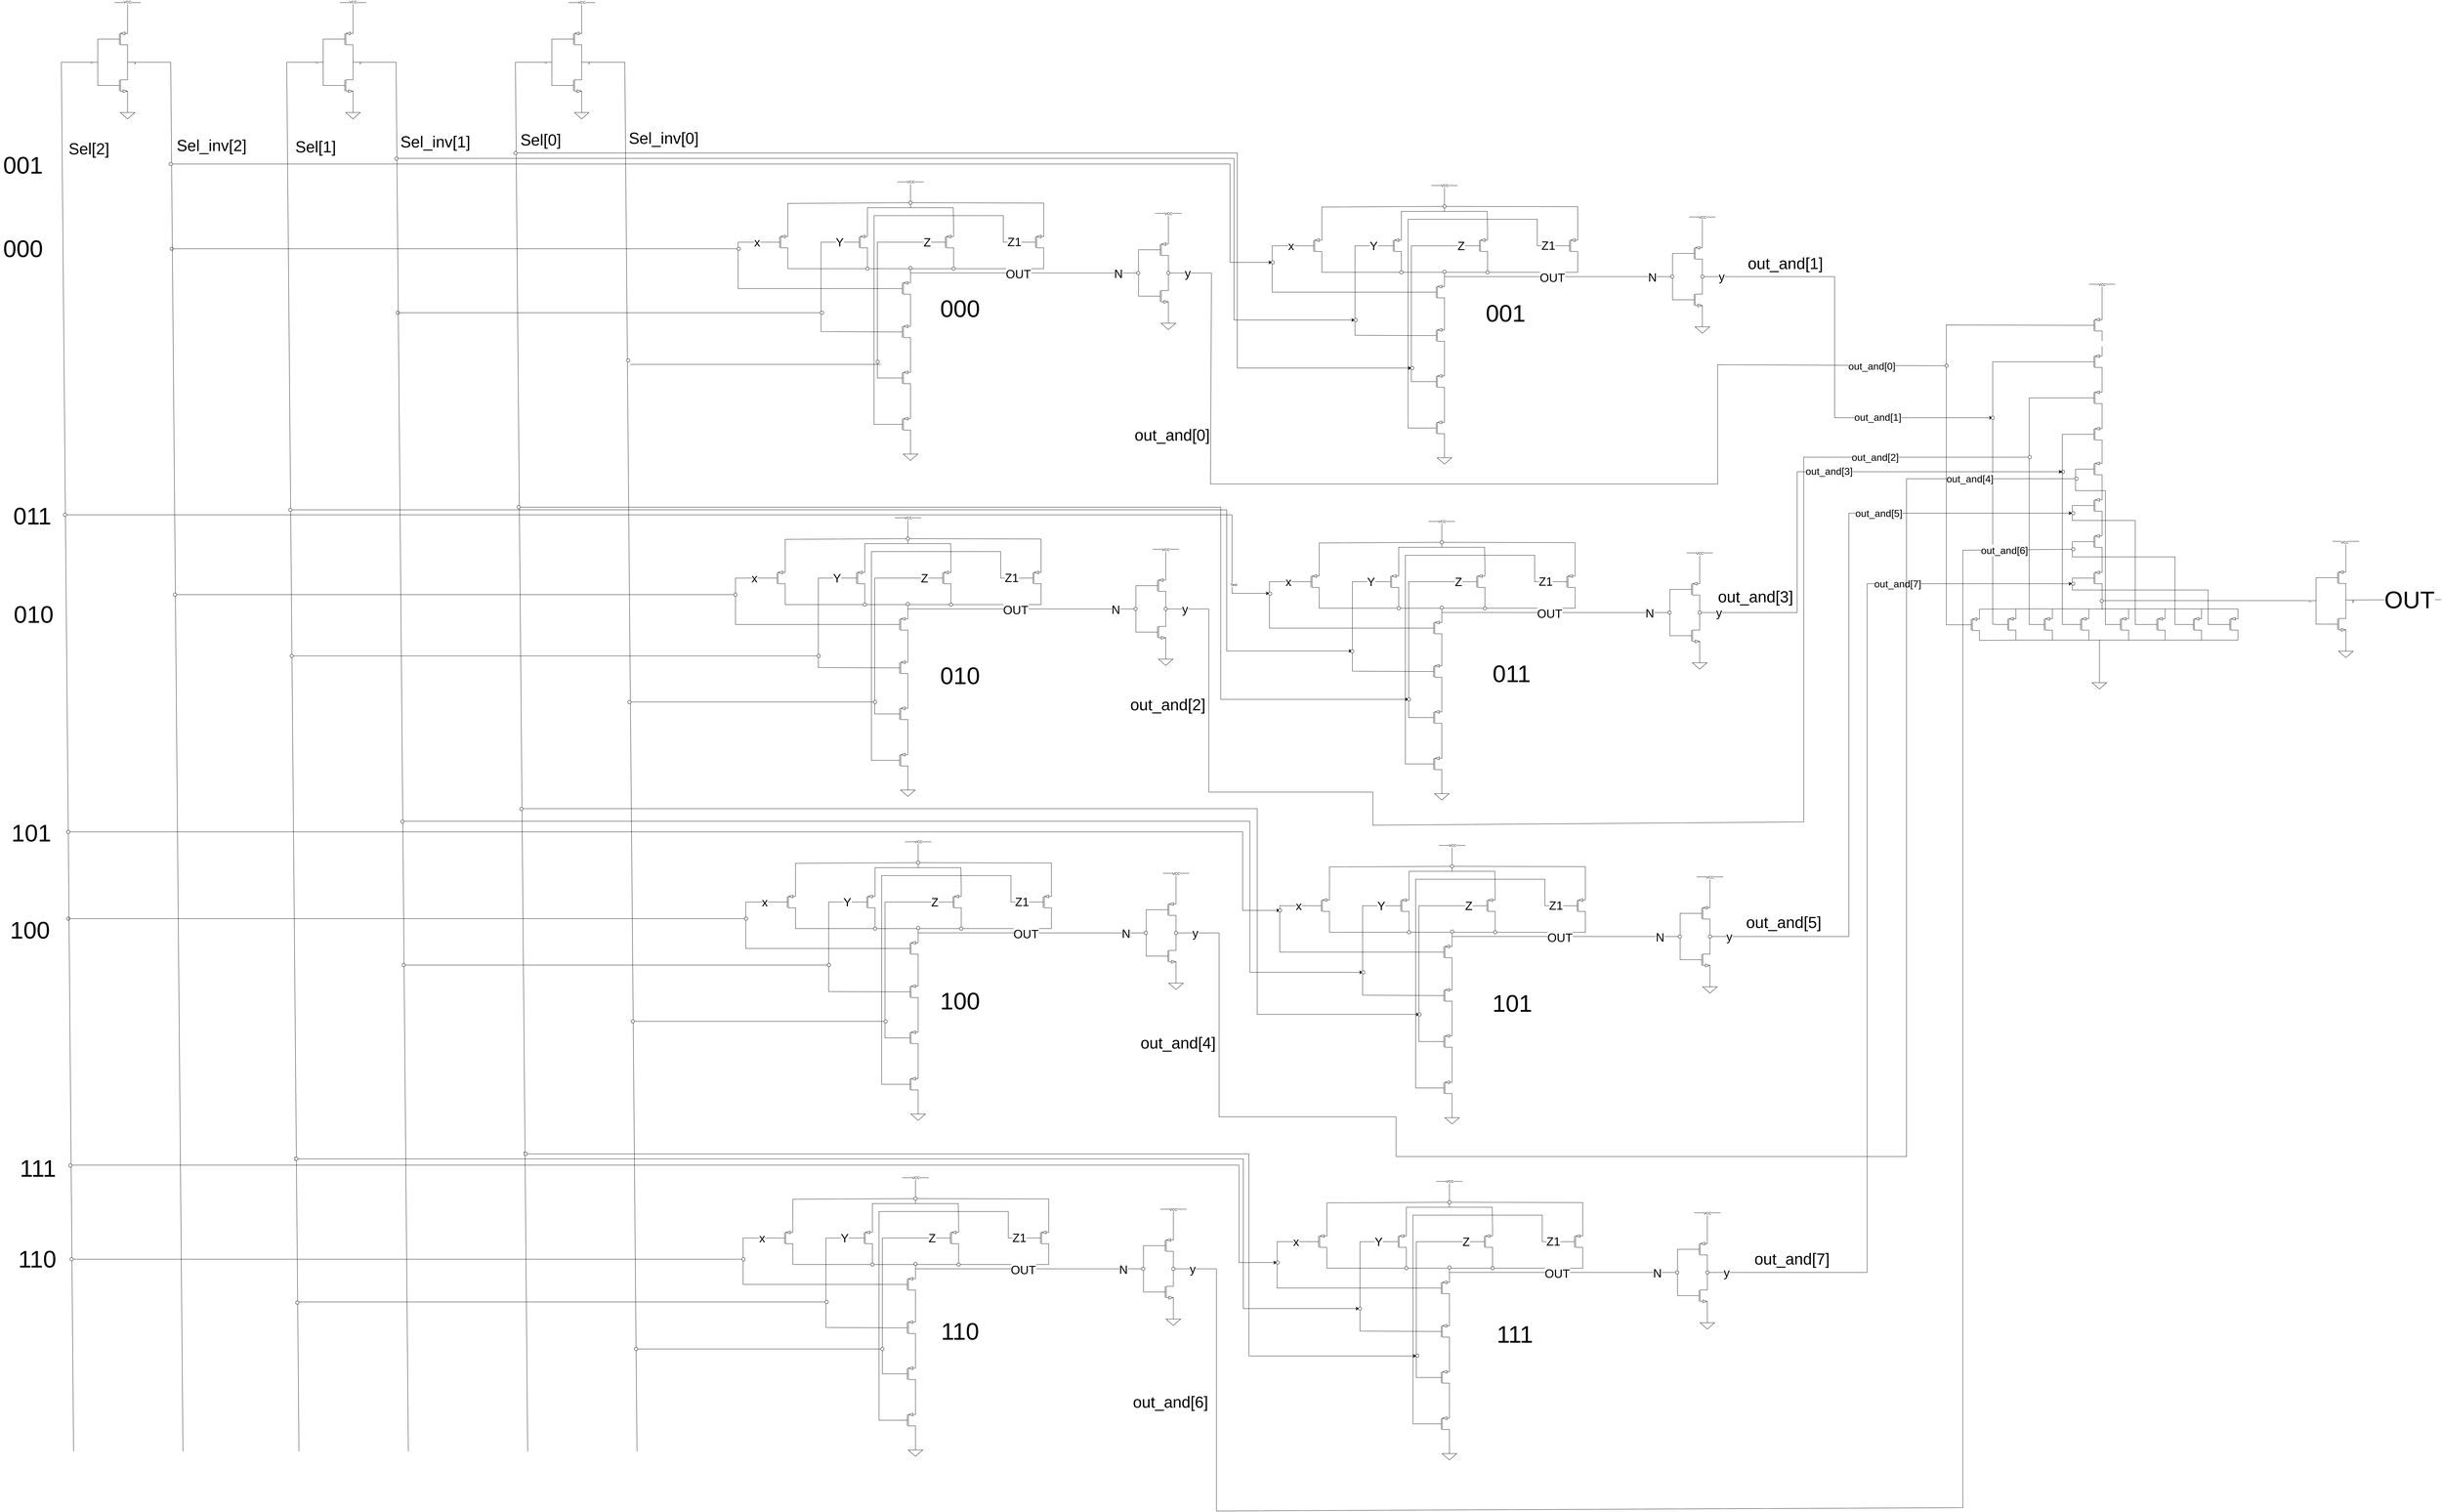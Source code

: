 <mxfile version="24.8.6">
  <diagram name="Page-1" id="huNRhYRn3fkdwjECsPbC">
    <mxGraphModel dx="10770" dy="5090" grid="1" gridSize="10" guides="1" tooltips="1" connect="1" arrows="1" fold="1" page="1" pageScale="1" pageWidth="827" pageHeight="1169" math="0" shadow="0">
      <root>
        <mxCell id="0" />
        <mxCell id="1" parent="0" />
        <mxCell id="8L5vIQKZ99gY1dLiLLPg-1" value="" style="verticalLabelPosition=bottom;shadow=0;dashed=0;align=center;html=1;verticalAlign=top;shape=mxgraph.electrical.transistors.pmos;pointerEvents=1;" parent="1" vertex="1">
          <mxGeometry x="563" y="167" width="60" height="100" as="geometry" />
        </mxCell>
        <mxCell id="8L5vIQKZ99gY1dLiLLPg-2" value="" style="verticalLabelPosition=bottom;shadow=0;dashed=0;align=center;html=1;verticalAlign=top;shape=mxgraph.electrical.transistors.nmos;pointerEvents=1;" parent="1" vertex="1">
          <mxGeometry x="563" y="307" width="60" height="100" as="geometry" />
        </mxCell>
        <mxCell id="8L5vIQKZ99gY1dLiLLPg-3" value="" style="endArrow=none;html=1;rounded=0;entryX=1;entryY=1;entryDx=0;entryDy=0;entryPerimeter=0;exitX=1;exitY=0;exitDx=0;exitDy=0;exitPerimeter=0;" parent="1" source="8L5vIQKZ99gY1dLiLLPg-2" target="8L5vIQKZ99gY1dLiLLPg-1" edge="1">
          <mxGeometry width="50" height="50" relative="1" as="geometry">
            <mxPoint x="533" y="327" as="sourcePoint" />
            <mxPoint x="583" y="277" as="targetPoint" />
          </mxGeometry>
        </mxCell>
        <mxCell id="8L5vIQKZ99gY1dLiLLPg-4" value="" style="endArrow=none;html=1;rounded=0;entryX=0;entryY=0.5;entryDx=0;entryDy=0;entryPerimeter=0;exitX=0;exitY=0.5;exitDx=0;exitDy=0;exitPerimeter=0;" parent="1" source="8L5vIQKZ99gY1dLiLLPg-2" target="8L5vIQKZ99gY1dLiLLPg-1" edge="1">
          <mxGeometry width="50" height="50" relative="1" as="geometry">
            <mxPoint x="503" y="287" as="sourcePoint" />
            <mxPoint x="503" y="217" as="targetPoint" />
            <Array as="points">
              <mxPoint x="533" y="357" />
              <mxPoint x="533" y="217" />
            </Array>
          </mxGeometry>
        </mxCell>
        <mxCell id="8L5vIQKZ99gY1dLiLLPg-6" value="" style="endArrow=none;html=1;rounded=0;" parent="1" edge="1">
          <mxGeometry width="50" height="50" relative="1" as="geometry">
            <mxPoint x="423" y="287" as="sourcePoint" />
            <mxPoint x="533" y="287" as="targetPoint" />
          </mxGeometry>
        </mxCell>
        <mxCell id="8L5vIQKZ99gY1dLiLLPg-14" value="n" style="edgeLabel;html=1;align=center;verticalAlign=middle;resizable=0;points=[];" parent="8L5vIQKZ99gY1dLiLLPg-6" vertex="1" connectable="0">
          <mxGeometry x="-0.21" relative="1" as="geometry">
            <mxPoint x="47" as="offset" />
          </mxGeometry>
        </mxCell>
        <mxCell id="8L5vIQKZ99gY1dLiLLPg-7" value="" style="endArrow=none;html=1;rounded=0;exitX=1;exitY=0;exitDx=0;exitDy=0;exitPerimeter=0;" parent="1" source="8L5vIQKZ99gY1dLiLLPg-1" edge="1">
          <mxGeometry width="50" height="50" relative="1" as="geometry">
            <mxPoint x="563" y="157" as="sourcePoint" />
            <mxPoint x="623" y="107" as="targetPoint" />
          </mxGeometry>
        </mxCell>
        <mxCell id="8L5vIQKZ99gY1dLiLLPg-8" value="" style="endArrow=none;html=1;rounded=0;" parent="1" edge="1">
          <mxGeometry width="50" height="50" relative="1" as="geometry">
            <mxPoint x="583" y="107" as="sourcePoint" />
            <mxPoint x="663" y="107" as="targetPoint" />
          </mxGeometry>
        </mxCell>
        <mxCell id="8L5vIQKZ99gY1dLiLLPg-1613" value="VCC" style="edgeLabel;html=1;align=center;verticalAlign=middle;resizable=0;points=[];" parent="8L5vIQKZ99gY1dLiLLPg-8" vertex="1" connectable="0">
          <mxGeometry x="-0.037" y="2" relative="1" as="geometry">
            <mxPoint as="offset" />
          </mxGeometry>
        </mxCell>
        <mxCell id="8L5vIQKZ99gY1dLiLLPg-10" value="" style="pointerEvents=1;verticalLabelPosition=bottom;shadow=0;dashed=0;align=center;html=1;verticalAlign=top;shape=mxgraph.electrical.signal_sources.signal_ground;" parent="1" vertex="1">
          <mxGeometry x="601" y="429" width="44" height="29" as="geometry" />
        </mxCell>
        <mxCell id="8L5vIQKZ99gY1dLiLLPg-12" value="" style="endArrow=none;html=1;rounded=0;entryX=1;entryY=1;entryDx=0;entryDy=0;entryPerimeter=0;exitX=0.5;exitY=0;exitDx=0;exitDy=0;exitPerimeter=0;" parent="1" source="8L5vIQKZ99gY1dLiLLPg-10" target="8L5vIQKZ99gY1dLiLLPg-2" edge="1">
          <mxGeometry width="50" height="50" relative="1" as="geometry">
            <mxPoint x="578" y="467" as="sourcePoint" />
            <mxPoint x="628" y="417" as="targetPoint" />
          </mxGeometry>
        </mxCell>
        <mxCell id="8L5vIQKZ99gY1dLiLLPg-13" value="" style="endArrow=none;html=1;rounded=0;" parent="1" edge="1">
          <mxGeometry width="50" height="50" relative="1" as="geometry">
            <mxPoint x="623" y="287" as="sourcePoint" />
            <mxPoint x="753" y="287" as="targetPoint" />
          </mxGeometry>
        </mxCell>
        <mxCell id="8L5vIQKZ99gY1dLiLLPg-15" value="y" style="edgeLabel;html=1;align=center;verticalAlign=middle;resizable=0;points=[];" parent="8L5vIQKZ99gY1dLiLLPg-13" vertex="1" connectable="0">
          <mxGeometry x="0.38" relative="1" as="geometry">
            <mxPoint x="-68" as="offset" />
          </mxGeometry>
        </mxCell>
        <mxCell id="8L5vIQKZ99gY1dLiLLPg-63" value="" style="verticalLabelPosition=bottom;shadow=0;dashed=0;align=center;html=1;verticalAlign=top;shape=mxgraph.electrical.transistors.pmos;pointerEvents=1;" parent="1" vertex="1">
          <mxGeometry x="1243" y="167" width="60" height="100" as="geometry" />
        </mxCell>
        <mxCell id="8L5vIQKZ99gY1dLiLLPg-64" value="" style="verticalLabelPosition=bottom;shadow=0;dashed=0;align=center;html=1;verticalAlign=top;shape=mxgraph.electrical.transistors.nmos;pointerEvents=1;" parent="1" vertex="1">
          <mxGeometry x="1243" y="307" width="60" height="100" as="geometry" />
        </mxCell>
        <mxCell id="8L5vIQKZ99gY1dLiLLPg-65" value="" style="endArrow=none;html=1;rounded=0;entryX=1;entryY=1;entryDx=0;entryDy=0;entryPerimeter=0;exitX=1;exitY=0;exitDx=0;exitDy=0;exitPerimeter=0;" parent="1" source="8L5vIQKZ99gY1dLiLLPg-64" target="8L5vIQKZ99gY1dLiLLPg-63" edge="1">
          <mxGeometry width="50" height="50" relative="1" as="geometry">
            <mxPoint x="1213" y="327" as="sourcePoint" />
            <mxPoint x="1263" y="277" as="targetPoint" />
          </mxGeometry>
        </mxCell>
        <mxCell id="8L5vIQKZ99gY1dLiLLPg-66" value="" style="endArrow=none;html=1;rounded=0;entryX=0;entryY=0.5;entryDx=0;entryDy=0;entryPerimeter=0;exitX=0;exitY=0.5;exitDx=0;exitDy=0;exitPerimeter=0;" parent="1" source="8L5vIQKZ99gY1dLiLLPg-64" target="8L5vIQKZ99gY1dLiLLPg-63" edge="1">
          <mxGeometry width="50" height="50" relative="1" as="geometry">
            <mxPoint x="1183" y="287" as="sourcePoint" />
            <mxPoint x="1183" y="217" as="targetPoint" />
            <Array as="points">
              <mxPoint x="1213" y="357" />
              <mxPoint x="1213" y="217" />
            </Array>
          </mxGeometry>
        </mxCell>
        <mxCell id="8L5vIQKZ99gY1dLiLLPg-67" value="" style="endArrow=none;html=1;rounded=0;" parent="1" edge="1">
          <mxGeometry width="50" height="50" relative="1" as="geometry">
            <mxPoint x="1103" y="287" as="sourcePoint" />
            <mxPoint x="1213" y="287" as="targetPoint" />
          </mxGeometry>
        </mxCell>
        <mxCell id="8L5vIQKZ99gY1dLiLLPg-68" value="n" style="edgeLabel;html=1;align=center;verticalAlign=middle;resizable=0;points=[];" parent="8L5vIQKZ99gY1dLiLLPg-67" vertex="1" connectable="0">
          <mxGeometry x="-0.21" relative="1" as="geometry">
            <mxPoint x="47" as="offset" />
          </mxGeometry>
        </mxCell>
        <mxCell id="8L5vIQKZ99gY1dLiLLPg-70" value="" style="endArrow=none;html=1;rounded=0;exitX=1;exitY=0;exitDx=0;exitDy=0;exitPerimeter=0;" parent="1" source="8L5vIQKZ99gY1dLiLLPg-63" edge="1">
          <mxGeometry width="50" height="50" relative="1" as="geometry">
            <mxPoint x="1243" y="157" as="sourcePoint" />
            <mxPoint x="1303" y="107" as="targetPoint" />
          </mxGeometry>
        </mxCell>
        <mxCell id="8L5vIQKZ99gY1dLiLLPg-71" value="" style="endArrow=none;html=1;rounded=0;" parent="1" edge="1">
          <mxGeometry width="50" height="50" relative="1" as="geometry">
            <mxPoint x="1263" y="107" as="sourcePoint" />
            <mxPoint x="1343" y="107" as="targetPoint" />
          </mxGeometry>
        </mxCell>
        <mxCell id="8L5vIQKZ99gY1dLiLLPg-1612" value="VCC" style="edgeLabel;html=1;align=center;verticalAlign=middle;resizable=0;points=[];" parent="8L5vIQKZ99gY1dLiLLPg-71" vertex="1" connectable="0">
          <mxGeometry x="-0.007" y="2" relative="1" as="geometry">
            <mxPoint as="offset" />
          </mxGeometry>
        </mxCell>
        <mxCell id="8L5vIQKZ99gY1dLiLLPg-72" value="" style="pointerEvents=1;verticalLabelPosition=bottom;shadow=0;dashed=0;align=center;html=1;verticalAlign=top;shape=mxgraph.electrical.signal_sources.signal_ground;" parent="1" vertex="1">
          <mxGeometry x="1281" y="429" width="44" height="29" as="geometry" />
        </mxCell>
        <mxCell id="8L5vIQKZ99gY1dLiLLPg-73" value="" style="endArrow=none;html=1;rounded=0;entryX=1;entryY=1;entryDx=0;entryDy=0;entryPerimeter=0;exitX=0.5;exitY=0;exitDx=0;exitDy=0;exitPerimeter=0;" parent="1" source="8L5vIQKZ99gY1dLiLLPg-72" target="8L5vIQKZ99gY1dLiLLPg-64" edge="1">
          <mxGeometry width="50" height="50" relative="1" as="geometry">
            <mxPoint x="1258" y="467" as="sourcePoint" />
            <mxPoint x="1308" y="417" as="targetPoint" />
          </mxGeometry>
        </mxCell>
        <mxCell id="8L5vIQKZ99gY1dLiLLPg-74" value="" style="endArrow=none;html=1;rounded=0;" parent="1" edge="1">
          <mxGeometry width="50" height="50" relative="1" as="geometry">
            <mxPoint x="1303" y="287" as="sourcePoint" />
            <mxPoint x="1433" y="287" as="targetPoint" />
          </mxGeometry>
        </mxCell>
        <mxCell id="8L5vIQKZ99gY1dLiLLPg-75" value="y" style="edgeLabel;html=1;align=center;verticalAlign=middle;resizable=0;points=[];" parent="8L5vIQKZ99gY1dLiLLPg-74" vertex="1" connectable="0">
          <mxGeometry x="0.38" relative="1" as="geometry">
            <mxPoint x="-68" as="offset" />
          </mxGeometry>
        </mxCell>
        <mxCell id="8L5vIQKZ99gY1dLiLLPg-76" value="" style="verticalLabelPosition=bottom;shadow=0;dashed=0;align=center;html=1;verticalAlign=top;shape=mxgraph.electrical.transistors.pmos;pointerEvents=1;" parent="1" vertex="1">
          <mxGeometry x="1933" y="167" width="60" height="100" as="geometry" />
        </mxCell>
        <mxCell id="8L5vIQKZ99gY1dLiLLPg-77" value="" style="verticalLabelPosition=bottom;shadow=0;dashed=0;align=center;html=1;verticalAlign=top;shape=mxgraph.electrical.transistors.nmos;pointerEvents=1;" parent="1" vertex="1">
          <mxGeometry x="1933" y="307" width="60" height="100" as="geometry" />
        </mxCell>
        <mxCell id="8L5vIQKZ99gY1dLiLLPg-78" value="" style="endArrow=none;html=1;rounded=0;entryX=1;entryY=1;entryDx=0;entryDy=0;entryPerimeter=0;exitX=1;exitY=0;exitDx=0;exitDy=0;exitPerimeter=0;" parent="1" source="8L5vIQKZ99gY1dLiLLPg-77" target="8L5vIQKZ99gY1dLiLLPg-76" edge="1">
          <mxGeometry width="50" height="50" relative="1" as="geometry">
            <mxPoint x="1903" y="327" as="sourcePoint" />
            <mxPoint x="1953" y="277" as="targetPoint" />
          </mxGeometry>
        </mxCell>
        <mxCell id="8L5vIQKZ99gY1dLiLLPg-79" value="" style="endArrow=none;html=1;rounded=0;entryX=0;entryY=0.5;entryDx=0;entryDy=0;entryPerimeter=0;exitX=0;exitY=0.5;exitDx=0;exitDy=0;exitPerimeter=0;" parent="1" source="8L5vIQKZ99gY1dLiLLPg-77" target="8L5vIQKZ99gY1dLiLLPg-76" edge="1">
          <mxGeometry width="50" height="50" relative="1" as="geometry">
            <mxPoint x="1873" y="287" as="sourcePoint" />
            <mxPoint x="1873" y="217" as="targetPoint" />
            <Array as="points">
              <mxPoint x="1903" y="357" />
              <mxPoint x="1903" y="217" />
            </Array>
          </mxGeometry>
        </mxCell>
        <mxCell id="8L5vIQKZ99gY1dLiLLPg-80" value="" style="endArrow=none;html=1;rounded=0;" parent="1" edge="1">
          <mxGeometry width="50" height="50" relative="1" as="geometry">
            <mxPoint x="1793" y="287" as="sourcePoint" />
            <mxPoint x="1903" y="287" as="targetPoint" />
          </mxGeometry>
        </mxCell>
        <mxCell id="8L5vIQKZ99gY1dLiLLPg-81" value="n" style="edgeLabel;html=1;align=center;verticalAlign=middle;resizable=0;points=[];" parent="8L5vIQKZ99gY1dLiLLPg-80" vertex="1" connectable="0">
          <mxGeometry x="-0.21" relative="1" as="geometry">
            <mxPoint x="47" as="offset" />
          </mxGeometry>
        </mxCell>
        <mxCell id="8L5vIQKZ99gY1dLiLLPg-83" value="" style="endArrow=none;html=1;rounded=0;exitX=1;exitY=0;exitDx=0;exitDy=0;exitPerimeter=0;" parent="1" source="8L5vIQKZ99gY1dLiLLPg-76" edge="1">
          <mxGeometry width="50" height="50" relative="1" as="geometry">
            <mxPoint x="1933" y="157" as="sourcePoint" />
            <mxPoint x="1993" y="107" as="targetPoint" />
          </mxGeometry>
        </mxCell>
        <mxCell id="8L5vIQKZ99gY1dLiLLPg-84" value="" style="endArrow=none;html=1;rounded=0;" parent="1" edge="1">
          <mxGeometry width="50" height="50" relative="1" as="geometry">
            <mxPoint x="1953" y="107" as="sourcePoint" />
            <mxPoint x="2033" y="107" as="targetPoint" />
          </mxGeometry>
        </mxCell>
        <mxCell id="8L5vIQKZ99gY1dLiLLPg-1611" value="VCC" style="edgeLabel;html=1;align=center;verticalAlign=middle;resizable=0;points=[];" parent="8L5vIQKZ99gY1dLiLLPg-84" vertex="1" connectable="0">
          <mxGeometry x="0.356" y="2" relative="1" as="geometry">
            <mxPoint x="-14" y="1" as="offset" />
          </mxGeometry>
        </mxCell>
        <mxCell id="8L5vIQKZ99gY1dLiLLPg-85" value="" style="pointerEvents=1;verticalLabelPosition=bottom;shadow=0;dashed=0;align=center;html=1;verticalAlign=top;shape=mxgraph.electrical.signal_sources.signal_ground;" parent="1" vertex="1">
          <mxGeometry x="1971" y="429" width="44" height="29" as="geometry" />
        </mxCell>
        <mxCell id="8L5vIQKZ99gY1dLiLLPg-86" value="" style="endArrow=none;html=1;rounded=0;entryX=1;entryY=1;entryDx=0;entryDy=0;entryPerimeter=0;exitX=0.5;exitY=0;exitDx=0;exitDy=0;exitPerimeter=0;" parent="1" source="8L5vIQKZ99gY1dLiLLPg-85" target="8L5vIQKZ99gY1dLiLLPg-77" edge="1">
          <mxGeometry width="50" height="50" relative="1" as="geometry">
            <mxPoint x="1948" y="467" as="sourcePoint" />
            <mxPoint x="1998" y="417" as="targetPoint" />
          </mxGeometry>
        </mxCell>
        <mxCell id="8L5vIQKZ99gY1dLiLLPg-87" value="" style="endArrow=none;html=1;rounded=0;" parent="1" edge="1">
          <mxGeometry width="50" height="50" relative="1" as="geometry">
            <mxPoint x="1993" y="287" as="sourcePoint" />
            <mxPoint x="2123" y="287" as="targetPoint" />
          </mxGeometry>
        </mxCell>
        <mxCell id="8L5vIQKZ99gY1dLiLLPg-88" value="y" style="edgeLabel;html=1;align=center;verticalAlign=middle;resizable=0;points=[];" parent="8L5vIQKZ99gY1dLiLLPg-87" vertex="1" connectable="0">
          <mxGeometry x="0.38" relative="1" as="geometry">
            <mxPoint x="-68" as="offset" />
          </mxGeometry>
        </mxCell>
        <mxCell id="8L5vIQKZ99gY1dLiLLPg-92" value="" style="verticalLabelPosition=bottom;shadow=0;dashed=0;align=center;html=1;verticalAlign=top;shape=mxgraph.electrical.transistors.pmos;pointerEvents=1;" parent="1" vertex="1">
          <mxGeometry x="3703" y="803" width="60" height="100" as="geometry" />
        </mxCell>
        <mxCell id="8L5vIQKZ99gY1dLiLLPg-93" value="" style="verticalLabelPosition=bottom;shadow=0;dashed=0;align=center;html=1;verticalAlign=top;shape=mxgraph.electrical.transistors.nmos;pointerEvents=1;" parent="1" vertex="1">
          <mxGeometry x="3703" y="943" width="60" height="100" as="geometry" />
        </mxCell>
        <mxCell id="8L5vIQKZ99gY1dLiLLPg-94" value="" style="endArrow=none;html=1;rounded=0;entryX=1;entryY=1;entryDx=0;entryDy=0;entryPerimeter=0;exitX=1;exitY=0;exitDx=0;exitDy=0;exitPerimeter=0;" parent="1" source="8L5vIQKZ99gY1dLiLLPg-93" target="8L5vIQKZ99gY1dLiLLPg-92" edge="1">
          <mxGeometry width="50" height="50" relative="1" as="geometry">
            <mxPoint x="3673" y="963" as="sourcePoint" />
            <mxPoint x="3723" y="913" as="targetPoint" />
          </mxGeometry>
        </mxCell>
        <mxCell id="8L5vIQKZ99gY1dLiLLPg-95" value="" style="endArrow=none;html=1;rounded=0;entryX=0;entryY=0.5;entryDx=0;entryDy=0;entryPerimeter=0;exitX=0;exitY=0.5;exitDx=0;exitDy=0;exitPerimeter=0;" parent="1" source="8L5vIQKZ99gY1dLiLLPg-93" target="8L5vIQKZ99gY1dLiLLPg-92" edge="1">
          <mxGeometry width="50" height="50" relative="1" as="geometry">
            <mxPoint x="3643" y="923" as="sourcePoint" />
            <mxPoint x="3643" y="853" as="targetPoint" />
            <Array as="points">
              <mxPoint x="3673" y="993" />
              <mxPoint x="3673" y="853" />
            </Array>
          </mxGeometry>
        </mxCell>
        <mxCell id="8L5vIQKZ99gY1dLiLLPg-96" value="" style="endArrow=none;html=1;rounded=0;" parent="1" source="8L5vIQKZ99gY1dLiLLPg-129" edge="1">
          <mxGeometry width="50" height="50" relative="1" as="geometry">
            <mxPoint x="3563" y="923" as="sourcePoint" />
            <mxPoint x="3673" y="923" as="targetPoint" />
          </mxGeometry>
        </mxCell>
        <mxCell id="8L5vIQKZ99gY1dLiLLPg-99" value="" style="endArrow=none;html=1;rounded=0;exitX=1;exitY=0;exitDx=0;exitDy=0;exitPerimeter=0;" parent="1" source="8L5vIQKZ99gY1dLiLLPg-92" edge="1">
          <mxGeometry width="50" height="50" relative="1" as="geometry">
            <mxPoint x="3703" y="793" as="sourcePoint" />
            <mxPoint x="3763" y="743" as="targetPoint" />
          </mxGeometry>
        </mxCell>
        <mxCell id="8L5vIQKZ99gY1dLiLLPg-100" value="" style="endArrow=none;html=1;rounded=0;" parent="1" edge="1">
          <mxGeometry width="50" height="50" relative="1" as="geometry">
            <mxPoint x="3723" y="743" as="sourcePoint" />
            <mxPoint x="3803" y="743" as="targetPoint" />
          </mxGeometry>
        </mxCell>
        <mxCell id="8L5vIQKZ99gY1dLiLLPg-153" value="VCC" style="edgeLabel;html=1;align=center;verticalAlign=middle;resizable=0;points=[];" parent="8L5vIQKZ99gY1dLiLLPg-100" vertex="1" connectable="0">
          <mxGeometry x="0.125" y="-1" relative="1" as="geometry">
            <mxPoint x="-5" as="offset" />
          </mxGeometry>
        </mxCell>
        <mxCell id="8L5vIQKZ99gY1dLiLLPg-101" value="" style="pointerEvents=1;verticalLabelPosition=bottom;shadow=0;dashed=0;align=center;html=1;verticalAlign=top;shape=mxgraph.electrical.signal_sources.signal_ground;" parent="1" vertex="1">
          <mxGeometry x="3741" y="1065" width="44" height="29" as="geometry" />
        </mxCell>
        <mxCell id="8L5vIQKZ99gY1dLiLLPg-102" value="" style="endArrow=none;html=1;rounded=0;entryX=1;entryY=1;entryDx=0;entryDy=0;entryPerimeter=0;exitX=0.5;exitY=0;exitDx=0;exitDy=0;exitPerimeter=0;" parent="1" source="8L5vIQKZ99gY1dLiLLPg-101" target="8L5vIQKZ99gY1dLiLLPg-93" edge="1">
          <mxGeometry width="50" height="50" relative="1" as="geometry">
            <mxPoint x="3718" y="1103" as="sourcePoint" />
            <mxPoint x="3768" y="1053" as="targetPoint" />
          </mxGeometry>
        </mxCell>
        <mxCell id="8L5vIQKZ99gY1dLiLLPg-103" value="" style="endArrow=none;html=1;rounded=0;" parent="1" edge="1">
          <mxGeometry width="50" height="50" relative="1" as="geometry">
            <mxPoint x="3763" y="923" as="sourcePoint" />
            <mxPoint x="3893" y="923" as="targetPoint" />
          </mxGeometry>
        </mxCell>
        <mxCell id="8L5vIQKZ99gY1dLiLLPg-104" value="&lt;font style=&quot;font-size: 36px;&quot;&gt;y&lt;/font&gt;" style="edgeLabel;html=1;align=center;verticalAlign=middle;resizable=0;points=[];" parent="8L5vIQKZ99gY1dLiLLPg-103" vertex="1" connectable="0">
          <mxGeometry x="0.38" relative="1" as="geometry">
            <mxPoint x="-32" as="offset" />
          </mxGeometry>
        </mxCell>
        <mxCell id="8L5vIQKZ99gY1dLiLLPg-106" value="" style="verticalLabelPosition=bottom;shadow=0;dashed=0;align=center;html=1;verticalAlign=top;shape=mxgraph.electrical.transistors.pmos;pointerEvents=1;" parent="1" vertex="1">
          <mxGeometry x="2555" y="780" width="60" height="100" as="geometry" />
        </mxCell>
        <mxCell id="8L5vIQKZ99gY1dLiLLPg-107" value="" style="verticalLabelPosition=bottom;shadow=0;dashed=0;align=center;html=1;verticalAlign=top;shape=mxgraph.electrical.transistors.pmos;pointerEvents=1;" parent="1" vertex="1">
          <mxGeometry x="2795" y="780" width="60" height="100" as="geometry" />
        </mxCell>
        <mxCell id="8L5vIQKZ99gY1dLiLLPg-108" value="" style="verticalLabelPosition=bottom;shadow=0;dashed=0;align=center;html=1;verticalAlign=top;shape=mxgraph.electrical.transistors.pmos;pointerEvents=1;" parent="1" vertex="1">
          <mxGeometry x="3055" y="780" width="60" height="100" as="geometry" />
        </mxCell>
        <mxCell id="8L5vIQKZ99gY1dLiLLPg-109" value="" style="verticalLabelPosition=bottom;shadow=0;dashed=0;align=center;html=1;verticalAlign=top;shape=mxgraph.electrical.transistors.pmos;pointerEvents=1;" parent="1" vertex="1">
          <mxGeometry x="3327" y="780" width="60" height="100" as="geometry" />
        </mxCell>
        <mxCell id="8L5vIQKZ99gY1dLiLLPg-110" value="" style="verticalLabelPosition=bottom;shadow=0;dashed=0;align=center;html=1;verticalAlign=top;shape=mxgraph.electrical.transistors.pmos;pointerEvents=1;" parent="1" vertex="1">
          <mxGeometry x="2925" y="920" width="60" height="100" as="geometry" />
        </mxCell>
        <mxCell id="8L5vIQKZ99gY1dLiLLPg-111" value="" style="verticalLabelPosition=bottom;shadow=0;dashed=0;align=center;html=1;verticalAlign=top;shape=mxgraph.electrical.transistors.pmos;pointerEvents=1;" parent="1" vertex="1">
          <mxGeometry x="2925" y="1051" width="60" height="100" as="geometry" />
        </mxCell>
        <mxCell id="8L5vIQKZ99gY1dLiLLPg-112" value="" style="verticalLabelPosition=bottom;shadow=0;dashed=0;align=center;html=1;verticalAlign=top;shape=mxgraph.electrical.transistors.pmos;pointerEvents=1;" parent="1" vertex="1">
          <mxGeometry x="2925" y="1190" width="60" height="100" as="geometry" />
        </mxCell>
        <mxCell id="8L5vIQKZ99gY1dLiLLPg-113" value="" style="verticalLabelPosition=bottom;shadow=0;dashed=0;align=center;html=1;verticalAlign=top;shape=mxgraph.electrical.transistors.pmos;pointerEvents=1;" parent="1" vertex="1">
          <mxGeometry x="2925" y="1330" width="60" height="100" as="geometry" />
        </mxCell>
        <mxCell id="8L5vIQKZ99gY1dLiLLPg-114" value="" style="endArrow=none;html=1;rounded=0;entryX=0;entryY=0.5;entryDx=0;entryDy=0;entryPerimeter=0;exitX=0;exitY=0.5;exitDx=0;exitDy=0;exitPerimeter=0;" parent="1" source="8L5vIQKZ99gY1dLiLLPg-106" target="8L5vIQKZ99gY1dLiLLPg-110" edge="1">
          <mxGeometry width="50" height="50" relative="1" as="geometry">
            <mxPoint x="2695" y="1070" as="sourcePoint" />
            <mxPoint x="2745" y="1020" as="targetPoint" />
            <Array as="points">
              <mxPoint x="2465" y="830" />
              <mxPoint x="2465" y="970" />
            </Array>
          </mxGeometry>
        </mxCell>
        <mxCell id="8L5vIQKZ99gY1dLiLLPg-154" value="&lt;font style=&quot;font-size: 36px;&quot;&gt;x&lt;/font&gt;" style="edgeLabel;html=1;align=center;verticalAlign=middle;resizable=0;points=[];" parent="8L5vIQKZ99gY1dLiLLPg-114" vertex="1" connectable="0">
          <mxGeometry x="-0.903" relative="1" as="geometry">
            <mxPoint as="offset" />
          </mxGeometry>
        </mxCell>
        <mxCell id="8L5vIQKZ99gY1dLiLLPg-115" value="" style="endArrow=none;html=1;rounded=0;entryX=0;entryY=0.5;entryDx=0;entryDy=0;entryPerimeter=0;exitX=0;exitY=0.5;exitDx=0;exitDy=0;exitPerimeter=0;" parent="1" source="8L5vIQKZ99gY1dLiLLPg-111" target="8L5vIQKZ99gY1dLiLLPg-107" edge="1">
          <mxGeometry width="50" height="50" relative="1" as="geometry">
            <mxPoint x="2635" y="1090" as="sourcePoint" />
            <mxPoint x="2685" y="1040" as="targetPoint" />
            <Array as="points">
              <mxPoint x="2715" y="1100" />
              <mxPoint x="2715" y="830" />
            </Array>
          </mxGeometry>
        </mxCell>
        <mxCell id="8L5vIQKZ99gY1dLiLLPg-155" value="&lt;font style=&quot;font-size: 36px;&quot;&gt;Y&lt;/font&gt;" style="edgeLabel;html=1;align=center;verticalAlign=middle;resizable=0;points=[];" parent="8L5vIQKZ99gY1dLiLLPg-115" vertex="1" connectable="0">
          <mxGeometry x="0.915" relative="1" as="geometry">
            <mxPoint as="offset" />
          </mxGeometry>
        </mxCell>
        <mxCell id="8L5vIQKZ99gY1dLiLLPg-116" value="" style="endArrow=none;html=1;rounded=0;entryX=0;entryY=0.5;entryDx=0;entryDy=0;entryPerimeter=0;exitX=0;exitY=0.5;exitDx=0;exitDy=0;exitPerimeter=0;" parent="1" source="8L5vIQKZ99gY1dLiLLPg-108" target="8L5vIQKZ99gY1dLiLLPg-112" edge="1">
          <mxGeometry width="50" height="50" relative="1" as="geometry">
            <mxPoint x="2805" y="1260" as="sourcePoint" />
            <mxPoint x="2855" y="1210" as="targetPoint" />
            <Array as="points">
              <mxPoint x="2885" y="830" />
              <mxPoint x="2885" y="1240" />
            </Array>
          </mxGeometry>
        </mxCell>
        <mxCell id="8L5vIQKZ99gY1dLiLLPg-156" value="&lt;font style=&quot;font-size: 36px;&quot;&gt;Z&lt;/font&gt;" style="edgeLabel;html=1;align=center;verticalAlign=middle;resizable=0;points=[];" parent="8L5vIQKZ99gY1dLiLLPg-116" vertex="1" connectable="0">
          <mxGeometry x="-0.934" relative="1" as="geometry">
            <mxPoint as="offset" />
          </mxGeometry>
        </mxCell>
        <mxCell id="8L5vIQKZ99gY1dLiLLPg-117" value="" style="endArrow=none;html=1;rounded=0;entryX=0;entryY=0.5;entryDx=0;entryDy=0;entryPerimeter=0;exitX=0;exitY=0.5;exitDx=0;exitDy=0;exitPerimeter=0;" parent="1" source="8L5vIQKZ99gY1dLiLLPg-113" target="8L5vIQKZ99gY1dLiLLPg-109" edge="1">
          <mxGeometry width="50" height="50" relative="1" as="geometry">
            <mxPoint x="3265" y="1030" as="sourcePoint" />
            <mxPoint x="3315" y="980" as="targetPoint" />
            <Array as="points">
              <mxPoint x="2875" y="1380" />
              <mxPoint x="2875" y="750" />
              <mxPoint x="3265" y="750" />
              <mxPoint x="3265" y="830" />
            </Array>
          </mxGeometry>
        </mxCell>
        <mxCell id="8L5vIQKZ99gY1dLiLLPg-157" value="&lt;font style=&quot;font-size: 36px;&quot;&gt;Z1&lt;/font&gt;" style="edgeLabel;html=1;align=center;verticalAlign=middle;resizable=0;points=[];" parent="8L5vIQKZ99gY1dLiLLPg-117" vertex="1" connectable="0">
          <mxGeometry x="0.952" y="1" relative="1" as="geometry">
            <mxPoint as="offset" />
          </mxGeometry>
        </mxCell>
        <mxCell id="8L5vIQKZ99gY1dLiLLPg-118" value="" style="endArrow=none;html=1;rounded=0;entryX=1;entryY=1;entryDx=0;entryDy=0;entryPerimeter=0;" parent="1" target="8L5vIQKZ99gY1dLiLLPg-106" edge="1">
          <mxGeometry width="50" height="50" relative="1" as="geometry">
            <mxPoint x="2615" y="910" as="sourcePoint" />
            <mxPoint x="2605" y="890" as="targetPoint" />
          </mxGeometry>
        </mxCell>
        <mxCell id="8L5vIQKZ99gY1dLiLLPg-119" value="" style="endArrow=none;html=1;rounded=0;exitX=1;exitY=1;exitDx=0;exitDy=0;exitPerimeter=0;" parent="1" source="8L5vIQKZ99gY1dLiLLPg-109" edge="1">
          <mxGeometry width="50" height="50" relative="1" as="geometry">
            <mxPoint x="3385" y="910" as="sourcePoint" />
            <mxPoint x="2615" y="910" as="targetPoint" />
            <Array as="points">
              <mxPoint x="3387" y="910" />
            </Array>
          </mxGeometry>
        </mxCell>
        <mxCell id="8L5vIQKZ99gY1dLiLLPg-120" value="" style="endArrow=none;html=1;rounded=0;entryX=1;entryY=1;entryDx=0;entryDy=0;entryPerimeter=0;" parent="1" target="8L5vIQKZ99gY1dLiLLPg-107" edge="1">
          <mxGeometry width="50" height="50" relative="1" as="geometry">
            <mxPoint x="2855" y="910" as="sourcePoint" />
            <mxPoint x="2835" y="870" as="targetPoint" />
          </mxGeometry>
        </mxCell>
        <mxCell id="8L5vIQKZ99gY1dLiLLPg-121" value="" style="endArrow=none;html=1;rounded=0;entryX=1;entryY=1;entryDx=0;entryDy=0;entryPerimeter=0;" parent="1" target="8L5vIQKZ99gY1dLiLLPg-108" edge="1">
          <mxGeometry width="50" height="50" relative="1" as="geometry">
            <mxPoint x="3115" y="910" as="sourcePoint" />
            <mxPoint x="3115" y="910" as="targetPoint" />
          </mxGeometry>
        </mxCell>
        <mxCell id="8L5vIQKZ99gY1dLiLLPg-122" value="" style="endArrow=none;html=1;rounded=0;" parent="1" edge="1">
          <mxGeometry width="50" height="50" relative="1" as="geometry">
            <mxPoint x="2465" y="770" as="sourcePoint" />
            <mxPoint x="2465" y="770" as="targetPoint" />
          </mxGeometry>
        </mxCell>
        <mxCell id="8L5vIQKZ99gY1dLiLLPg-124" value="" style="ellipse;whiteSpace=wrap;html=1;" parent="1" vertex="1">
          <mxGeometry x="6457" y="1518" width="10" height="10" as="geometry" />
        </mxCell>
        <mxCell id="8L5vIQKZ99gY1dLiLLPg-127" value="" style="ellipse;whiteSpace=wrap;html=1;" parent="1" vertex="1">
          <mxGeometry x="2850" y="905" width="10" height="10" as="geometry" />
        </mxCell>
        <mxCell id="8L5vIQKZ99gY1dLiLLPg-128" value="" style="ellipse;whiteSpace=wrap;html=1;" parent="1" vertex="1">
          <mxGeometry x="3110" y="905" width="10" height="10" as="geometry" />
        </mxCell>
        <mxCell id="8L5vIQKZ99gY1dLiLLPg-130" value="" style="endArrow=none;html=1;rounded=0;" parent="1" target="8L5vIQKZ99gY1dLiLLPg-129" edge="1">
          <mxGeometry width="50" height="50" relative="1" as="geometry">
            <mxPoint x="3563" y="923" as="sourcePoint" />
            <mxPoint x="3673" y="923" as="targetPoint" />
          </mxGeometry>
        </mxCell>
        <mxCell id="8L5vIQKZ99gY1dLiLLPg-131" value="n" style="edgeLabel;html=1;align=center;verticalAlign=middle;resizable=0;points=[];" parent="8L5vIQKZ99gY1dLiLLPg-130" vertex="1" connectable="0">
          <mxGeometry x="-0.21" relative="1" as="geometry">
            <mxPoint x="7" as="offset" />
          </mxGeometry>
        </mxCell>
        <mxCell id="8L5vIQKZ99gY1dLiLLPg-159" value="&lt;font style=&quot;font-size: 36px;&quot;&gt;N&lt;/font&gt;" style="edgeLabel;html=1;align=center;verticalAlign=middle;resizable=0;points=[];" parent="8L5vIQKZ99gY1dLiLLPg-130" vertex="1" connectable="0">
          <mxGeometry x="-0.055" y="-2" relative="1" as="geometry">
            <mxPoint as="offset" />
          </mxGeometry>
        </mxCell>
        <mxCell id="8L5vIQKZ99gY1dLiLLPg-129" value="" style="ellipse;whiteSpace=wrap;html=1;" parent="1" vertex="1">
          <mxGeometry x="3667" y="918" width="10" height="10" as="geometry" />
        </mxCell>
        <mxCell id="8L5vIQKZ99gY1dLiLLPg-133" value="" style="ellipse;whiteSpace=wrap;html=1;" parent="1" vertex="1">
          <mxGeometry x="3758" y="918" width="10" height="10" as="geometry" />
        </mxCell>
        <mxCell id="8L5vIQKZ99gY1dLiLLPg-134" value="" style="endArrow=none;html=1;rounded=0;entryX=1;entryY=0;entryDx=0;entryDy=0;entryPerimeter=0;" parent="1" target="8L5vIQKZ99gY1dLiLLPg-110" edge="1">
          <mxGeometry width="50" height="50" relative="1" as="geometry">
            <mxPoint x="2985" y="910" as="sourcePoint" />
            <mxPoint x="2943" y="918" as="targetPoint" />
          </mxGeometry>
        </mxCell>
        <mxCell id="8L5vIQKZ99gY1dLiLLPg-135" value="" style="ellipse;whiteSpace=wrap;html=1;" parent="1" vertex="1">
          <mxGeometry x="2980" y="903" width="10" height="10" as="geometry" />
        </mxCell>
        <mxCell id="8L5vIQKZ99gY1dLiLLPg-136" value="" style="endArrow=none;html=1;rounded=0;entryX=1;entryY=1;entryDx=0;entryDy=0;entryPerimeter=0;exitX=1;exitY=0;exitDx=0;exitDy=0;exitPerimeter=0;" parent="1" source="8L5vIQKZ99gY1dLiLLPg-111" target="8L5vIQKZ99gY1dLiLLPg-110" edge="1">
          <mxGeometry width="50" height="50" relative="1" as="geometry">
            <mxPoint x="3054" y="1076" as="sourcePoint" />
            <mxPoint x="3104" y="1026" as="targetPoint" />
          </mxGeometry>
        </mxCell>
        <mxCell id="8L5vIQKZ99gY1dLiLLPg-137" value="" style="endArrow=none;html=1;rounded=0;entryX=1;entryY=1;entryDx=0;entryDy=0;entryPerimeter=0;exitX=1;exitY=0;exitDx=0;exitDy=0;exitPerimeter=0;" parent="1" source="8L5vIQKZ99gY1dLiLLPg-112" target="8L5vIQKZ99gY1dLiLLPg-111" edge="1">
          <mxGeometry width="50" height="50" relative="1" as="geometry">
            <mxPoint x="2997" y="1188" as="sourcePoint" />
            <mxPoint x="2997" y="1151" as="targetPoint" />
          </mxGeometry>
        </mxCell>
        <mxCell id="8L5vIQKZ99gY1dLiLLPg-139" value="" style="endArrow=none;html=1;rounded=0;entryX=1;entryY=1;entryDx=0;entryDy=0;entryPerimeter=0;exitX=1;exitY=0;exitDx=0;exitDy=0;exitPerimeter=0;" parent="1" source="8L5vIQKZ99gY1dLiLLPg-113" target="8L5vIQKZ99gY1dLiLLPg-112" edge="1">
          <mxGeometry width="50" height="50" relative="1" as="geometry">
            <mxPoint x="3007" y="1342" as="sourcePoint" />
            <mxPoint x="3007" y="1297" as="targetPoint" />
          </mxGeometry>
        </mxCell>
        <mxCell id="8L5vIQKZ99gY1dLiLLPg-140" value="" style="pointerEvents=1;verticalLabelPosition=bottom;shadow=0;dashed=0;align=center;html=1;verticalAlign=top;shape=mxgraph.electrical.signal_sources.signal_ground;" parent="1" vertex="1">
          <mxGeometry x="2963" y="1460" width="44" height="29" as="geometry" />
        </mxCell>
        <mxCell id="8L5vIQKZ99gY1dLiLLPg-141" value="" style="endArrow=none;html=1;rounded=0;entryX=1;entryY=1;entryDx=0;entryDy=0;entryPerimeter=0;exitX=0.5;exitY=0;exitDx=0;exitDy=0;exitPerimeter=0;" parent="1" source="8L5vIQKZ99gY1dLiLLPg-140" target="8L5vIQKZ99gY1dLiLLPg-113" edge="1">
          <mxGeometry width="50" height="50" relative="1" as="geometry">
            <mxPoint x="2896" y="1509" as="sourcePoint" />
            <mxPoint x="2946" y="1459" as="targetPoint" />
          </mxGeometry>
        </mxCell>
        <mxCell id="8L5vIQKZ99gY1dLiLLPg-142" value="" style="endArrow=none;html=1;rounded=0;exitX=1;exitY=0;exitDx=0;exitDy=0;exitPerimeter=0;" parent="1" edge="1">
          <mxGeometry width="50" height="50" relative="1" as="geometry">
            <mxPoint x="2985" y="711" as="sourcePoint" />
            <mxPoint x="2985" y="648" as="targetPoint" />
          </mxGeometry>
        </mxCell>
        <mxCell id="8L5vIQKZ99gY1dLiLLPg-143" value="" style="endArrow=none;html=1;rounded=0;" parent="1" edge="1">
          <mxGeometry width="50" height="50" relative="1" as="geometry">
            <mxPoint x="2945" y="648" as="sourcePoint" />
            <mxPoint x="3025" y="648" as="targetPoint" />
          </mxGeometry>
        </mxCell>
        <mxCell id="8L5vIQKZ99gY1dLiLLPg-149" value="VCC" style="edgeLabel;html=1;align=center;verticalAlign=middle;resizable=0;points=[];" parent="8L5vIQKZ99gY1dLiLLPg-143" vertex="1" connectable="0">
          <mxGeometry x="0.51" relative="1" as="geometry">
            <mxPoint x="-20" as="offset" />
          </mxGeometry>
        </mxCell>
        <mxCell id="8L5vIQKZ99gY1dLiLLPg-144" value="" style="endArrow=none;html=1;rounded=0;exitX=1;exitY=0;exitDx=0;exitDy=0;exitPerimeter=0;" parent="1" source="8L5vIQKZ99gY1dLiLLPg-106" edge="1">
          <mxGeometry width="50" height="50" relative="1" as="geometry">
            <mxPoint x="2662" y="734" as="sourcePoint" />
            <mxPoint x="2985" y="711" as="targetPoint" />
            <Array as="points">
              <mxPoint x="2615" y="713" />
            </Array>
          </mxGeometry>
        </mxCell>
        <mxCell id="8L5vIQKZ99gY1dLiLLPg-145" value="" style="endArrow=none;html=1;rounded=0;exitX=1;exitY=0;exitDx=0;exitDy=0;exitPerimeter=0;" parent="1" source="8L5vIQKZ99gY1dLiLLPg-107" edge="1">
          <mxGeometry width="50" height="50" relative="1" as="geometry">
            <mxPoint x="2800" y="790" as="sourcePoint" />
            <mxPoint x="2985" y="711" as="targetPoint" />
            <Array as="points">
              <mxPoint x="2855" y="726" />
              <mxPoint x="2985" y="726" />
            </Array>
          </mxGeometry>
        </mxCell>
        <mxCell id="8L5vIQKZ99gY1dLiLLPg-147" value="" style="endArrow=none;html=1;rounded=0;exitX=1;exitY=0;exitDx=0;exitDy=0;exitPerimeter=0;" parent="1" source="8L5vIQKZ99gY1dLiLLPg-108" edge="1">
          <mxGeometry width="50" height="50" relative="1" as="geometry">
            <mxPoint x="3015" y="814" as="sourcePoint" />
            <mxPoint x="2985" y="726" as="targetPoint" />
            <Array as="points">
              <mxPoint x="3114" y="726" />
            </Array>
          </mxGeometry>
        </mxCell>
        <mxCell id="8L5vIQKZ99gY1dLiLLPg-148" value="" style="endArrow=none;html=1;rounded=0;entryX=1;entryY=0;entryDx=0;entryDy=0;entryPerimeter=0;" parent="1" source="8L5vIQKZ99gY1dLiLLPg-150" target="8L5vIQKZ99gY1dLiLLPg-109" edge="1">
          <mxGeometry width="50" height="50" relative="1" as="geometry">
            <mxPoint x="2985" y="711" as="sourcePoint" />
            <mxPoint x="3256" y="663" as="targetPoint" />
            <Array as="points">
              <mxPoint x="3387" y="712" />
            </Array>
          </mxGeometry>
        </mxCell>
        <mxCell id="8L5vIQKZ99gY1dLiLLPg-150" value="" style="ellipse;whiteSpace=wrap;html=1;" parent="1" vertex="1">
          <mxGeometry x="2980" y="706" width="10" height="10" as="geometry" />
        </mxCell>
        <mxCell id="8L5vIQKZ99gY1dLiLLPg-152" value="" style="endArrow=none;html=1;rounded=0;exitX=1;exitY=0;exitDx=0;exitDy=0;exitPerimeter=0;" parent="1" source="8L5vIQKZ99gY1dLiLLPg-110" edge="1">
          <mxGeometry width="50" height="50" relative="1" as="geometry">
            <mxPoint x="3154" y="1177" as="sourcePoint" />
            <mxPoint x="3563" y="923" as="targetPoint" />
          </mxGeometry>
        </mxCell>
        <mxCell id="8L5vIQKZ99gY1dLiLLPg-158" value="&lt;font style=&quot;font-size: 36px;&quot;&gt;OUT&lt;/font&gt;" style="edgeLabel;html=1;align=center;verticalAlign=middle;resizable=0;points=[];" parent="8L5vIQKZ99gY1dLiLLPg-152" vertex="1" connectable="0">
          <mxGeometry x="0.122" y="-3" relative="1" as="geometry">
            <mxPoint as="offset" />
          </mxGeometry>
        </mxCell>
        <mxCell id="8L5vIQKZ99gY1dLiLLPg-160" value="" style="verticalLabelPosition=bottom;shadow=0;dashed=0;align=center;html=1;verticalAlign=top;shape=mxgraph.electrical.transistors.pmos;pointerEvents=1;" parent="1" vertex="1">
          <mxGeometry x="5314" y="814" width="60" height="100" as="geometry" />
        </mxCell>
        <mxCell id="8L5vIQKZ99gY1dLiLLPg-161" value="" style="verticalLabelPosition=bottom;shadow=0;dashed=0;align=center;html=1;verticalAlign=top;shape=mxgraph.electrical.transistors.nmos;pointerEvents=1;" parent="1" vertex="1">
          <mxGeometry x="5314" y="954" width="60" height="100" as="geometry" />
        </mxCell>
        <mxCell id="8L5vIQKZ99gY1dLiLLPg-162" value="" style="endArrow=none;html=1;rounded=0;entryX=1;entryY=1;entryDx=0;entryDy=0;entryPerimeter=0;exitX=1;exitY=0;exitDx=0;exitDy=0;exitPerimeter=0;" parent="1" source="8L5vIQKZ99gY1dLiLLPg-161" target="8L5vIQKZ99gY1dLiLLPg-160" edge="1">
          <mxGeometry width="50" height="50" relative="1" as="geometry">
            <mxPoint x="5284" y="974" as="sourcePoint" />
            <mxPoint x="5334" y="924" as="targetPoint" />
          </mxGeometry>
        </mxCell>
        <mxCell id="8L5vIQKZ99gY1dLiLLPg-163" value="" style="endArrow=none;html=1;rounded=0;entryX=0;entryY=0.5;entryDx=0;entryDy=0;entryPerimeter=0;exitX=0;exitY=0.5;exitDx=0;exitDy=0;exitPerimeter=0;" parent="1" source="8L5vIQKZ99gY1dLiLLPg-161" target="8L5vIQKZ99gY1dLiLLPg-160" edge="1">
          <mxGeometry width="50" height="50" relative="1" as="geometry">
            <mxPoint x="5254" y="934" as="sourcePoint" />
            <mxPoint x="5254" y="864" as="targetPoint" />
            <Array as="points">
              <mxPoint x="5284" y="1004" />
              <mxPoint x="5284" y="864" />
            </Array>
          </mxGeometry>
        </mxCell>
        <mxCell id="8L5vIQKZ99gY1dLiLLPg-164" value="" style="endArrow=none;html=1;rounded=0;" parent="1" source="8L5vIQKZ99gY1dLiLLPg-198" edge="1">
          <mxGeometry width="50" height="50" relative="1" as="geometry">
            <mxPoint x="5174" y="934" as="sourcePoint" />
            <mxPoint x="5284" y="934" as="targetPoint" />
          </mxGeometry>
        </mxCell>
        <mxCell id="8L5vIQKZ99gY1dLiLLPg-165" value="" style="endArrow=none;html=1;rounded=0;exitX=1;exitY=0;exitDx=0;exitDy=0;exitPerimeter=0;" parent="1" source="8L5vIQKZ99gY1dLiLLPg-160" edge="1">
          <mxGeometry width="50" height="50" relative="1" as="geometry">
            <mxPoint x="5314" y="804" as="sourcePoint" />
            <mxPoint x="5374" y="754" as="targetPoint" />
          </mxGeometry>
        </mxCell>
        <mxCell id="8L5vIQKZ99gY1dLiLLPg-166" value="" style="endArrow=none;html=1;rounded=0;" parent="1" edge="1">
          <mxGeometry width="50" height="50" relative="1" as="geometry">
            <mxPoint x="5334" y="754" as="sourcePoint" />
            <mxPoint x="5414" y="754" as="targetPoint" />
          </mxGeometry>
        </mxCell>
        <mxCell id="8L5vIQKZ99gY1dLiLLPg-167" value="VCC" style="edgeLabel;html=1;align=center;verticalAlign=middle;resizable=0;points=[];" parent="8L5vIQKZ99gY1dLiLLPg-166" vertex="1" connectable="0">
          <mxGeometry x="0.125" y="-1" relative="1" as="geometry">
            <mxPoint x="-5" as="offset" />
          </mxGeometry>
        </mxCell>
        <mxCell id="8L5vIQKZ99gY1dLiLLPg-168" value="" style="pointerEvents=1;verticalLabelPosition=bottom;shadow=0;dashed=0;align=center;html=1;verticalAlign=top;shape=mxgraph.electrical.signal_sources.signal_ground;" parent="1" vertex="1">
          <mxGeometry x="5352" y="1076" width="44" height="29" as="geometry" />
        </mxCell>
        <mxCell id="8L5vIQKZ99gY1dLiLLPg-169" value="" style="endArrow=none;html=1;rounded=0;entryX=1;entryY=1;entryDx=0;entryDy=0;entryPerimeter=0;exitX=0.5;exitY=0;exitDx=0;exitDy=0;exitPerimeter=0;" parent="1" source="8L5vIQKZ99gY1dLiLLPg-168" target="8L5vIQKZ99gY1dLiLLPg-161" edge="1">
          <mxGeometry width="50" height="50" relative="1" as="geometry">
            <mxPoint x="5329" y="1114" as="sourcePoint" />
            <mxPoint x="5379" y="1064" as="targetPoint" />
          </mxGeometry>
        </mxCell>
        <mxCell id="8L5vIQKZ99gY1dLiLLPg-170" value="" style="endArrow=none;html=1;rounded=0;" parent="1" edge="1">
          <mxGeometry width="50" height="50" relative="1" as="geometry">
            <mxPoint x="5374" y="934" as="sourcePoint" />
            <mxPoint x="5504" y="934" as="targetPoint" />
          </mxGeometry>
        </mxCell>
        <mxCell id="8L5vIQKZ99gY1dLiLLPg-171" value="&lt;font style=&quot;font-size: 36px;&quot;&gt;y&lt;/font&gt;" style="edgeLabel;html=1;align=center;verticalAlign=middle;resizable=0;points=[];" parent="8L5vIQKZ99gY1dLiLLPg-170" vertex="1" connectable="0">
          <mxGeometry x="0.38" relative="1" as="geometry">
            <mxPoint x="-32" as="offset" />
          </mxGeometry>
        </mxCell>
        <mxCell id="8L5vIQKZ99gY1dLiLLPg-172" value="" style="verticalLabelPosition=bottom;shadow=0;dashed=0;align=center;html=1;verticalAlign=top;shape=mxgraph.electrical.transistors.pmos;pointerEvents=1;" parent="1" vertex="1">
          <mxGeometry x="4166" y="791" width="60" height="100" as="geometry" />
        </mxCell>
        <mxCell id="8L5vIQKZ99gY1dLiLLPg-173" value="" style="verticalLabelPosition=bottom;shadow=0;dashed=0;align=center;html=1;verticalAlign=top;shape=mxgraph.electrical.transistors.pmos;pointerEvents=1;" parent="1" vertex="1">
          <mxGeometry x="4406" y="791" width="60" height="100" as="geometry" />
        </mxCell>
        <mxCell id="8L5vIQKZ99gY1dLiLLPg-174" value="" style="verticalLabelPosition=bottom;shadow=0;dashed=0;align=center;html=1;verticalAlign=top;shape=mxgraph.electrical.transistors.pmos;pointerEvents=1;" parent="1" vertex="1">
          <mxGeometry x="4666" y="791" width="60" height="100" as="geometry" />
        </mxCell>
        <mxCell id="8L5vIQKZ99gY1dLiLLPg-175" value="" style="verticalLabelPosition=bottom;shadow=0;dashed=0;align=center;html=1;verticalAlign=top;shape=mxgraph.electrical.transistors.pmos;pointerEvents=1;" parent="1" vertex="1">
          <mxGeometry x="4938" y="791" width="60" height="100" as="geometry" />
        </mxCell>
        <mxCell id="8L5vIQKZ99gY1dLiLLPg-176" value="" style="verticalLabelPosition=bottom;shadow=0;dashed=0;align=center;html=1;verticalAlign=top;shape=mxgraph.electrical.transistors.pmos;pointerEvents=1;" parent="1" vertex="1">
          <mxGeometry x="4536" y="931" width="60" height="100" as="geometry" />
        </mxCell>
        <mxCell id="8L5vIQKZ99gY1dLiLLPg-177" value="" style="verticalLabelPosition=bottom;shadow=0;dashed=0;align=center;html=1;verticalAlign=top;shape=mxgraph.electrical.transistors.pmos;pointerEvents=1;" parent="1" vertex="1">
          <mxGeometry x="4536" y="1062" width="60" height="100" as="geometry" />
        </mxCell>
        <mxCell id="8L5vIQKZ99gY1dLiLLPg-178" value="" style="verticalLabelPosition=bottom;shadow=0;dashed=0;align=center;html=1;verticalAlign=top;shape=mxgraph.electrical.transistors.pmos;pointerEvents=1;" parent="1" vertex="1">
          <mxGeometry x="4536" y="1201" width="60" height="100" as="geometry" />
        </mxCell>
        <mxCell id="8L5vIQKZ99gY1dLiLLPg-179" value="" style="verticalLabelPosition=bottom;shadow=0;dashed=0;align=center;html=1;verticalAlign=top;shape=mxgraph.electrical.transistors.pmos;pointerEvents=1;" parent="1" vertex="1">
          <mxGeometry x="4536" y="1341" width="60" height="100" as="geometry" />
        </mxCell>
        <mxCell id="8L5vIQKZ99gY1dLiLLPg-180" value="" style="endArrow=none;html=1;rounded=0;entryX=0;entryY=0.5;entryDx=0;entryDy=0;entryPerimeter=0;exitX=0;exitY=0.5;exitDx=0;exitDy=0;exitPerimeter=0;" parent="1" source="8L5vIQKZ99gY1dLiLLPg-172" target="8L5vIQKZ99gY1dLiLLPg-176" edge="1">
          <mxGeometry width="50" height="50" relative="1" as="geometry">
            <mxPoint x="4306" y="1081" as="sourcePoint" />
            <mxPoint x="4356" y="1031" as="targetPoint" />
            <Array as="points">
              <mxPoint x="4076" y="841" />
              <mxPoint x="4076" y="981" />
            </Array>
          </mxGeometry>
        </mxCell>
        <mxCell id="8L5vIQKZ99gY1dLiLLPg-181" value="&lt;font style=&quot;font-size: 36px;&quot;&gt;x&lt;/font&gt;" style="edgeLabel;html=1;align=center;verticalAlign=middle;resizable=0;points=[];" parent="8L5vIQKZ99gY1dLiLLPg-180" vertex="1" connectable="0">
          <mxGeometry x="-0.903" relative="1" as="geometry">
            <mxPoint as="offset" />
          </mxGeometry>
        </mxCell>
        <mxCell id="8L5vIQKZ99gY1dLiLLPg-182" value="" style="endArrow=none;html=1;rounded=0;entryX=0;entryY=0.5;entryDx=0;entryDy=0;entryPerimeter=0;exitX=0;exitY=0.5;exitDx=0;exitDy=0;exitPerimeter=0;" parent="1" source="8L5vIQKZ99gY1dLiLLPg-177" target="8L5vIQKZ99gY1dLiLLPg-173" edge="1">
          <mxGeometry width="50" height="50" relative="1" as="geometry">
            <mxPoint x="4246" y="1101" as="sourcePoint" />
            <mxPoint x="4296" y="1051" as="targetPoint" />
            <Array as="points">
              <mxPoint x="4326" y="1111" />
              <mxPoint x="4326" y="841" />
            </Array>
          </mxGeometry>
        </mxCell>
        <mxCell id="8L5vIQKZ99gY1dLiLLPg-183" value="&lt;font style=&quot;font-size: 36px;&quot;&gt;Y&lt;/font&gt;" style="edgeLabel;html=1;align=center;verticalAlign=middle;resizable=0;points=[];" parent="8L5vIQKZ99gY1dLiLLPg-182" vertex="1" connectable="0">
          <mxGeometry x="0.915" relative="1" as="geometry">
            <mxPoint as="offset" />
          </mxGeometry>
        </mxCell>
        <mxCell id="8L5vIQKZ99gY1dLiLLPg-184" value="" style="endArrow=none;html=1;rounded=0;entryX=0;entryY=0.5;entryDx=0;entryDy=0;entryPerimeter=0;exitX=0;exitY=0.5;exitDx=0;exitDy=0;exitPerimeter=0;" parent="1" source="8L5vIQKZ99gY1dLiLLPg-174" target="8L5vIQKZ99gY1dLiLLPg-178" edge="1">
          <mxGeometry width="50" height="50" relative="1" as="geometry">
            <mxPoint x="4416" y="1271" as="sourcePoint" />
            <mxPoint x="4466" y="1221" as="targetPoint" />
            <Array as="points">
              <mxPoint x="4496" y="841" />
              <mxPoint x="4496" y="1251" />
            </Array>
          </mxGeometry>
        </mxCell>
        <mxCell id="8L5vIQKZ99gY1dLiLLPg-185" value="&lt;font style=&quot;font-size: 36px;&quot;&gt;Z&lt;/font&gt;" style="edgeLabel;html=1;align=center;verticalAlign=middle;resizable=0;points=[];" parent="8L5vIQKZ99gY1dLiLLPg-184" vertex="1" connectable="0">
          <mxGeometry x="-0.934" relative="1" as="geometry">
            <mxPoint as="offset" />
          </mxGeometry>
        </mxCell>
        <mxCell id="8L5vIQKZ99gY1dLiLLPg-186" value="" style="endArrow=none;html=1;rounded=0;entryX=0;entryY=0.5;entryDx=0;entryDy=0;entryPerimeter=0;exitX=0;exitY=0.5;exitDx=0;exitDy=0;exitPerimeter=0;" parent="1" source="8L5vIQKZ99gY1dLiLLPg-179" target="8L5vIQKZ99gY1dLiLLPg-175" edge="1">
          <mxGeometry width="50" height="50" relative="1" as="geometry">
            <mxPoint x="4876" y="1041" as="sourcePoint" />
            <mxPoint x="4926" y="991" as="targetPoint" />
            <Array as="points">
              <mxPoint x="4486" y="1391" />
              <mxPoint x="4486" y="761" />
              <mxPoint x="4876" y="761" />
              <mxPoint x="4876" y="841" />
            </Array>
          </mxGeometry>
        </mxCell>
        <mxCell id="8L5vIQKZ99gY1dLiLLPg-187" value="&lt;font style=&quot;font-size: 36px;&quot;&gt;Z1&lt;/font&gt;" style="edgeLabel;html=1;align=center;verticalAlign=middle;resizable=0;points=[];" parent="8L5vIQKZ99gY1dLiLLPg-186" vertex="1" connectable="0">
          <mxGeometry x="0.952" y="1" relative="1" as="geometry">
            <mxPoint as="offset" />
          </mxGeometry>
        </mxCell>
        <mxCell id="8L5vIQKZ99gY1dLiLLPg-188" value="" style="endArrow=none;html=1;rounded=0;entryX=1;entryY=1;entryDx=0;entryDy=0;entryPerimeter=0;" parent="1" target="8L5vIQKZ99gY1dLiLLPg-172" edge="1">
          <mxGeometry width="50" height="50" relative="1" as="geometry">
            <mxPoint x="4226" y="921" as="sourcePoint" />
            <mxPoint x="4216" y="901" as="targetPoint" />
          </mxGeometry>
        </mxCell>
        <mxCell id="8L5vIQKZ99gY1dLiLLPg-189" value="" style="endArrow=none;html=1;rounded=0;exitX=1;exitY=1;exitDx=0;exitDy=0;exitPerimeter=0;" parent="1" source="8L5vIQKZ99gY1dLiLLPg-175" edge="1">
          <mxGeometry width="50" height="50" relative="1" as="geometry">
            <mxPoint x="4996" y="921" as="sourcePoint" />
            <mxPoint x="4226" y="921" as="targetPoint" />
            <Array as="points">
              <mxPoint x="4998" y="921" />
            </Array>
          </mxGeometry>
        </mxCell>
        <mxCell id="8L5vIQKZ99gY1dLiLLPg-190" value="" style="endArrow=none;html=1;rounded=0;entryX=1;entryY=1;entryDx=0;entryDy=0;entryPerimeter=0;" parent="1" target="8L5vIQKZ99gY1dLiLLPg-173" edge="1">
          <mxGeometry width="50" height="50" relative="1" as="geometry">
            <mxPoint x="4466" y="921" as="sourcePoint" />
            <mxPoint x="4446" y="881" as="targetPoint" />
          </mxGeometry>
        </mxCell>
        <mxCell id="8L5vIQKZ99gY1dLiLLPg-191" value="" style="endArrow=none;html=1;rounded=0;entryX=1;entryY=1;entryDx=0;entryDy=0;entryPerimeter=0;" parent="1" target="8L5vIQKZ99gY1dLiLLPg-174" edge="1">
          <mxGeometry width="50" height="50" relative="1" as="geometry">
            <mxPoint x="4726" y="921" as="sourcePoint" />
            <mxPoint x="4726" y="921" as="targetPoint" />
          </mxGeometry>
        </mxCell>
        <mxCell id="8L5vIQKZ99gY1dLiLLPg-192" value="" style="endArrow=none;html=1;rounded=0;" parent="1" edge="1">
          <mxGeometry width="50" height="50" relative="1" as="geometry">
            <mxPoint x="4076" y="781" as="sourcePoint" />
            <mxPoint x="4076" y="781" as="targetPoint" />
          </mxGeometry>
        </mxCell>
        <mxCell id="8L5vIQKZ99gY1dLiLLPg-193" value="" style="ellipse;whiteSpace=wrap;html=1;" parent="1" vertex="1">
          <mxGeometry x="4461" y="916" width="10" height="10" as="geometry" />
        </mxCell>
        <mxCell id="8L5vIQKZ99gY1dLiLLPg-194" value="" style="ellipse;whiteSpace=wrap;html=1;" parent="1" vertex="1">
          <mxGeometry x="4721" y="916" width="10" height="10" as="geometry" />
        </mxCell>
        <mxCell id="8L5vIQKZ99gY1dLiLLPg-195" value="" style="endArrow=none;html=1;rounded=0;" parent="1" target="8L5vIQKZ99gY1dLiLLPg-198" edge="1">
          <mxGeometry width="50" height="50" relative="1" as="geometry">
            <mxPoint x="5174" y="934" as="sourcePoint" />
            <mxPoint x="5284" y="934" as="targetPoint" />
          </mxGeometry>
        </mxCell>
        <mxCell id="8L5vIQKZ99gY1dLiLLPg-196" value="n" style="edgeLabel;html=1;align=center;verticalAlign=middle;resizable=0;points=[];" parent="8L5vIQKZ99gY1dLiLLPg-195" vertex="1" connectable="0">
          <mxGeometry x="-0.21" relative="1" as="geometry">
            <mxPoint x="7" as="offset" />
          </mxGeometry>
        </mxCell>
        <mxCell id="8L5vIQKZ99gY1dLiLLPg-197" value="&lt;font style=&quot;font-size: 36px;&quot;&gt;N&lt;/font&gt;" style="edgeLabel;html=1;align=center;verticalAlign=middle;resizable=0;points=[];" parent="8L5vIQKZ99gY1dLiLLPg-195" vertex="1" connectable="0">
          <mxGeometry x="-0.055" y="-2" relative="1" as="geometry">
            <mxPoint as="offset" />
          </mxGeometry>
        </mxCell>
        <mxCell id="8L5vIQKZ99gY1dLiLLPg-198" value="" style="ellipse;whiteSpace=wrap;html=1;" parent="1" vertex="1">
          <mxGeometry x="5278" y="929" width="10" height="10" as="geometry" />
        </mxCell>
        <mxCell id="8L5vIQKZ99gY1dLiLLPg-199" value="" style="ellipse;whiteSpace=wrap;html=1;" parent="1" vertex="1">
          <mxGeometry x="5369" y="929" width="10" height="10" as="geometry" />
        </mxCell>
        <mxCell id="8L5vIQKZ99gY1dLiLLPg-200" value="" style="endArrow=none;html=1;rounded=0;entryX=1;entryY=0;entryDx=0;entryDy=0;entryPerimeter=0;" parent="1" target="8L5vIQKZ99gY1dLiLLPg-176" edge="1">
          <mxGeometry width="50" height="50" relative="1" as="geometry">
            <mxPoint x="4596" y="921" as="sourcePoint" />
            <mxPoint x="4554" y="929" as="targetPoint" />
          </mxGeometry>
        </mxCell>
        <mxCell id="8L5vIQKZ99gY1dLiLLPg-201" value="" style="ellipse;whiteSpace=wrap;html=1;" parent="1" vertex="1">
          <mxGeometry x="4591" y="914" width="10" height="10" as="geometry" />
        </mxCell>
        <mxCell id="8L5vIQKZ99gY1dLiLLPg-202" value="" style="endArrow=none;html=1;rounded=0;entryX=1;entryY=1;entryDx=0;entryDy=0;entryPerimeter=0;exitX=1;exitY=0;exitDx=0;exitDy=0;exitPerimeter=0;" parent="1" source="8L5vIQKZ99gY1dLiLLPg-177" target="8L5vIQKZ99gY1dLiLLPg-176" edge="1">
          <mxGeometry width="50" height="50" relative="1" as="geometry">
            <mxPoint x="4665" y="1087" as="sourcePoint" />
            <mxPoint x="4715" y="1037" as="targetPoint" />
          </mxGeometry>
        </mxCell>
        <mxCell id="8L5vIQKZ99gY1dLiLLPg-203" value="" style="endArrow=none;html=1;rounded=0;entryX=1;entryY=1;entryDx=0;entryDy=0;entryPerimeter=0;exitX=1;exitY=0;exitDx=0;exitDy=0;exitPerimeter=0;" parent="1" source="8L5vIQKZ99gY1dLiLLPg-178" target="8L5vIQKZ99gY1dLiLLPg-177" edge="1">
          <mxGeometry width="50" height="50" relative="1" as="geometry">
            <mxPoint x="4608" y="1199" as="sourcePoint" />
            <mxPoint x="4608" y="1162" as="targetPoint" />
          </mxGeometry>
        </mxCell>
        <mxCell id="8L5vIQKZ99gY1dLiLLPg-204" value="" style="endArrow=none;html=1;rounded=0;entryX=1;entryY=1;entryDx=0;entryDy=0;entryPerimeter=0;exitX=1;exitY=0;exitDx=0;exitDy=0;exitPerimeter=0;" parent="1" source="8L5vIQKZ99gY1dLiLLPg-179" target="8L5vIQKZ99gY1dLiLLPg-178" edge="1">
          <mxGeometry width="50" height="50" relative="1" as="geometry">
            <mxPoint x="4618" y="1353" as="sourcePoint" />
            <mxPoint x="4618" y="1308" as="targetPoint" />
          </mxGeometry>
        </mxCell>
        <mxCell id="8L5vIQKZ99gY1dLiLLPg-205" value="" style="pointerEvents=1;verticalLabelPosition=bottom;shadow=0;dashed=0;align=center;html=1;verticalAlign=top;shape=mxgraph.electrical.signal_sources.signal_ground;" parent="1" vertex="1">
          <mxGeometry x="4574" y="1471" width="44" height="29" as="geometry" />
        </mxCell>
        <mxCell id="8L5vIQKZ99gY1dLiLLPg-206" value="" style="endArrow=none;html=1;rounded=0;entryX=1;entryY=1;entryDx=0;entryDy=0;entryPerimeter=0;exitX=0.5;exitY=0;exitDx=0;exitDy=0;exitPerimeter=0;" parent="1" source="8L5vIQKZ99gY1dLiLLPg-205" target="8L5vIQKZ99gY1dLiLLPg-179" edge="1">
          <mxGeometry width="50" height="50" relative="1" as="geometry">
            <mxPoint x="4507" y="1520" as="sourcePoint" />
            <mxPoint x="4557" y="1470" as="targetPoint" />
          </mxGeometry>
        </mxCell>
        <mxCell id="8L5vIQKZ99gY1dLiLLPg-207" value="" style="endArrow=none;html=1;rounded=0;exitX=1;exitY=0;exitDx=0;exitDy=0;exitPerimeter=0;" parent="1" edge="1">
          <mxGeometry width="50" height="50" relative="1" as="geometry">
            <mxPoint x="4596" y="722" as="sourcePoint" />
            <mxPoint x="4596" y="659" as="targetPoint" />
          </mxGeometry>
        </mxCell>
        <mxCell id="8L5vIQKZ99gY1dLiLLPg-208" value="" style="endArrow=none;html=1;rounded=0;" parent="1" edge="1">
          <mxGeometry width="50" height="50" relative="1" as="geometry">
            <mxPoint x="4556" y="659" as="sourcePoint" />
            <mxPoint x="4636" y="659" as="targetPoint" />
          </mxGeometry>
        </mxCell>
        <mxCell id="8L5vIQKZ99gY1dLiLLPg-209" value="VCC" style="edgeLabel;html=1;align=center;verticalAlign=middle;resizable=0;points=[];" parent="8L5vIQKZ99gY1dLiLLPg-208" vertex="1" connectable="0">
          <mxGeometry x="0.51" relative="1" as="geometry">
            <mxPoint x="-20" as="offset" />
          </mxGeometry>
        </mxCell>
        <mxCell id="8L5vIQKZ99gY1dLiLLPg-210" value="" style="endArrow=none;html=1;rounded=0;exitX=1;exitY=0;exitDx=0;exitDy=0;exitPerimeter=0;" parent="1" source="8L5vIQKZ99gY1dLiLLPg-172" edge="1">
          <mxGeometry width="50" height="50" relative="1" as="geometry">
            <mxPoint x="4273" y="745" as="sourcePoint" />
            <mxPoint x="4596" y="722" as="targetPoint" />
            <Array as="points">
              <mxPoint x="4226" y="724" />
            </Array>
          </mxGeometry>
        </mxCell>
        <mxCell id="8L5vIQKZ99gY1dLiLLPg-211" value="" style="endArrow=none;html=1;rounded=0;exitX=1;exitY=0;exitDx=0;exitDy=0;exitPerimeter=0;" parent="1" source="8L5vIQKZ99gY1dLiLLPg-173" edge="1">
          <mxGeometry width="50" height="50" relative="1" as="geometry">
            <mxPoint x="4411" y="801" as="sourcePoint" />
            <mxPoint x="4596" y="722" as="targetPoint" />
            <Array as="points">
              <mxPoint x="4466" y="737" />
              <mxPoint x="4596" y="737" />
            </Array>
          </mxGeometry>
        </mxCell>
        <mxCell id="8L5vIQKZ99gY1dLiLLPg-212" value="" style="endArrow=none;html=1;rounded=0;exitX=1;exitY=0;exitDx=0;exitDy=0;exitPerimeter=0;" parent="1" source="8L5vIQKZ99gY1dLiLLPg-174" edge="1">
          <mxGeometry width="50" height="50" relative="1" as="geometry">
            <mxPoint x="4626" y="825" as="sourcePoint" />
            <mxPoint x="4596" y="737" as="targetPoint" />
            <Array as="points">
              <mxPoint x="4725" y="737" />
            </Array>
          </mxGeometry>
        </mxCell>
        <mxCell id="8L5vIQKZ99gY1dLiLLPg-213" value="" style="endArrow=none;html=1;rounded=0;entryX=1;entryY=0;entryDx=0;entryDy=0;entryPerimeter=0;" parent="1" source="8L5vIQKZ99gY1dLiLLPg-214" target="8L5vIQKZ99gY1dLiLLPg-175" edge="1">
          <mxGeometry width="50" height="50" relative="1" as="geometry">
            <mxPoint x="4596" y="722" as="sourcePoint" />
            <mxPoint x="4867" y="674" as="targetPoint" />
            <Array as="points">
              <mxPoint x="4998" y="723" />
            </Array>
          </mxGeometry>
        </mxCell>
        <mxCell id="8L5vIQKZ99gY1dLiLLPg-214" value="" style="ellipse;whiteSpace=wrap;html=1;" parent="1" vertex="1">
          <mxGeometry x="4591" y="717" width="10" height="10" as="geometry" />
        </mxCell>
        <mxCell id="8L5vIQKZ99gY1dLiLLPg-215" value="" style="endArrow=none;html=1;rounded=0;exitX=1;exitY=0;exitDx=0;exitDy=0;exitPerimeter=0;" parent="1" source="8L5vIQKZ99gY1dLiLLPg-176" edge="1">
          <mxGeometry width="50" height="50" relative="1" as="geometry">
            <mxPoint x="4765" y="1188" as="sourcePoint" />
            <mxPoint x="5174" y="934" as="targetPoint" />
          </mxGeometry>
        </mxCell>
        <mxCell id="8L5vIQKZ99gY1dLiLLPg-216" value="&lt;font style=&quot;font-size: 36px;&quot;&gt;OUT&lt;/font&gt;" style="edgeLabel;html=1;align=center;verticalAlign=middle;resizable=0;points=[];" parent="8L5vIQKZ99gY1dLiLLPg-215" vertex="1" connectable="0">
          <mxGeometry x="0.122" y="-3" relative="1" as="geometry">
            <mxPoint as="offset" />
          </mxGeometry>
        </mxCell>
        <mxCell id="8L5vIQKZ99gY1dLiLLPg-904" value="" style="verticalLabelPosition=bottom;shadow=0;dashed=0;align=center;html=1;verticalAlign=top;shape=mxgraph.electrical.transistors.pmos;pointerEvents=1;" parent="1" vertex="1">
          <mxGeometry x="3695" y="1817" width="60" height="100" as="geometry" />
        </mxCell>
        <mxCell id="8L5vIQKZ99gY1dLiLLPg-905" value="" style="verticalLabelPosition=bottom;shadow=0;dashed=0;align=center;html=1;verticalAlign=top;shape=mxgraph.electrical.transistors.nmos;pointerEvents=1;" parent="1" vertex="1">
          <mxGeometry x="3695" y="1957" width="60" height="100" as="geometry" />
        </mxCell>
        <mxCell id="8L5vIQKZ99gY1dLiLLPg-906" value="" style="endArrow=none;html=1;rounded=0;entryX=1;entryY=1;entryDx=0;entryDy=0;entryPerimeter=0;exitX=1;exitY=0;exitDx=0;exitDy=0;exitPerimeter=0;" parent="1" source="8L5vIQKZ99gY1dLiLLPg-905" target="8L5vIQKZ99gY1dLiLLPg-904" edge="1">
          <mxGeometry width="50" height="50" relative="1" as="geometry">
            <mxPoint x="3665" y="1977" as="sourcePoint" />
            <mxPoint x="3715" y="1927" as="targetPoint" />
          </mxGeometry>
        </mxCell>
        <mxCell id="8L5vIQKZ99gY1dLiLLPg-907" value="" style="endArrow=none;html=1;rounded=0;entryX=0;entryY=0.5;entryDx=0;entryDy=0;entryPerimeter=0;exitX=0;exitY=0.5;exitDx=0;exitDy=0;exitPerimeter=0;" parent="1" source="8L5vIQKZ99gY1dLiLLPg-905" target="8L5vIQKZ99gY1dLiLLPg-904" edge="1">
          <mxGeometry width="50" height="50" relative="1" as="geometry">
            <mxPoint x="3635" y="1937" as="sourcePoint" />
            <mxPoint x="3635" y="1867" as="targetPoint" />
            <Array as="points">
              <mxPoint x="3665" y="2007" />
              <mxPoint x="3665" y="1867" />
            </Array>
          </mxGeometry>
        </mxCell>
        <mxCell id="8L5vIQKZ99gY1dLiLLPg-908" value="" style="endArrow=none;html=1;rounded=0;" parent="1" source="8L5vIQKZ99gY1dLiLLPg-942" edge="1">
          <mxGeometry width="50" height="50" relative="1" as="geometry">
            <mxPoint x="3555" y="1937" as="sourcePoint" />
            <mxPoint x="3665" y="1937" as="targetPoint" />
          </mxGeometry>
        </mxCell>
        <mxCell id="8L5vIQKZ99gY1dLiLLPg-909" value="" style="endArrow=none;html=1;rounded=0;exitX=1;exitY=0;exitDx=0;exitDy=0;exitPerimeter=0;" parent="1" source="8L5vIQKZ99gY1dLiLLPg-904" edge="1">
          <mxGeometry width="50" height="50" relative="1" as="geometry">
            <mxPoint x="3695" y="1807" as="sourcePoint" />
            <mxPoint x="3755" y="1757" as="targetPoint" />
          </mxGeometry>
        </mxCell>
        <mxCell id="8L5vIQKZ99gY1dLiLLPg-910" value="" style="endArrow=none;html=1;rounded=0;" parent="1" edge="1">
          <mxGeometry width="50" height="50" relative="1" as="geometry">
            <mxPoint x="3715" y="1757" as="sourcePoint" />
            <mxPoint x="3795" y="1757" as="targetPoint" />
          </mxGeometry>
        </mxCell>
        <mxCell id="8L5vIQKZ99gY1dLiLLPg-911" value="VCC" style="edgeLabel;html=1;align=center;verticalAlign=middle;resizable=0;points=[];" parent="8L5vIQKZ99gY1dLiLLPg-910" vertex="1" connectable="0">
          <mxGeometry x="0.125" y="-1" relative="1" as="geometry">
            <mxPoint x="-5" as="offset" />
          </mxGeometry>
        </mxCell>
        <mxCell id="8L5vIQKZ99gY1dLiLLPg-912" value="" style="pointerEvents=1;verticalLabelPosition=bottom;shadow=0;dashed=0;align=center;html=1;verticalAlign=top;shape=mxgraph.electrical.signal_sources.signal_ground;" parent="1" vertex="1">
          <mxGeometry x="3733" y="2079" width="44" height="29" as="geometry" />
        </mxCell>
        <mxCell id="8L5vIQKZ99gY1dLiLLPg-913" value="" style="endArrow=none;html=1;rounded=0;entryX=1;entryY=1;entryDx=0;entryDy=0;entryPerimeter=0;exitX=0.5;exitY=0;exitDx=0;exitDy=0;exitPerimeter=0;" parent="1" source="8L5vIQKZ99gY1dLiLLPg-912" target="8L5vIQKZ99gY1dLiLLPg-905" edge="1">
          <mxGeometry width="50" height="50" relative="1" as="geometry">
            <mxPoint x="3710" y="2117" as="sourcePoint" />
            <mxPoint x="3760" y="2067" as="targetPoint" />
          </mxGeometry>
        </mxCell>
        <mxCell id="8L5vIQKZ99gY1dLiLLPg-914" value="" style="endArrow=none;html=1;rounded=0;" parent="1" edge="1">
          <mxGeometry width="50" height="50" relative="1" as="geometry">
            <mxPoint x="3755" y="1937" as="sourcePoint" />
            <mxPoint x="3885" y="1937" as="targetPoint" />
          </mxGeometry>
        </mxCell>
        <mxCell id="8L5vIQKZ99gY1dLiLLPg-915" value="&lt;font style=&quot;font-size: 36px;&quot;&gt;y&lt;/font&gt;" style="edgeLabel;html=1;align=center;verticalAlign=middle;resizable=0;points=[];" parent="8L5vIQKZ99gY1dLiLLPg-914" vertex="1" connectable="0">
          <mxGeometry x="0.38" relative="1" as="geometry">
            <mxPoint x="-32" as="offset" />
          </mxGeometry>
        </mxCell>
        <mxCell id="8L5vIQKZ99gY1dLiLLPg-916" value="" style="verticalLabelPosition=bottom;shadow=0;dashed=0;align=center;html=1;verticalAlign=top;shape=mxgraph.electrical.transistors.pmos;pointerEvents=1;" parent="1" vertex="1">
          <mxGeometry x="2547" y="1794" width="60" height="100" as="geometry" />
        </mxCell>
        <mxCell id="8L5vIQKZ99gY1dLiLLPg-917" value="" style="verticalLabelPosition=bottom;shadow=0;dashed=0;align=center;html=1;verticalAlign=top;shape=mxgraph.electrical.transistors.pmos;pointerEvents=1;" parent="1" vertex="1">
          <mxGeometry x="2787" y="1794" width="60" height="100" as="geometry" />
        </mxCell>
        <mxCell id="8L5vIQKZ99gY1dLiLLPg-918" value="" style="verticalLabelPosition=bottom;shadow=0;dashed=0;align=center;html=1;verticalAlign=top;shape=mxgraph.electrical.transistors.pmos;pointerEvents=1;" parent="1" vertex="1">
          <mxGeometry x="3047" y="1794" width="60" height="100" as="geometry" />
        </mxCell>
        <mxCell id="8L5vIQKZ99gY1dLiLLPg-919" value="" style="verticalLabelPosition=bottom;shadow=0;dashed=0;align=center;html=1;verticalAlign=top;shape=mxgraph.electrical.transistors.pmos;pointerEvents=1;" parent="1" vertex="1">
          <mxGeometry x="3319" y="1794" width="60" height="100" as="geometry" />
        </mxCell>
        <mxCell id="8L5vIQKZ99gY1dLiLLPg-920" value="" style="verticalLabelPosition=bottom;shadow=0;dashed=0;align=center;html=1;verticalAlign=top;shape=mxgraph.electrical.transistors.pmos;pointerEvents=1;" parent="1" vertex="1">
          <mxGeometry x="2917" y="1934" width="60" height="100" as="geometry" />
        </mxCell>
        <mxCell id="8L5vIQKZ99gY1dLiLLPg-921" value="" style="verticalLabelPosition=bottom;shadow=0;dashed=0;align=center;html=1;verticalAlign=top;shape=mxgraph.electrical.transistors.pmos;pointerEvents=1;" parent="1" vertex="1">
          <mxGeometry x="2917" y="2065" width="60" height="100" as="geometry" />
        </mxCell>
        <mxCell id="8L5vIQKZ99gY1dLiLLPg-922" value="" style="verticalLabelPosition=bottom;shadow=0;dashed=0;align=center;html=1;verticalAlign=top;shape=mxgraph.electrical.transistors.pmos;pointerEvents=1;" parent="1" vertex="1">
          <mxGeometry x="2917" y="2204" width="60" height="100" as="geometry" />
        </mxCell>
        <mxCell id="8L5vIQKZ99gY1dLiLLPg-923" value="" style="verticalLabelPosition=bottom;shadow=0;dashed=0;align=center;html=1;verticalAlign=top;shape=mxgraph.electrical.transistors.pmos;pointerEvents=1;" parent="1" vertex="1">
          <mxGeometry x="2917" y="2344" width="60" height="100" as="geometry" />
        </mxCell>
        <mxCell id="8L5vIQKZ99gY1dLiLLPg-924" value="" style="endArrow=none;html=1;rounded=0;entryX=0;entryY=0.5;entryDx=0;entryDy=0;entryPerimeter=0;exitX=0;exitY=0.5;exitDx=0;exitDy=0;exitPerimeter=0;" parent="1" source="8L5vIQKZ99gY1dLiLLPg-916" target="8L5vIQKZ99gY1dLiLLPg-920" edge="1">
          <mxGeometry width="50" height="50" relative="1" as="geometry">
            <mxPoint x="2687" y="2084" as="sourcePoint" />
            <mxPoint x="2737" y="2034" as="targetPoint" />
            <Array as="points">
              <mxPoint x="2457" y="1844" />
              <mxPoint x="2457" y="1984" />
            </Array>
          </mxGeometry>
        </mxCell>
        <mxCell id="8L5vIQKZ99gY1dLiLLPg-925" value="&lt;font style=&quot;font-size: 36px;&quot;&gt;x&lt;/font&gt;" style="edgeLabel;html=1;align=center;verticalAlign=middle;resizable=0;points=[];" parent="8L5vIQKZ99gY1dLiLLPg-924" vertex="1" connectable="0">
          <mxGeometry x="-0.903" relative="1" as="geometry">
            <mxPoint as="offset" />
          </mxGeometry>
        </mxCell>
        <mxCell id="8L5vIQKZ99gY1dLiLLPg-926" value="" style="endArrow=none;html=1;rounded=0;entryX=0;entryY=0.5;entryDx=0;entryDy=0;entryPerimeter=0;exitX=0;exitY=0.5;exitDx=0;exitDy=0;exitPerimeter=0;" parent="1" source="8L5vIQKZ99gY1dLiLLPg-921" target="8L5vIQKZ99gY1dLiLLPg-917" edge="1">
          <mxGeometry width="50" height="50" relative="1" as="geometry">
            <mxPoint x="2627" y="2104" as="sourcePoint" />
            <mxPoint x="2677" y="2054" as="targetPoint" />
            <Array as="points">
              <mxPoint x="2707" y="2114" />
              <mxPoint x="2707" y="1844" />
            </Array>
          </mxGeometry>
        </mxCell>
        <mxCell id="8L5vIQKZ99gY1dLiLLPg-927" value="&lt;font style=&quot;font-size: 36px;&quot;&gt;Y&lt;/font&gt;" style="edgeLabel;html=1;align=center;verticalAlign=middle;resizable=0;points=[];" parent="8L5vIQKZ99gY1dLiLLPg-926" vertex="1" connectable="0">
          <mxGeometry x="0.915" relative="1" as="geometry">
            <mxPoint as="offset" />
          </mxGeometry>
        </mxCell>
        <mxCell id="8L5vIQKZ99gY1dLiLLPg-928" value="" style="endArrow=none;html=1;rounded=0;entryX=0;entryY=0.5;entryDx=0;entryDy=0;entryPerimeter=0;exitX=0;exitY=0.5;exitDx=0;exitDy=0;exitPerimeter=0;" parent="1" source="8L5vIQKZ99gY1dLiLLPg-918" target="8L5vIQKZ99gY1dLiLLPg-922" edge="1">
          <mxGeometry width="50" height="50" relative="1" as="geometry">
            <mxPoint x="2797" y="2274" as="sourcePoint" />
            <mxPoint x="2847" y="2224" as="targetPoint" />
            <Array as="points">
              <mxPoint x="2877" y="1844" />
              <mxPoint x="2877" y="2254" />
            </Array>
          </mxGeometry>
        </mxCell>
        <mxCell id="8L5vIQKZ99gY1dLiLLPg-929" value="&lt;font style=&quot;font-size: 36px;&quot;&gt;Z&lt;/font&gt;" style="edgeLabel;html=1;align=center;verticalAlign=middle;resizable=0;points=[];" parent="8L5vIQKZ99gY1dLiLLPg-928" vertex="1" connectable="0">
          <mxGeometry x="-0.934" relative="1" as="geometry">
            <mxPoint as="offset" />
          </mxGeometry>
        </mxCell>
        <mxCell id="8L5vIQKZ99gY1dLiLLPg-930" value="" style="endArrow=none;html=1;rounded=0;entryX=0;entryY=0.5;entryDx=0;entryDy=0;entryPerimeter=0;exitX=0;exitY=0.5;exitDx=0;exitDy=0;exitPerimeter=0;" parent="1" source="8L5vIQKZ99gY1dLiLLPg-923" target="8L5vIQKZ99gY1dLiLLPg-919" edge="1">
          <mxGeometry width="50" height="50" relative="1" as="geometry">
            <mxPoint x="3257" y="2044" as="sourcePoint" />
            <mxPoint x="3307" y="1994" as="targetPoint" />
            <Array as="points">
              <mxPoint x="2867" y="2394" />
              <mxPoint x="2867" y="1764" />
              <mxPoint x="3257" y="1764" />
              <mxPoint x="3257" y="1844" />
            </Array>
          </mxGeometry>
        </mxCell>
        <mxCell id="8L5vIQKZ99gY1dLiLLPg-931" value="&lt;font style=&quot;font-size: 36px;&quot;&gt;Z1&lt;/font&gt;" style="edgeLabel;html=1;align=center;verticalAlign=middle;resizable=0;points=[];" parent="8L5vIQKZ99gY1dLiLLPg-930" vertex="1" connectable="0">
          <mxGeometry x="0.952" y="1" relative="1" as="geometry">
            <mxPoint as="offset" />
          </mxGeometry>
        </mxCell>
        <mxCell id="8L5vIQKZ99gY1dLiLLPg-932" value="" style="endArrow=none;html=1;rounded=0;entryX=1;entryY=1;entryDx=0;entryDy=0;entryPerimeter=0;" parent="1" target="8L5vIQKZ99gY1dLiLLPg-916" edge="1">
          <mxGeometry width="50" height="50" relative="1" as="geometry">
            <mxPoint x="2607" y="1924" as="sourcePoint" />
            <mxPoint x="2597" y="1904" as="targetPoint" />
          </mxGeometry>
        </mxCell>
        <mxCell id="8L5vIQKZ99gY1dLiLLPg-933" value="" style="endArrow=none;html=1;rounded=0;exitX=1;exitY=1;exitDx=0;exitDy=0;exitPerimeter=0;" parent="1" source="8L5vIQKZ99gY1dLiLLPg-919" edge="1">
          <mxGeometry width="50" height="50" relative="1" as="geometry">
            <mxPoint x="3377" y="1924" as="sourcePoint" />
            <mxPoint x="2607" y="1924" as="targetPoint" />
            <Array as="points">
              <mxPoint x="3379" y="1924" />
            </Array>
          </mxGeometry>
        </mxCell>
        <mxCell id="8L5vIQKZ99gY1dLiLLPg-934" value="" style="endArrow=none;html=1;rounded=0;entryX=1;entryY=1;entryDx=0;entryDy=0;entryPerimeter=0;" parent="1" target="8L5vIQKZ99gY1dLiLLPg-917" edge="1">
          <mxGeometry width="50" height="50" relative="1" as="geometry">
            <mxPoint x="2847" y="1924" as="sourcePoint" />
            <mxPoint x="2827" y="1884" as="targetPoint" />
          </mxGeometry>
        </mxCell>
        <mxCell id="8L5vIQKZ99gY1dLiLLPg-935" value="" style="endArrow=none;html=1;rounded=0;entryX=1;entryY=1;entryDx=0;entryDy=0;entryPerimeter=0;" parent="1" target="8L5vIQKZ99gY1dLiLLPg-918" edge="1">
          <mxGeometry width="50" height="50" relative="1" as="geometry">
            <mxPoint x="3107" y="1924" as="sourcePoint" />
            <mxPoint x="3107" y="1924" as="targetPoint" />
          </mxGeometry>
        </mxCell>
        <mxCell id="8L5vIQKZ99gY1dLiLLPg-936" value="" style="endArrow=none;html=1;rounded=0;" parent="1" edge="1">
          <mxGeometry width="50" height="50" relative="1" as="geometry">
            <mxPoint x="2457" y="1784" as="sourcePoint" />
            <mxPoint x="2457" y="1784" as="targetPoint" />
          </mxGeometry>
        </mxCell>
        <mxCell id="8L5vIQKZ99gY1dLiLLPg-937" value="" style="ellipse;whiteSpace=wrap;html=1;" parent="1" vertex="1">
          <mxGeometry x="2842" y="1919" width="10" height="10" as="geometry" />
        </mxCell>
        <mxCell id="8L5vIQKZ99gY1dLiLLPg-938" value="" style="ellipse;whiteSpace=wrap;html=1;" parent="1" vertex="1">
          <mxGeometry x="3102" y="1919" width="10" height="10" as="geometry" />
        </mxCell>
        <mxCell id="8L5vIQKZ99gY1dLiLLPg-939" value="" style="endArrow=none;html=1;rounded=0;" parent="1" target="8L5vIQKZ99gY1dLiLLPg-942" edge="1">
          <mxGeometry width="50" height="50" relative="1" as="geometry">
            <mxPoint x="3555" y="1937" as="sourcePoint" />
            <mxPoint x="3665" y="1937" as="targetPoint" />
          </mxGeometry>
        </mxCell>
        <mxCell id="8L5vIQKZ99gY1dLiLLPg-940" value="n" style="edgeLabel;html=1;align=center;verticalAlign=middle;resizable=0;points=[];" parent="8L5vIQKZ99gY1dLiLLPg-939" vertex="1" connectable="0">
          <mxGeometry x="-0.21" relative="1" as="geometry">
            <mxPoint x="7" as="offset" />
          </mxGeometry>
        </mxCell>
        <mxCell id="8L5vIQKZ99gY1dLiLLPg-941" value="&lt;font style=&quot;font-size: 36px;&quot;&gt;N&lt;/font&gt;" style="edgeLabel;html=1;align=center;verticalAlign=middle;resizable=0;points=[];" parent="8L5vIQKZ99gY1dLiLLPg-939" vertex="1" connectable="0">
          <mxGeometry x="-0.055" y="-2" relative="1" as="geometry">
            <mxPoint as="offset" />
          </mxGeometry>
        </mxCell>
        <mxCell id="8L5vIQKZ99gY1dLiLLPg-942" value="" style="ellipse;whiteSpace=wrap;html=1;" parent="1" vertex="1">
          <mxGeometry x="3659" y="1932" width="10" height="10" as="geometry" />
        </mxCell>
        <mxCell id="8L5vIQKZ99gY1dLiLLPg-943" value="" style="ellipse;whiteSpace=wrap;html=1;" parent="1" vertex="1">
          <mxGeometry x="3750" y="1932" width="10" height="10" as="geometry" />
        </mxCell>
        <mxCell id="8L5vIQKZ99gY1dLiLLPg-944" value="" style="endArrow=none;html=1;rounded=0;entryX=1;entryY=0;entryDx=0;entryDy=0;entryPerimeter=0;" parent="1" target="8L5vIQKZ99gY1dLiLLPg-920" edge="1">
          <mxGeometry width="50" height="50" relative="1" as="geometry">
            <mxPoint x="2977" y="1924" as="sourcePoint" />
            <mxPoint x="2935" y="1932" as="targetPoint" />
          </mxGeometry>
        </mxCell>
        <mxCell id="8L5vIQKZ99gY1dLiLLPg-945" value="" style="ellipse;whiteSpace=wrap;html=1;" parent="1" vertex="1">
          <mxGeometry x="2972" y="1917" width="10" height="10" as="geometry" />
        </mxCell>
        <mxCell id="8L5vIQKZ99gY1dLiLLPg-946" value="" style="endArrow=none;html=1;rounded=0;entryX=1;entryY=1;entryDx=0;entryDy=0;entryPerimeter=0;exitX=1;exitY=0;exitDx=0;exitDy=0;exitPerimeter=0;" parent="1" source="8L5vIQKZ99gY1dLiLLPg-921" target="8L5vIQKZ99gY1dLiLLPg-920" edge="1">
          <mxGeometry width="50" height="50" relative="1" as="geometry">
            <mxPoint x="3046" y="2090" as="sourcePoint" />
            <mxPoint x="3096" y="2040" as="targetPoint" />
          </mxGeometry>
        </mxCell>
        <mxCell id="8L5vIQKZ99gY1dLiLLPg-947" value="" style="endArrow=none;html=1;rounded=0;entryX=1;entryY=1;entryDx=0;entryDy=0;entryPerimeter=0;exitX=1;exitY=0;exitDx=0;exitDy=0;exitPerimeter=0;" parent="1" source="8L5vIQKZ99gY1dLiLLPg-922" target="8L5vIQKZ99gY1dLiLLPg-921" edge="1">
          <mxGeometry width="50" height="50" relative="1" as="geometry">
            <mxPoint x="2989" y="2202" as="sourcePoint" />
            <mxPoint x="2989" y="2165" as="targetPoint" />
          </mxGeometry>
        </mxCell>
        <mxCell id="8L5vIQKZ99gY1dLiLLPg-948" value="" style="endArrow=none;html=1;rounded=0;entryX=1;entryY=1;entryDx=0;entryDy=0;entryPerimeter=0;exitX=1;exitY=0;exitDx=0;exitDy=0;exitPerimeter=0;" parent="1" source="8L5vIQKZ99gY1dLiLLPg-923" target="8L5vIQKZ99gY1dLiLLPg-922" edge="1">
          <mxGeometry width="50" height="50" relative="1" as="geometry">
            <mxPoint x="2999" y="2356" as="sourcePoint" />
            <mxPoint x="2999" y="2311" as="targetPoint" />
          </mxGeometry>
        </mxCell>
        <mxCell id="8L5vIQKZ99gY1dLiLLPg-949" value="" style="pointerEvents=1;verticalLabelPosition=bottom;shadow=0;dashed=0;align=center;html=1;verticalAlign=top;shape=mxgraph.electrical.signal_sources.signal_ground;" parent="1" vertex="1">
          <mxGeometry x="2955" y="2474" width="44" height="29" as="geometry" />
        </mxCell>
        <mxCell id="8L5vIQKZ99gY1dLiLLPg-950" value="" style="endArrow=none;html=1;rounded=0;entryX=1;entryY=1;entryDx=0;entryDy=0;entryPerimeter=0;exitX=0.5;exitY=0;exitDx=0;exitDy=0;exitPerimeter=0;" parent="1" source="8L5vIQKZ99gY1dLiLLPg-949" target="8L5vIQKZ99gY1dLiLLPg-923" edge="1">
          <mxGeometry width="50" height="50" relative="1" as="geometry">
            <mxPoint x="2888" y="2523" as="sourcePoint" />
            <mxPoint x="2938" y="2473" as="targetPoint" />
          </mxGeometry>
        </mxCell>
        <mxCell id="8L5vIQKZ99gY1dLiLLPg-951" value="" style="endArrow=none;html=1;rounded=0;exitX=1;exitY=0;exitDx=0;exitDy=0;exitPerimeter=0;" parent="1" edge="1">
          <mxGeometry width="50" height="50" relative="1" as="geometry">
            <mxPoint x="2977" y="1725" as="sourcePoint" />
            <mxPoint x="2977" y="1662" as="targetPoint" />
          </mxGeometry>
        </mxCell>
        <mxCell id="8L5vIQKZ99gY1dLiLLPg-952" value="" style="endArrow=none;html=1;rounded=0;" parent="1" edge="1">
          <mxGeometry width="50" height="50" relative="1" as="geometry">
            <mxPoint x="2937" y="1662" as="sourcePoint" />
            <mxPoint x="3017" y="1662" as="targetPoint" />
          </mxGeometry>
        </mxCell>
        <mxCell id="8L5vIQKZ99gY1dLiLLPg-953" value="VCC" style="edgeLabel;html=1;align=center;verticalAlign=middle;resizable=0;points=[];" parent="8L5vIQKZ99gY1dLiLLPg-952" vertex="1" connectable="0">
          <mxGeometry x="0.51" relative="1" as="geometry">
            <mxPoint x="-20" as="offset" />
          </mxGeometry>
        </mxCell>
        <mxCell id="8L5vIQKZ99gY1dLiLLPg-954" value="" style="endArrow=none;html=1;rounded=0;exitX=1;exitY=0;exitDx=0;exitDy=0;exitPerimeter=0;" parent="1" source="8L5vIQKZ99gY1dLiLLPg-916" edge="1">
          <mxGeometry width="50" height="50" relative="1" as="geometry">
            <mxPoint x="2654" y="1748" as="sourcePoint" />
            <mxPoint x="2977" y="1725" as="targetPoint" />
            <Array as="points">
              <mxPoint x="2607" y="1727" />
            </Array>
          </mxGeometry>
        </mxCell>
        <mxCell id="8L5vIQKZ99gY1dLiLLPg-955" value="" style="endArrow=none;html=1;rounded=0;exitX=1;exitY=0;exitDx=0;exitDy=0;exitPerimeter=0;" parent="1" source="8L5vIQKZ99gY1dLiLLPg-917" edge="1">
          <mxGeometry width="50" height="50" relative="1" as="geometry">
            <mxPoint x="2792" y="1804" as="sourcePoint" />
            <mxPoint x="2977" y="1725" as="targetPoint" />
            <Array as="points">
              <mxPoint x="2847" y="1740" />
              <mxPoint x="2977" y="1740" />
            </Array>
          </mxGeometry>
        </mxCell>
        <mxCell id="8L5vIQKZ99gY1dLiLLPg-956" value="" style="endArrow=none;html=1;rounded=0;exitX=1;exitY=0;exitDx=0;exitDy=0;exitPerimeter=0;" parent="1" source="8L5vIQKZ99gY1dLiLLPg-918" edge="1">
          <mxGeometry width="50" height="50" relative="1" as="geometry">
            <mxPoint x="3007" y="1828" as="sourcePoint" />
            <mxPoint x="2977" y="1740" as="targetPoint" />
            <Array as="points">
              <mxPoint x="3106" y="1740" />
            </Array>
          </mxGeometry>
        </mxCell>
        <mxCell id="8L5vIQKZ99gY1dLiLLPg-957" value="" style="endArrow=none;html=1;rounded=0;entryX=1;entryY=0;entryDx=0;entryDy=0;entryPerimeter=0;" parent="1" source="8L5vIQKZ99gY1dLiLLPg-958" target="8L5vIQKZ99gY1dLiLLPg-919" edge="1">
          <mxGeometry width="50" height="50" relative="1" as="geometry">
            <mxPoint x="2977" y="1725" as="sourcePoint" />
            <mxPoint x="3248" y="1677" as="targetPoint" />
            <Array as="points">
              <mxPoint x="3379" y="1726" />
            </Array>
          </mxGeometry>
        </mxCell>
        <mxCell id="8L5vIQKZ99gY1dLiLLPg-958" value="" style="ellipse;whiteSpace=wrap;html=1;" parent="1" vertex="1">
          <mxGeometry x="2972" y="1720" width="10" height="10" as="geometry" />
        </mxCell>
        <mxCell id="8L5vIQKZ99gY1dLiLLPg-959" value="" style="endArrow=none;html=1;rounded=0;exitX=1;exitY=0;exitDx=0;exitDy=0;exitPerimeter=0;" parent="1" source="8L5vIQKZ99gY1dLiLLPg-920" edge="1">
          <mxGeometry width="50" height="50" relative="1" as="geometry">
            <mxPoint x="3146" y="2191" as="sourcePoint" />
            <mxPoint x="3555" y="1937" as="targetPoint" />
          </mxGeometry>
        </mxCell>
        <mxCell id="8L5vIQKZ99gY1dLiLLPg-960" value="&lt;font style=&quot;font-size: 36px;&quot;&gt;OUT&lt;/font&gt;" style="edgeLabel;html=1;align=center;verticalAlign=middle;resizable=0;points=[];" parent="8L5vIQKZ99gY1dLiLLPg-959" vertex="1" connectable="0">
          <mxGeometry x="0.122" y="-3" relative="1" as="geometry">
            <mxPoint as="offset" />
          </mxGeometry>
        </mxCell>
        <mxCell id="8L5vIQKZ99gY1dLiLLPg-961" value="" style="verticalLabelPosition=bottom;shadow=0;dashed=0;align=center;html=1;verticalAlign=top;shape=mxgraph.electrical.transistors.pmos;pointerEvents=1;" parent="1" vertex="1">
          <mxGeometry x="5306" y="1828" width="60" height="100" as="geometry" />
        </mxCell>
        <mxCell id="8L5vIQKZ99gY1dLiLLPg-962" value="" style="verticalLabelPosition=bottom;shadow=0;dashed=0;align=center;html=1;verticalAlign=top;shape=mxgraph.electrical.transistors.nmos;pointerEvents=1;" parent="1" vertex="1">
          <mxGeometry x="5306" y="1968" width="60" height="100" as="geometry" />
        </mxCell>
        <mxCell id="8L5vIQKZ99gY1dLiLLPg-963" value="" style="endArrow=none;html=1;rounded=0;entryX=1;entryY=1;entryDx=0;entryDy=0;entryPerimeter=0;exitX=1;exitY=0;exitDx=0;exitDy=0;exitPerimeter=0;" parent="1" source="8L5vIQKZ99gY1dLiLLPg-962" target="8L5vIQKZ99gY1dLiLLPg-961" edge="1">
          <mxGeometry width="50" height="50" relative="1" as="geometry">
            <mxPoint x="5276" y="1988" as="sourcePoint" />
            <mxPoint x="5326" y="1938" as="targetPoint" />
          </mxGeometry>
        </mxCell>
        <mxCell id="8L5vIQKZ99gY1dLiLLPg-964" value="" style="endArrow=none;html=1;rounded=0;entryX=0;entryY=0.5;entryDx=0;entryDy=0;entryPerimeter=0;exitX=0;exitY=0.5;exitDx=0;exitDy=0;exitPerimeter=0;" parent="1" source="8L5vIQKZ99gY1dLiLLPg-962" target="8L5vIQKZ99gY1dLiLLPg-961" edge="1">
          <mxGeometry width="50" height="50" relative="1" as="geometry">
            <mxPoint x="5246" y="1948" as="sourcePoint" />
            <mxPoint x="5246" y="1878" as="targetPoint" />
            <Array as="points">
              <mxPoint x="5276" y="2018" />
              <mxPoint x="5276" y="1878" />
            </Array>
          </mxGeometry>
        </mxCell>
        <mxCell id="8L5vIQKZ99gY1dLiLLPg-965" value="" style="endArrow=none;html=1;rounded=0;" parent="1" source="8L5vIQKZ99gY1dLiLLPg-999" edge="1">
          <mxGeometry width="50" height="50" relative="1" as="geometry">
            <mxPoint x="5166" y="1948" as="sourcePoint" />
            <mxPoint x="5276" y="1948" as="targetPoint" />
          </mxGeometry>
        </mxCell>
        <mxCell id="8L5vIQKZ99gY1dLiLLPg-966" value="" style="endArrow=none;html=1;rounded=0;exitX=1;exitY=0;exitDx=0;exitDy=0;exitPerimeter=0;" parent="1" source="8L5vIQKZ99gY1dLiLLPg-961" edge="1">
          <mxGeometry width="50" height="50" relative="1" as="geometry">
            <mxPoint x="5306" y="1818" as="sourcePoint" />
            <mxPoint x="5366" y="1768" as="targetPoint" />
          </mxGeometry>
        </mxCell>
        <mxCell id="8L5vIQKZ99gY1dLiLLPg-967" value="" style="endArrow=none;html=1;rounded=0;" parent="1" edge="1">
          <mxGeometry width="50" height="50" relative="1" as="geometry">
            <mxPoint x="5326" y="1768" as="sourcePoint" />
            <mxPoint x="5406" y="1768" as="targetPoint" />
          </mxGeometry>
        </mxCell>
        <mxCell id="8L5vIQKZ99gY1dLiLLPg-968" value="VCC" style="edgeLabel;html=1;align=center;verticalAlign=middle;resizable=0;points=[];" parent="8L5vIQKZ99gY1dLiLLPg-967" vertex="1" connectable="0">
          <mxGeometry x="0.125" y="-1" relative="1" as="geometry">
            <mxPoint x="-5" as="offset" />
          </mxGeometry>
        </mxCell>
        <mxCell id="8L5vIQKZ99gY1dLiLLPg-969" value="" style="pointerEvents=1;verticalLabelPosition=bottom;shadow=0;dashed=0;align=center;html=1;verticalAlign=top;shape=mxgraph.electrical.signal_sources.signal_ground;" parent="1" vertex="1">
          <mxGeometry x="5344" y="2090" width="44" height="29" as="geometry" />
        </mxCell>
        <mxCell id="8L5vIQKZ99gY1dLiLLPg-970" value="" style="endArrow=none;html=1;rounded=0;entryX=1;entryY=1;entryDx=0;entryDy=0;entryPerimeter=0;exitX=0.5;exitY=0;exitDx=0;exitDy=0;exitPerimeter=0;" parent="1" source="8L5vIQKZ99gY1dLiLLPg-969" target="8L5vIQKZ99gY1dLiLLPg-962" edge="1">
          <mxGeometry width="50" height="50" relative="1" as="geometry">
            <mxPoint x="5321" y="2128" as="sourcePoint" />
            <mxPoint x="5371" y="2078" as="targetPoint" />
          </mxGeometry>
        </mxCell>
        <mxCell id="8L5vIQKZ99gY1dLiLLPg-971" value="" style="endArrow=none;html=1;rounded=0;" parent="1" edge="1">
          <mxGeometry width="50" height="50" relative="1" as="geometry">
            <mxPoint x="5366" y="1948" as="sourcePoint" />
            <mxPoint x="5496" y="1948" as="targetPoint" />
          </mxGeometry>
        </mxCell>
        <mxCell id="8L5vIQKZ99gY1dLiLLPg-972" value="&lt;font style=&quot;font-size: 36px;&quot;&gt;y&lt;/font&gt;" style="edgeLabel;html=1;align=center;verticalAlign=middle;resizable=0;points=[];" parent="8L5vIQKZ99gY1dLiLLPg-971" vertex="1" connectable="0">
          <mxGeometry x="0.38" relative="1" as="geometry">
            <mxPoint x="-32" as="offset" />
          </mxGeometry>
        </mxCell>
        <mxCell id="8L5vIQKZ99gY1dLiLLPg-973" value="" style="verticalLabelPosition=bottom;shadow=0;dashed=0;align=center;html=1;verticalAlign=top;shape=mxgraph.electrical.transistors.pmos;pointerEvents=1;" parent="1" vertex="1">
          <mxGeometry x="4158" y="1805" width="60" height="100" as="geometry" />
        </mxCell>
        <mxCell id="8L5vIQKZ99gY1dLiLLPg-974" value="" style="verticalLabelPosition=bottom;shadow=0;dashed=0;align=center;html=1;verticalAlign=top;shape=mxgraph.electrical.transistors.pmos;pointerEvents=1;" parent="1" vertex="1">
          <mxGeometry x="4398" y="1805" width="60" height="100" as="geometry" />
        </mxCell>
        <mxCell id="8L5vIQKZ99gY1dLiLLPg-975" value="" style="verticalLabelPosition=bottom;shadow=0;dashed=0;align=center;html=1;verticalAlign=top;shape=mxgraph.electrical.transistors.pmos;pointerEvents=1;" parent="1" vertex="1">
          <mxGeometry x="4658" y="1805" width="60" height="100" as="geometry" />
        </mxCell>
        <mxCell id="8L5vIQKZ99gY1dLiLLPg-976" value="" style="verticalLabelPosition=bottom;shadow=0;dashed=0;align=center;html=1;verticalAlign=top;shape=mxgraph.electrical.transistors.pmos;pointerEvents=1;" parent="1" vertex="1">
          <mxGeometry x="4930" y="1805" width="60" height="100" as="geometry" />
        </mxCell>
        <mxCell id="8L5vIQKZ99gY1dLiLLPg-977" value="" style="verticalLabelPosition=bottom;shadow=0;dashed=0;align=center;html=1;verticalAlign=top;shape=mxgraph.electrical.transistors.pmos;pointerEvents=1;" parent="1" vertex="1">
          <mxGeometry x="4528" y="1945" width="60" height="100" as="geometry" />
        </mxCell>
        <mxCell id="8L5vIQKZ99gY1dLiLLPg-978" value="" style="verticalLabelPosition=bottom;shadow=0;dashed=0;align=center;html=1;verticalAlign=top;shape=mxgraph.electrical.transistors.pmos;pointerEvents=1;" parent="1" vertex="1">
          <mxGeometry x="4528" y="2076" width="60" height="100" as="geometry" />
        </mxCell>
        <mxCell id="8L5vIQKZ99gY1dLiLLPg-979" value="" style="verticalLabelPosition=bottom;shadow=0;dashed=0;align=center;html=1;verticalAlign=top;shape=mxgraph.electrical.transistors.pmos;pointerEvents=1;" parent="1" vertex="1">
          <mxGeometry x="4528" y="2215" width="60" height="100" as="geometry" />
        </mxCell>
        <mxCell id="8L5vIQKZ99gY1dLiLLPg-980" value="" style="verticalLabelPosition=bottom;shadow=0;dashed=0;align=center;html=1;verticalAlign=top;shape=mxgraph.electrical.transistors.pmos;pointerEvents=1;" parent="1" vertex="1">
          <mxGeometry x="4528" y="2355" width="60" height="100" as="geometry" />
        </mxCell>
        <mxCell id="8L5vIQKZ99gY1dLiLLPg-981" value="" style="endArrow=none;html=1;rounded=0;entryX=0;entryY=0.5;entryDx=0;entryDy=0;entryPerimeter=0;exitX=0;exitY=0.5;exitDx=0;exitDy=0;exitPerimeter=0;" parent="1" source="8L5vIQKZ99gY1dLiLLPg-973" target="8L5vIQKZ99gY1dLiLLPg-977" edge="1">
          <mxGeometry width="50" height="50" relative="1" as="geometry">
            <mxPoint x="4298" y="2095" as="sourcePoint" />
            <mxPoint x="4348" y="2045" as="targetPoint" />
            <Array as="points">
              <mxPoint x="4068" y="1855" />
              <mxPoint x="4068" y="1995" />
            </Array>
          </mxGeometry>
        </mxCell>
        <mxCell id="8L5vIQKZ99gY1dLiLLPg-982" value="&lt;font style=&quot;font-size: 36px;&quot;&gt;x&lt;/font&gt;" style="edgeLabel;html=1;align=center;verticalAlign=middle;resizable=0;points=[];" parent="8L5vIQKZ99gY1dLiLLPg-981" vertex="1" connectable="0">
          <mxGeometry x="-0.903" relative="1" as="geometry">
            <mxPoint as="offset" />
          </mxGeometry>
        </mxCell>
        <mxCell id="8L5vIQKZ99gY1dLiLLPg-983" value="" style="endArrow=none;html=1;rounded=0;entryX=0;entryY=0.5;entryDx=0;entryDy=0;entryPerimeter=0;exitX=0;exitY=0.5;exitDx=0;exitDy=0;exitPerimeter=0;" parent="1" source="8L5vIQKZ99gY1dLiLLPg-978" target="8L5vIQKZ99gY1dLiLLPg-974" edge="1">
          <mxGeometry width="50" height="50" relative="1" as="geometry">
            <mxPoint x="4238" y="2115" as="sourcePoint" />
            <mxPoint x="4288" y="2065" as="targetPoint" />
            <Array as="points">
              <mxPoint x="4318" y="2125" />
              <mxPoint x="4318" y="1855" />
            </Array>
          </mxGeometry>
        </mxCell>
        <mxCell id="8L5vIQKZ99gY1dLiLLPg-984" value="&lt;font style=&quot;font-size: 36px;&quot;&gt;Y&lt;/font&gt;" style="edgeLabel;html=1;align=center;verticalAlign=middle;resizable=0;points=[];" parent="8L5vIQKZ99gY1dLiLLPg-983" vertex="1" connectable="0">
          <mxGeometry x="0.915" relative="1" as="geometry">
            <mxPoint as="offset" />
          </mxGeometry>
        </mxCell>
        <mxCell id="8L5vIQKZ99gY1dLiLLPg-985" value="" style="endArrow=none;html=1;rounded=0;entryX=0;entryY=0.5;entryDx=0;entryDy=0;entryPerimeter=0;exitX=0;exitY=0.5;exitDx=0;exitDy=0;exitPerimeter=0;" parent="1" source="8L5vIQKZ99gY1dLiLLPg-975" target="8L5vIQKZ99gY1dLiLLPg-979" edge="1">
          <mxGeometry width="50" height="50" relative="1" as="geometry">
            <mxPoint x="4408" y="2285" as="sourcePoint" />
            <mxPoint x="4458" y="2235" as="targetPoint" />
            <Array as="points">
              <mxPoint x="4488" y="1855" />
              <mxPoint x="4488" y="2265" />
            </Array>
          </mxGeometry>
        </mxCell>
        <mxCell id="8L5vIQKZ99gY1dLiLLPg-986" value="&lt;font style=&quot;font-size: 36px;&quot;&gt;Z&lt;/font&gt;" style="edgeLabel;html=1;align=center;verticalAlign=middle;resizable=0;points=[];" parent="8L5vIQKZ99gY1dLiLLPg-985" vertex="1" connectable="0">
          <mxGeometry x="-0.934" relative="1" as="geometry">
            <mxPoint as="offset" />
          </mxGeometry>
        </mxCell>
        <mxCell id="8L5vIQKZ99gY1dLiLLPg-987" value="" style="endArrow=none;html=1;rounded=0;entryX=0;entryY=0.5;entryDx=0;entryDy=0;entryPerimeter=0;exitX=0;exitY=0.5;exitDx=0;exitDy=0;exitPerimeter=0;" parent="1" source="8L5vIQKZ99gY1dLiLLPg-980" target="8L5vIQKZ99gY1dLiLLPg-976" edge="1">
          <mxGeometry width="50" height="50" relative="1" as="geometry">
            <mxPoint x="4868" y="2055" as="sourcePoint" />
            <mxPoint x="4918" y="2005" as="targetPoint" />
            <Array as="points">
              <mxPoint x="4478" y="2405" />
              <mxPoint x="4478" y="1775" />
              <mxPoint x="4868" y="1775" />
              <mxPoint x="4868" y="1855" />
            </Array>
          </mxGeometry>
        </mxCell>
        <mxCell id="8L5vIQKZ99gY1dLiLLPg-988" value="&lt;font style=&quot;font-size: 36px;&quot;&gt;Z1&lt;/font&gt;" style="edgeLabel;html=1;align=center;verticalAlign=middle;resizable=0;points=[];" parent="8L5vIQKZ99gY1dLiLLPg-987" vertex="1" connectable="0">
          <mxGeometry x="0.952" y="1" relative="1" as="geometry">
            <mxPoint as="offset" />
          </mxGeometry>
        </mxCell>
        <mxCell id="8L5vIQKZ99gY1dLiLLPg-989" value="" style="endArrow=none;html=1;rounded=0;entryX=1;entryY=1;entryDx=0;entryDy=0;entryPerimeter=0;" parent="1" target="8L5vIQKZ99gY1dLiLLPg-973" edge="1">
          <mxGeometry width="50" height="50" relative="1" as="geometry">
            <mxPoint x="4218" y="1935" as="sourcePoint" />
            <mxPoint x="4208" y="1915" as="targetPoint" />
          </mxGeometry>
        </mxCell>
        <mxCell id="8L5vIQKZ99gY1dLiLLPg-990" value="" style="endArrow=none;html=1;rounded=0;exitX=1;exitY=1;exitDx=0;exitDy=0;exitPerimeter=0;" parent="1" source="8L5vIQKZ99gY1dLiLLPg-976" edge="1">
          <mxGeometry width="50" height="50" relative="1" as="geometry">
            <mxPoint x="4988" y="1935" as="sourcePoint" />
            <mxPoint x="4218" y="1935" as="targetPoint" />
            <Array as="points">
              <mxPoint x="4990" y="1935" />
            </Array>
          </mxGeometry>
        </mxCell>
        <mxCell id="8L5vIQKZ99gY1dLiLLPg-991" value="" style="endArrow=none;html=1;rounded=0;entryX=1;entryY=1;entryDx=0;entryDy=0;entryPerimeter=0;" parent="1" target="8L5vIQKZ99gY1dLiLLPg-974" edge="1">
          <mxGeometry width="50" height="50" relative="1" as="geometry">
            <mxPoint x="4458" y="1935" as="sourcePoint" />
            <mxPoint x="4438" y="1895" as="targetPoint" />
          </mxGeometry>
        </mxCell>
        <mxCell id="8L5vIQKZ99gY1dLiLLPg-992" value="" style="endArrow=none;html=1;rounded=0;entryX=1;entryY=1;entryDx=0;entryDy=0;entryPerimeter=0;" parent="1" target="8L5vIQKZ99gY1dLiLLPg-975" edge="1">
          <mxGeometry width="50" height="50" relative="1" as="geometry">
            <mxPoint x="4718" y="1935" as="sourcePoint" />
            <mxPoint x="4718" y="1935" as="targetPoint" />
          </mxGeometry>
        </mxCell>
        <mxCell id="8L5vIQKZ99gY1dLiLLPg-993" value="" style="endArrow=none;html=1;rounded=0;" parent="1" edge="1">
          <mxGeometry width="50" height="50" relative="1" as="geometry">
            <mxPoint x="4068" y="1795" as="sourcePoint" />
            <mxPoint x="4068" y="1795" as="targetPoint" />
          </mxGeometry>
        </mxCell>
        <mxCell id="8L5vIQKZ99gY1dLiLLPg-994" value="" style="ellipse;whiteSpace=wrap;html=1;" parent="1" vertex="1">
          <mxGeometry x="4453" y="1930" width="10" height="10" as="geometry" />
        </mxCell>
        <mxCell id="8L5vIQKZ99gY1dLiLLPg-995" value="" style="ellipse;whiteSpace=wrap;html=1;" parent="1" vertex="1">
          <mxGeometry x="4713" y="1930" width="10" height="10" as="geometry" />
        </mxCell>
        <mxCell id="8L5vIQKZ99gY1dLiLLPg-996" value="" style="endArrow=none;html=1;rounded=0;" parent="1" target="8L5vIQKZ99gY1dLiLLPg-999" edge="1">
          <mxGeometry width="50" height="50" relative="1" as="geometry">
            <mxPoint x="5166" y="1948" as="sourcePoint" />
            <mxPoint x="5276" y="1948" as="targetPoint" />
          </mxGeometry>
        </mxCell>
        <mxCell id="8L5vIQKZ99gY1dLiLLPg-997" value="n" style="edgeLabel;html=1;align=center;verticalAlign=middle;resizable=0;points=[];" parent="8L5vIQKZ99gY1dLiLLPg-996" vertex="1" connectable="0">
          <mxGeometry x="-0.21" relative="1" as="geometry">
            <mxPoint x="7" as="offset" />
          </mxGeometry>
        </mxCell>
        <mxCell id="8L5vIQKZ99gY1dLiLLPg-998" value="&lt;font style=&quot;font-size: 36px;&quot;&gt;N&lt;/font&gt;" style="edgeLabel;html=1;align=center;verticalAlign=middle;resizable=0;points=[];" parent="8L5vIQKZ99gY1dLiLLPg-996" vertex="1" connectable="0">
          <mxGeometry x="-0.055" y="-2" relative="1" as="geometry">
            <mxPoint as="offset" />
          </mxGeometry>
        </mxCell>
        <mxCell id="8L5vIQKZ99gY1dLiLLPg-999" value="" style="ellipse;whiteSpace=wrap;html=1;" parent="1" vertex="1">
          <mxGeometry x="5270" y="1943" width="10" height="10" as="geometry" />
        </mxCell>
        <mxCell id="8L5vIQKZ99gY1dLiLLPg-1000" value="" style="ellipse;whiteSpace=wrap;html=1;" parent="1" vertex="1">
          <mxGeometry x="5361" y="1943" width="10" height="10" as="geometry" />
        </mxCell>
        <mxCell id="8L5vIQKZ99gY1dLiLLPg-1001" value="" style="endArrow=none;html=1;rounded=0;entryX=1;entryY=0;entryDx=0;entryDy=0;entryPerimeter=0;" parent="1" target="8L5vIQKZ99gY1dLiLLPg-977" edge="1">
          <mxGeometry width="50" height="50" relative="1" as="geometry">
            <mxPoint x="4588" y="1935" as="sourcePoint" />
            <mxPoint x="4546" y="1943" as="targetPoint" />
          </mxGeometry>
        </mxCell>
        <mxCell id="8L5vIQKZ99gY1dLiLLPg-1002" value="" style="ellipse;whiteSpace=wrap;html=1;" parent="1" vertex="1">
          <mxGeometry x="4583" y="1928" width="10" height="10" as="geometry" />
        </mxCell>
        <mxCell id="8L5vIQKZ99gY1dLiLLPg-1003" value="" style="endArrow=none;html=1;rounded=0;entryX=1;entryY=1;entryDx=0;entryDy=0;entryPerimeter=0;exitX=1;exitY=0;exitDx=0;exitDy=0;exitPerimeter=0;" parent="1" source="8L5vIQKZ99gY1dLiLLPg-978" target="8L5vIQKZ99gY1dLiLLPg-977" edge="1">
          <mxGeometry width="50" height="50" relative="1" as="geometry">
            <mxPoint x="4657" y="2101" as="sourcePoint" />
            <mxPoint x="4707" y="2051" as="targetPoint" />
          </mxGeometry>
        </mxCell>
        <mxCell id="8L5vIQKZ99gY1dLiLLPg-1004" value="" style="endArrow=none;html=1;rounded=0;entryX=1;entryY=1;entryDx=0;entryDy=0;entryPerimeter=0;exitX=1;exitY=0;exitDx=0;exitDy=0;exitPerimeter=0;" parent="1" source="8L5vIQKZ99gY1dLiLLPg-979" target="8L5vIQKZ99gY1dLiLLPg-978" edge="1">
          <mxGeometry width="50" height="50" relative="1" as="geometry">
            <mxPoint x="4600" y="2213" as="sourcePoint" />
            <mxPoint x="4600" y="2176" as="targetPoint" />
          </mxGeometry>
        </mxCell>
        <mxCell id="8L5vIQKZ99gY1dLiLLPg-1005" value="" style="endArrow=none;html=1;rounded=0;entryX=1;entryY=1;entryDx=0;entryDy=0;entryPerimeter=0;exitX=1;exitY=0;exitDx=0;exitDy=0;exitPerimeter=0;" parent="1" source="8L5vIQKZ99gY1dLiLLPg-980" target="8L5vIQKZ99gY1dLiLLPg-979" edge="1">
          <mxGeometry width="50" height="50" relative="1" as="geometry">
            <mxPoint x="4610" y="2367" as="sourcePoint" />
            <mxPoint x="4610" y="2322" as="targetPoint" />
          </mxGeometry>
        </mxCell>
        <mxCell id="8L5vIQKZ99gY1dLiLLPg-1006" value="" style="pointerEvents=1;verticalLabelPosition=bottom;shadow=0;dashed=0;align=center;html=1;verticalAlign=top;shape=mxgraph.electrical.signal_sources.signal_ground;" parent="1" vertex="1">
          <mxGeometry x="4566" y="2485" width="44" height="29" as="geometry" />
        </mxCell>
        <mxCell id="8L5vIQKZ99gY1dLiLLPg-1007" value="" style="endArrow=none;html=1;rounded=0;entryX=1;entryY=1;entryDx=0;entryDy=0;entryPerimeter=0;exitX=0.5;exitY=0;exitDx=0;exitDy=0;exitPerimeter=0;" parent="1" source="8L5vIQKZ99gY1dLiLLPg-1006" target="8L5vIQKZ99gY1dLiLLPg-980" edge="1">
          <mxGeometry width="50" height="50" relative="1" as="geometry">
            <mxPoint x="4499" y="2534" as="sourcePoint" />
            <mxPoint x="4549" y="2484" as="targetPoint" />
          </mxGeometry>
        </mxCell>
        <mxCell id="8L5vIQKZ99gY1dLiLLPg-1008" value="" style="endArrow=none;html=1;rounded=0;exitX=1;exitY=0;exitDx=0;exitDy=0;exitPerimeter=0;" parent="1" edge="1">
          <mxGeometry width="50" height="50" relative="1" as="geometry">
            <mxPoint x="4588" y="1736" as="sourcePoint" />
            <mxPoint x="4588" y="1673" as="targetPoint" />
          </mxGeometry>
        </mxCell>
        <mxCell id="8L5vIQKZ99gY1dLiLLPg-1009" value="" style="endArrow=none;html=1;rounded=0;" parent="1" edge="1">
          <mxGeometry width="50" height="50" relative="1" as="geometry">
            <mxPoint x="4548" y="1673" as="sourcePoint" />
            <mxPoint x="4628" y="1673" as="targetPoint" />
          </mxGeometry>
        </mxCell>
        <mxCell id="8L5vIQKZ99gY1dLiLLPg-1010" value="VCC" style="edgeLabel;html=1;align=center;verticalAlign=middle;resizable=0;points=[];" parent="8L5vIQKZ99gY1dLiLLPg-1009" vertex="1" connectable="0">
          <mxGeometry x="0.51" relative="1" as="geometry">
            <mxPoint x="-20" as="offset" />
          </mxGeometry>
        </mxCell>
        <mxCell id="8L5vIQKZ99gY1dLiLLPg-1011" value="" style="endArrow=none;html=1;rounded=0;exitX=1;exitY=0;exitDx=0;exitDy=0;exitPerimeter=0;" parent="1" source="8L5vIQKZ99gY1dLiLLPg-973" edge="1">
          <mxGeometry width="50" height="50" relative="1" as="geometry">
            <mxPoint x="4265" y="1759" as="sourcePoint" />
            <mxPoint x="4588" y="1736" as="targetPoint" />
            <Array as="points">
              <mxPoint x="4218" y="1738" />
            </Array>
          </mxGeometry>
        </mxCell>
        <mxCell id="8L5vIQKZ99gY1dLiLLPg-1012" value="" style="endArrow=none;html=1;rounded=0;exitX=1;exitY=0;exitDx=0;exitDy=0;exitPerimeter=0;" parent="1" source="8L5vIQKZ99gY1dLiLLPg-974" edge="1">
          <mxGeometry width="50" height="50" relative="1" as="geometry">
            <mxPoint x="4403" y="1815" as="sourcePoint" />
            <mxPoint x="4588" y="1736" as="targetPoint" />
            <Array as="points">
              <mxPoint x="4458" y="1751" />
              <mxPoint x="4588" y="1751" />
            </Array>
          </mxGeometry>
        </mxCell>
        <mxCell id="8L5vIQKZ99gY1dLiLLPg-1013" value="" style="endArrow=none;html=1;rounded=0;exitX=1;exitY=0;exitDx=0;exitDy=0;exitPerimeter=0;" parent="1" source="8L5vIQKZ99gY1dLiLLPg-975" edge="1">
          <mxGeometry width="50" height="50" relative="1" as="geometry">
            <mxPoint x="4618" y="1839" as="sourcePoint" />
            <mxPoint x="4588" y="1751" as="targetPoint" />
            <Array as="points">
              <mxPoint x="4717" y="1751" />
            </Array>
          </mxGeometry>
        </mxCell>
        <mxCell id="8L5vIQKZ99gY1dLiLLPg-1014" value="" style="endArrow=none;html=1;rounded=0;entryX=1;entryY=0;entryDx=0;entryDy=0;entryPerimeter=0;" parent="1" source="8L5vIQKZ99gY1dLiLLPg-1015" target="8L5vIQKZ99gY1dLiLLPg-976" edge="1">
          <mxGeometry width="50" height="50" relative="1" as="geometry">
            <mxPoint x="4588" y="1736" as="sourcePoint" />
            <mxPoint x="4859" y="1688" as="targetPoint" />
            <Array as="points">
              <mxPoint x="4990" y="1737" />
            </Array>
          </mxGeometry>
        </mxCell>
        <mxCell id="8L5vIQKZ99gY1dLiLLPg-1015" value="" style="ellipse;whiteSpace=wrap;html=1;" parent="1" vertex="1">
          <mxGeometry x="4583" y="1731" width="10" height="10" as="geometry" />
        </mxCell>
        <mxCell id="8L5vIQKZ99gY1dLiLLPg-1016" value="" style="endArrow=none;html=1;rounded=0;exitX=1;exitY=0;exitDx=0;exitDy=0;exitPerimeter=0;" parent="1" source="8L5vIQKZ99gY1dLiLLPg-977" edge="1">
          <mxGeometry width="50" height="50" relative="1" as="geometry">
            <mxPoint x="4757" y="2202" as="sourcePoint" />
            <mxPoint x="5166" y="1948" as="targetPoint" />
          </mxGeometry>
        </mxCell>
        <mxCell id="8L5vIQKZ99gY1dLiLLPg-1017" value="&lt;font style=&quot;font-size: 36px;&quot;&gt;OUT&lt;/font&gt;" style="edgeLabel;html=1;align=center;verticalAlign=middle;resizable=0;points=[];" parent="8L5vIQKZ99gY1dLiLLPg-1016" vertex="1" connectable="0">
          <mxGeometry x="0.122" y="-3" relative="1" as="geometry">
            <mxPoint as="offset" />
          </mxGeometry>
        </mxCell>
        <mxCell id="8L5vIQKZ99gY1dLiLLPg-1137" value="" style="endArrow=none;html=1;rounded=0;" parent="1" source="8L5vIQKZ99gY1dLiLLPg-1480" edge="1">
          <mxGeometry width="50" height="50" relative="1" as="geometry">
            <mxPoint x="2160" y="4480" as="sourcePoint" />
            <mxPoint x="2123" y="287" as="targetPoint" />
          </mxGeometry>
        </mxCell>
        <mxCell id="8L5vIQKZ99gY1dLiLLPg-1139" value="" style="verticalLabelPosition=bottom;shadow=0;dashed=0;align=center;html=1;verticalAlign=top;shape=mxgraph.electrical.transistors.pmos;pointerEvents=1;" parent="1" vertex="1">
          <mxGeometry x="3726" y="2795" width="60" height="100" as="geometry" />
        </mxCell>
        <mxCell id="8L5vIQKZ99gY1dLiLLPg-1140" value="" style="verticalLabelPosition=bottom;shadow=0;dashed=0;align=center;html=1;verticalAlign=top;shape=mxgraph.electrical.transistors.nmos;pointerEvents=1;" parent="1" vertex="1">
          <mxGeometry x="3726" y="2935" width="60" height="100" as="geometry" />
        </mxCell>
        <mxCell id="8L5vIQKZ99gY1dLiLLPg-1141" value="" style="endArrow=none;html=1;rounded=0;entryX=1;entryY=1;entryDx=0;entryDy=0;entryPerimeter=0;exitX=1;exitY=0;exitDx=0;exitDy=0;exitPerimeter=0;" parent="1" source="8L5vIQKZ99gY1dLiLLPg-1140" target="8L5vIQKZ99gY1dLiLLPg-1139" edge="1">
          <mxGeometry width="50" height="50" relative="1" as="geometry">
            <mxPoint x="3696" y="2955" as="sourcePoint" />
            <mxPoint x="3746" y="2905" as="targetPoint" />
          </mxGeometry>
        </mxCell>
        <mxCell id="8L5vIQKZ99gY1dLiLLPg-1142" value="" style="endArrow=none;html=1;rounded=0;entryX=0;entryY=0.5;entryDx=0;entryDy=0;entryPerimeter=0;exitX=0;exitY=0.5;exitDx=0;exitDy=0;exitPerimeter=0;" parent="1" source="8L5vIQKZ99gY1dLiLLPg-1140" target="8L5vIQKZ99gY1dLiLLPg-1139" edge="1">
          <mxGeometry width="50" height="50" relative="1" as="geometry">
            <mxPoint x="3666" y="2915" as="sourcePoint" />
            <mxPoint x="3666" y="2845" as="targetPoint" />
            <Array as="points">
              <mxPoint x="3696" y="2985" />
              <mxPoint x="3696" y="2845" />
            </Array>
          </mxGeometry>
        </mxCell>
        <mxCell id="8L5vIQKZ99gY1dLiLLPg-1143" value="" style="endArrow=none;html=1;rounded=0;" parent="1" source="8L5vIQKZ99gY1dLiLLPg-1177" edge="1">
          <mxGeometry width="50" height="50" relative="1" as="geometry">
            <mxPoint x="3586" y="2915" as="sourcePoint" />
            <mxPoint x="3696" y="2915" as="targetPoint" />
          </mxGeometry>
        </mxCell>
        <mxCell id="8L5vIQKZ99gY1dLiLLPg-1144" value="" style="endArrow=none;html=1;rounded=0;exitX=1;exitY=0;exitDx=0;exitDy=0;exitPerimeter=0;" parent="1" source="8L5vIQKZ99gY1dLiLLPg-1139" edge="1">
          <mxGeometry width="50" height="50" relative="1" as="geometry">
            <mxPoint x="3726" y="2785" as="sourcePoint" />
            <mxPoint x="3786" y="2735" as="targetPoint" />
          </mxGeometry>
        </mxCell>
        <mxCell id="8L5vIQKZ99gY1dLiLLPg-1145" value="" style="endArrow=none;html=1;rounded=0;" parent="1" edge="1">
          <mxGeometry width="50" height="50" relative="1" as="geometry">
            <mxPoint x="3746" y="2735" as="sourcePoint" />
            <mxPoint x="3826" y="2735" as="targetPoint" />
          </mxGeometry>
        </mxCell>
        <mxCell id="8L5vIQKZ99gY1dLiLLPg-1146" value="VCC" style="edgeLabel;html=1;align=center;verticalAlign=middle;resizable=0;points=[];" parent="8L5vIQKZ99gY1dLiLLPg-1145" vertex="1" connectable="0">
          <mxGeometry x="0.125" y="-1" relative="1" as="geometry">
            <mxPoint x="-5" as="offset" />
          </mxGeometry>
        </mxCell>
        <mxCell id="8L5vIQKZ99gY1dLiLLPg-1147" value="" style="pointerEvents=1;verticalLabelPosition=bottom;shadow=0;dashed=0;align=center;html=1;verticalAlign=top;shape=mxgraph.electrical.signal_sources.signal_ground;" parent="1" vertex="1">
          <mxGeometry x="3764" y="3057" width="44" height="29" as="geometry" />
        </mxCell>
        <mxCell id="8L5vIQKZ99gY1dLiLLPg-1148" value="" style="endArrow=none;html=1;rounded=0;entryX=1;entryY=1;entryDx=0;entryDy=0;entryPerimeter=0;exitX=0.5;exitY=0;exitDx=0;exitDy=0;exitPerimeter=0;" parent="1" source="8L5vIQKZ99gY1dLiLLPg-1147" target="8L5vIQKZ99gY1dLiLLPg-1140" edge="1">
          <mxGeometry width="50" height="50" relative="1" as="geometry">
            <mxPoint x="3741" y="3095" as="sourcePoint" />
            <mxPoint x="3791" y="3045" as="targetPoint" />
          </mxGeometry>
        </mxCell>
        <mxCell id="8L5vIQKZ99gY1dLiLLPg-1149" value="" style="endArrow=none;html=1;rounded=0;" parent="1" edge="1">
          <mxGeometry width="50" height="50" relative="1" as="geometry">
            <mxPoint x="3786" y="2915" as="sourcePoint" />
            <mxPoint x="3916" y="2915" as="targetPoint" />
          </mxGeometry>
        </mxCell>
        <mxCell id="8L5vIQKZ99gY1dLiLLPg-1150" value="&lt;font style=&quot;font-size: 36px;&quot;&gt;y&lt;/font&gt;" style="edgeLabel;html=1;align=center;verticalAlign=middle;resizable=0;points=[];" parent="8L5vIQKZ99gY1dLiLLPg-1149" vertex="1" connectable="0">
          <mxGeometry x="0.38" relative="1" as="geometry">
            <mxPoint x="-32" as="offset" />
          </mxGeometry>
        </mxCell>
        <mxCell id="8L5vIQKZ99gY1dLiLLPg-1151" value="" style="verticalLabelPosition=bottom;shadow=0;dashed=0;align=center;html=1;verticalAlign=top;shape=mxgraph.electrical.transistors.pmos;pointerEvents=1;" parent="1" vertex="1">
          <mxGeometry x="2578" y="2772" width="60" height="100" as="geometry" />
        </mxCell>
        <mxCell id="8L5vIQKZ99gY1dLiLLPg-1152" value="" style="verticalLabelPosition=bottom;shadow=0;dashed=0;align=center;html=1;verticalAlign=top;shape=mxgraph.electrical.transistors.pmos;pointerEvents=1;" parent="1" vertex="1">
          <mxGeometry x="2818" y="2772" width="60" height="100" as="geometry" />
        </mxCell>
        <mxCell id="8L5vIQKZ99gY1dLiLLPg-1153" value="" style="verticalLabelPosition=bottom;shadow=0;dashed=0;align=center;html=1;verticalAlign=top;shape=mxgraph.electrical.transistors.pmos;pointerEvents=1;" parent="1" vertex="1">
          <mxGeometry x="3078" y="2772" width="60" height="100" as="geometry" />
        </mxCell>
        <mxCell id="8L5vIQKZ99gY1dLiLLPg-1154" value="" style="verticalLabelPosition=bottom;shadow=0;dashed=0;align=center;html=1;verticalAlign=top;shape=mxgraph.electrical.transistors.pmos;pointerEvents=1;" parent="1" vertex="1">
          <mxGeometry x="3350" y="2772" width="60" height="100" as="geometry" />
        </mxCell>
        <mxCell id="8L5vIQKZ99gY1dLiLLPg-1155" value="" style="verticalLabelPosition=bottom;shadow=0;dashed=0;align=center;html=1;verticalAlign=top;shape=mxgraph.electrical.transistors.pmos;pointerEvents=1;" parent="1" vertex="1">
          <mxGeometry x="2948" y="2912" width="60" height="100" as="geometry" />
        </mxCell>
        <mxCell id="8L5vIQKZ99gY1dLiLLPg-1156" value="" style="verticalLabelPosition=bottom;shadow=0;dashed=0;align=center;html=1;verticalAlign=top;shape=mxgraph.electrical.transistors.pmos;pointerEvents=1;" parent="1" vertex="1">
          <mxGeometry x="2948" y="3043" width="60" height="100" as="geometry" />
        </mxCell>
        <mxCell id="8L5vIQKZ99gY1dLiLLPg-1157" value="" style="verticalLabelPosition=bottom;shadow=0;dashed=0;align=center;html=1;verticalAlign=top;shape=mxgraph.electrical.transistors.pmos;pointerEvents=1;" parent="1" vertex="1">
          <mxGeometry x="2948" y="3182" width="60" height="100" as="geometry" />
        </mxCell>
        <mxCell id="8L5vIQKZ99gY1dLiLLPg-1158" value="" style="verticalLabelPosition=bottom;shadow=0;dashed=0;align=center;html=1;verticalAlign=top;shape=mxgraph.electrical.transistors.pmos;pointerEvents=1;" parent="1" vertex="1">
          <mxGeometry x="2948" y="3322" width="60" height="100" as="geometry" />
        </mxCell>
        <mxCell id="8L5vIQKZ99gY1dLiLLPg-1159" value="" style="endArrow=none;html=1;rounded=0;entryX=0;entryY=0.5;entryDx=0;entryDy=0;entryPerimeter=0;exitX=0;exitY=0.5;exitDx=0;exitDy=0;exitPerimeter=0;" parent="1" source="8L5vIQKZ99gY1dLiLLPg-1151" target="8L5vIQKZ99gY1dLiLLPg-1155" edge="1">
          <mxGeometry width="50" height="50" relative="1" as="geometry">
            <mxPoint x="2718" y="3062" as="sourcePoint" />
            <mxPoint x="2768" y="3012" as="targetPoint" />
            <Array as="points">
              <mxPoint x="2488" y="2822" />
              <mxPoint x="2488" y="2962" />
            </Array>
          </mxGeometry>
        </mxCell>
        <mxCell id="8L5vIQKZ99gY1dLiLLPg-1160" value="&lt;font style=&quot;font-size: 36px;&quot;&gt;x&lt;/font&gt;" style="edgeLabel;html=1;align=center;verticalAlign=middle;resizable=0;points=[];" parent="8L5vIQKZ99gY1dLiLLPg-1159" vertex="1" connectable="0">
          <mxGeometry x="-0.903" relative="1" as="geometry">
            <mxPoint as="offset" />
          </mxGeometry>
        </mxCell>
        <mxCell id="8L5vIQKZ99gY1dLiLLPg-1161" value="" style="endArrow=none;html=1;rounded=0;entryX=0;entryY=0.5;entryDx=0;entryDy=0;entryPerimeter=0;exitX=0;exitY=0.5;exitDx=0;exitDy=0;exitPerimeter=0;" parent="1" source="8L5vIQKZ99gY1dLiLLPg-1156" target="8L5vIQKZ99gY1dLiLLPg-1152" edge="1">
          <mxGeometry width="50" height="50" relative="1" as="geometry">
            <mxPoint x="2658" y="3082" as="sourcePoint" />
            <mxPoint x="2708" y="3032" as="targetPoint" />
            <Array as="points">
              <mxPoint x="2738" y="3092" />
              <mxPoint x="2738" y="2822" />
            </Array>
          </mxGeometry>
        </mxCell>
        <mxCell id="8L5vIQKZ99gY1dLiLLPg-1162" value="&lt;font style=&quot;font-size: 36px;&quot;&gt;Y&lt;/font&gt;" style="edgeLabel;html=1;align=center;verticalAlign=middle;resizable=0;points=[];" parent="8L5vIQKZ99gY1dLiLLPg-1161" vertex="1" connectable="0">
          <mxGeometry x="0.915" relative="1" as="geometry">
            <mxPoint as="offset" />
          </mxGeometry>
        </mxCell>
        <mxCell id="8L5vIQKZ99gY1dLiLLPg-1163" value="" style="endArrow=none;html=1;rounded=0;entryX=0;entryY=0.5;entryDx=0;entryDy=0;entryPerimeter=0;exitX=0;exitY=0.5;exitDx=0;exitDy=0;exitPerimeter=0;" parent="1" source="8L5vIQKZ99gY1dLiLLPg-1153" target="8L5vIQKZ99gY1dLiLLPg-1157" edge="1">
          <mxGeometry width="50" height="50" relative="1" as="geometry">
            <mxPoint x="2828" y="3252" as="sourcePoint" />
            <mxPoint x="2878" y="3202" as="targetPoint" />
            <Array as="points">
              <mxPoint x="2908" y="2822" />
              <mxPoint x="2908" y="3232" />
            </Array>
          </mxGeometry>
        </mxCell>
        <mxCell id="8L5vIQKZ99gY1dLiLLPg-1164" value="&lt;font style=&quot;font-size: 36px;&quot;&gt;Z&lt;/font&gt;" style="edgeLabel;html=1;align=center;verticalAlign=middle;resizable=0;points=[];" parent="8L5vIQKZ99gY1dLiLLPg-1163" vertex="1" connectable="0">
          <mxGeometry x="-0.934" relative="1" as="geometry">
            <mxPoint as="offset" />
          </mxGeometry>
        </mxCell>
        <mxCell id="8L5vIQKZ99gY1dLiLLPg-1165" value="" style="endArrow=none;html=1;rounded=0;entryX=0;entryY=0.5;entryDx=0;entryDy=0;entryPerimeter=0;exitX=0;exitY=0.5;exitDx=0;exitDy=0;exitPerimeter=0;" parent="1" source="8L5vIQKZ99gY1dLiLLPg-1158" target="8L5vIQKZ99gY1dLiLLPg-1154" edge="1">
          <mxGeometry width="50" height="50" relative="1" as="geometry">
            <mxPoint x="3288" y="3022" as="sourcePoint" />
            <mxPoint x="3338" y="2972" as="targetPoint" />
            <Array as="points">
              <mxPoint x="2898" y="3372" />
              <mxPoint x="2898" y="2742" />
              <mxPoint x="3288" y="2742" />
              <mxPoint x="3288" y="2822" />
            </Array>
          </mxGeometry>
        </mxCell>
        <mxCell id="8L5vIQKZ99gY1dLiLLPg-1166" value="&lt;font style=&quot;font-size: 36px;&quot;&gt;Z1&lt;/font&gt;" style="edgeLabel;html=1;align=center;verticalAlign=middle;resizable=0;points=[];" parent="8L5vIQKZ99gY1dLiLLPg-1165" vertex="1" connectable="0">
          <mxGeometry x="0.952" y="1" relative="1" as="geometry">
            <mxPoint as="offset" />
          </mxGeometry>
        </mxCell>
        <mxCell id="8L5vIQKZ99gY1dLiLLPg-1167" value="" style="endArrow=none;html=1;rounded=0;entryX=1;entryY=1;entryDx=0;entryDy=0;entryPerimeter=0;" parent="1" target="8L5vIQKZ99gY1dLiLLPg-1151" edge="1">
          <mxGeometry width="50" height="50" relative="1" as="geometry">
            <mxPoint x="2638" y="2902" as="sourcePoint" />
            <mxPoint x="2628" y="2882" as="targetPoint" />
          </mxGeometry>
        </mxCell>
        <mxCell id="8L5vIQKZ99gY1dLiLLPg-1168" value="" style="endArrow=none;html=1;rounded=0;exitX=1;exitY=1;exitDx=0;exitDy=0;exitPerimeter=0;" parent="1" source="8L5vIQKZ99gY1dLiLLPg-1154" edge="1">
          <mxGeometry width="50" height="50" relative="1" as="geometry">
            <mxPoint x="3408" y="2902" as="sourcePoint" />
            <mxPoint x="2638" y="2902" as="targetPoint" />
            <Array as="points">
              <mxPoint x="3410" y="2902" />
            </Array>
          </mxGeometry>
        </mxCell>
        <mxCell id="8L5vIQKZ99gY1dLiLLPg-1169" value="" style="endArrow=none;html=1;rounded=0;entryX=1;entryY=1;entryDx=0;entryDy=0;entryPerimeter=0;" parent="1" target="8L5vIQKZ99gY1dLiLLPg-1152" edge="1">
          <mxGeometry width="50" height="50" relative="1" as="geometry">
            <mxPoint x="2878" y="2902" as="sourcePoint" />
            <mxPoint x="2858" y="2862" as="targetPoint" />
          </mxGeometry>
        </mxCell>
        <mxCell id="8L5vIQKZ99gY1dLiLLPg-1170" value="" style="endArrow=none;html=1;rounded=0;entryX=1;entryY=1;entryDx=0;entryDy=0;entryPerimeter=0;" parent="1" target="8L5vIQKZ99gY1dLiLLPg-1153" edge="1">
          <mxGeometry width="50" height="50" relative="1" as="geometry">
            <mxPoint x="3138" y="2902" as="sourcePoint" />
            <mxPoint x="3138" y="2902" as="targetPoint" />
          </mxGeometry>
        </mxCell>
        <mxCell id="8L5vIQKZ99gY1dLiLLPg-1171" value="" style="endArrow=none;html=1;rounded=0;" parent="1" edge="1">
          <mxGeometry width="50" height="50" relative="1" as="geometry">
            <mxPoint x="2488" y="2762" as="sourcePoint" />
            <mxPoint x="2488" y="2762" as="targetPoint" />
          </mxGeometry>
        </mxCell>
        <mxCell id="8L5vIQKZ99gY1dLiLLPg-1172" value="" style="ellipse;whiteSpace=wrap;html=1;" parent="1" vertex="1">
          <mxGeometry x="2873" y="2897" width="10" height="10" as="geometry" />
        </mxCell>
        <mxCell id="8L5vIQKZ99gY1dLiLLPg-1173" value="" style="ellipse;whiteSpace=wrap;html=1;" parent="1" vertex="1">
          <mxGeometry x="3133" y="2897" width="10" height="10" as="geometry" />
        </mxCell>
        <mxCell id="8L5vIQKZ99gY1dLiLLPg-1174" value="" style="endArrow=none;html=1;rounded=0;" parent="1" target="8L5vIQKZ99gY1dLiLLPg-1177" edge="1">
          <mxGeometry width="50" height="50" relative="1" as="geometry">
            <mxPoint x="3586" y="2915" as="sourcePoint" />
            <mxPoint x="3696" y="2915" as="targetPoint" />
          </mxGeometry>
        </mxCell>
        <mxCell id="8L5vIQKZ99gY1dLiLLPg-1175" value="n" style="edgeLabel;html=1;align=center;verticalAlign=middle;resizable=0;points=[];" parent="8L5vIQKZ99gY1dLiLLPg-1174" vertex="1" connectable="0">
          <mxGeometry x="-0.21" relative="1" as="geometry">
            <mxPoint x="7" as="offset" />
          </mxGeometry>
        </mxCell>
        <mxCell id="8L5vIQKZ99gY1dLiLLPg-1176" value="&lt;font style=&quot;font-size: 36px;&quot;&gt;N&lt;/font&gt;" style="edgeLabel;html=1;align=center;verticalAlign=middle;resizable=0;points=[];" parent="8L5vIQKZ99gY1dLiLLPg-1174" vertex="1" connectable="0">
          <mxGeometry x="-0.055" y="-2" relative="1" as="geometry">
            <mxPoint as="offset" />
          </mxGeometry>
        </mxCell>
        <mxCell id="8L5vIQKZ99gY1dLiLLPg-1177" value="" style="ellipse;whiteSpace=wrap;html=1;" parent="1" vertex="1">
          <mxGeometry x="3690" y="2910" width="10" height="10" as="geometry" />
        </mxCell>
        <mxCell id="8L5vIQKZ99gY1dLiLLPg-1178" value="" style="ellipse;whiteSpace=wrap;html=1;" parent="1" vertex="1">
          <mxGeometry x="3781" y="2910" width="10" height="10" as="geometry" />
        </mxCell>
        <mxCell id="8L5vIQKZ99gY1dLiLLPg-1179" value="" style="endArrow=none;html=1;rounded=0;entryX=1;entryY=0;entryDx=0;entryDy=0;entryPerimeter=0;" parent="1" target="8L5vIQKZ99gY1dLiLLPg-1155" edge="1">
          <mxGeometry width="50" height="50" relative="1" as="geometry">
            <mxPoint x="3008" y="2902" as="sourcePoint" />
            <mxPoint x="2966" y="2910" as="targetPoint" />
          </mxGeometry>
        </mxCell>
        <mxCell id="8L5vIQKZ99gY1dLiLLPg-1180" value="" style="ellipse;whiteSpace=wrap;html=1;" parent="1" vertex="1">
          <mxGeometry x="3003" y="2895" width="10" height="10" as="geometry" />
        </mxCell>
        <mxCell id="8L5vIQKZ99gY1dLiLLPg-1181" value="" style="endArrow=none;html=1;rounded=0;entryX=1;entryY=1;entryDx=0;entryDy=0;entryPerimeter=0;exitX=1;exitY=0;exitDx=0;exitDy=0;exitPerimeter=0;" parent="1" source="8L5vIQKZ99gY1dLiLLPg-1156" target="8L5vIQKZ99gY1dLiLLPg-1155" edge="1">
          <mxGeometry width="50" height="50" relative="1" as="geometry">
            <mxPoint x="3077" y="3068" as="sourcePoint" />
            <mxPoint x="3127" y="3018" as="targetPoint" />
          </mxGeometry>
        </mxCell>
        <mxCell id="8L5vIQKZ99gY1dLiLLPg-1182" value="" style="endArrow=none;html=1;rounded=0;entryX=1;entryY=1;entryDx=0;entryDy=0;entryPerimeter=0;exitX=1;exitY=0;exitDx=0;exitDy=0;exitPerimeter=0;" parent="1" source="8L5vIQKZ99gY1dLiLLPg-1157" target="8L5vIQKZ99gY1dLiLLPg-1156" edge="1">
          <mxGeometry width="50" height="50" relative="1" as="geometry">
            <mxPoint x="3020" y="3180" as="sourcePoint" />
            <mxPoint x="3020" y="3143" as="targetPoint" />
          </mxGeometry>
        </mxCell>
        <mxCell id="8L5vIQKZ99gY1dLiLLPg-1183" value="" style="endArrow=none;html=1;rounded=0;entryX=1;entryY=1;entryDx=0;entryDy=0;entryPerimeter=0;exitX=1;exitY=0;exitDx=0;exitDy=0;exitPerimeter=0;" parent="1" source="8L5vIQKZ99gY1dLiLLPg-1158" target="8L5vIQKZ99gY1dLiLLPg-1157" edge="1">
          <mxGeometry width="50" height="50" relative="1" as="geometry">
            <mxPoint x="3030" y="3334" as="sourcePoint" />
            <mxPoint x="3030" y="3289" as="targetPoint" />
          </mxGeometry>
        </mxCell>
        <mxCell id="8L5vIQKZ99gY1dLiLLPg-1184" value="" style="pointerEvents=1;verticalLabelPosition=bottom;shadow=0;dashed=0;align=center;html=1;verticalAlign=top;shape=mxgraph.electrical.signal_sources.signal_ground;" parent="1" vertex="1">
          <mxGeometry x="2986" y="3452" width="44" height="29" as="geometry" />
        </mxCell>
        <mxCell id="8L5vIQKZ99gY1dLiLLPg-1185" value="" style="endArrow=none;html=1;rounded=0;entryX=1;entryY=1;entryDx=0;entryDy=0;entryPerimeter=0;exitX=0.5;exitY=0;exitDx=0;exitDy=0;exitPerimeter=0;" parent="1" source="8L5vIQKZ99gY1dLiLLPg-1184" target="8L5vIQKZ99gY1dLiLLPg-1158" edge="1">
          <mxGeometry width="50" height="50" relative="1" as="geometry">
            <mxPoint x="2919" y="3501" as="sourcePoint" />
            <mxPoint x="2969" y="3451" as="targetPoint" />
          </mxGeometry>
        </mxCell>
        <mxCell id="8L5vIQKZ99gY1dLiLLPg-1186" value="" style="endArrow=none;html=1;rounded=0;exitX=1;exitY=0;exitDx=0;exitDy=0;exitPerimeter=0;" parent="1" edge="1">
          <mxGeometry width="50" height="50" relative="1" as="geometry">
            <mxPoint x="3008" y="2703" as="sourcePoint" />
            <mxPoint x="3008" y="2640" as="targetPoint" />
          </mxGeometry>
        </mxCell>
        <mxCell id="8L5vIQKZ99gY1dLiLLPg-1187" value="" style="endArrow=none;html=1;rounded=0;" parent="1" edge="1">
          <mxGeometry width="50" height="50" relative="1" as="geometry">
            <mxPoint x="2968" y="2640" as="sourcePoint" />
            <mxPoint x="3048" y="2640" as="targetPoint" />
          </mxGeometry>
        </mxCell>
        <mxCell id="8L5vIQKZ99gY1dLiLLPg-1188" value="VCC" style="edgeLabel;html=1;align=center;verticalAlign=middle;resizable=0;points=[];" parent="8L5vIQKZ99gY1dLiLLPg-1187" vertex="1" connectable="0">
          <mxGeometry x="0.51" relative="1" as="geometry">
            <mxPoint x="-20" as="offset" />
          </mxGeometry>
        </mxCell>
        <mxCell id="8L5vIQKZ99gY1dLiLLPg-1189" value="" style="endArrow=none;html=1;rounded=0;exitX=1;exitY=0;exitDx=0;exitDy=0;exitPerimeter=0;" parent="1" source="8L5vIQKZ99gY1dLiLLPg-1151" edge="1">
          <mxGeometry width="50" height="50" relative="1" as="geometry">
            <mxPoint x="2685" y="2726" as="sourcePoint" />
            <mxPoint x="3008" y="2703" as="targetPoint" />
            <Array as="points">
              <mxPoint x="2638" y="2705" />
            </Array>
          </mxGeometry>
        </mxCell>
        <mxCell id="8L5vIQKZ99gY1dLiLLPg-1190" value="" style="endArrow=none;html=1;rounded=0;exitX=1;exitY=0;exitDx=0;exitDy=0;exitPerimeter=0;" parent="1" source="8L5vIQKZ99gY1dLiLLPg-1152" edge="1">
          <mxGeometry width="50" height="50" relative="1" as="geometry">
            <mxPoint x="2823" y="2782" as="sourcePoint" />
            <mxPoint x="3008" y="2703" as="targetPoint" />
            <Array as="points">
              <mxPoint x="2878" y="2718" />
              <mxPoint x="3008" y="2718" />
            </Array>
          </mxGeometry>
        </mxCell>
        <mxCell id="8L5vIQKZ99gY1dLiLLPg-1191" value="" style="endArrow=none;html=1;rounded=0;exitX=1;exitY=0;exitDx=0;exitDy=0;exitPerimeter=0;" parent="1" source="8L5vIQKZ99gY1dLiLLPg-1153" edge="1">
          <mxGeometry width="50" height="50" relative="1" as="geometry">
            <mxPoint x="3038" y="2806" as="sourcePoint" />
            <mxPoint x="3008" y="2718" as="targetPoint" />
            <Array as="points">
              <mxPoint x="3137" y="2718" />
            </Array>
          </mxGeometry>
        </mxCell>
        <mxCell id="8L5vIQKZ99gY1dLiLLPg-1192" value="" style="endArrow=none;html=1;rounded=0;entryX=1;entryY=0;entryDx=0;entryDy=0;entryPerimeter=0;" parent="1" source="8L5vIQKZ99gY1dLiLLPg-1193" target="8L5vIQKZ99gY1dLiLLPg-1154" edge="1">
          <mxGeometry width="50" height="50" relative="1" as="geometry">
            <mxPoint x="3008" y="2703" as="sourcePoint" />
            <mxPoint x="3279" y="2655" as="targetPoint" />
            <Array as="points">
              <mxPoint x="3410" y="2704" />
            </Array>
          </mxGeometry>
        </mxCell>
        <mxCell id="8L5vIQKZ99gY1dLiLLPg-1193" value="" style="ellipse;whiteSpace=wrap;html=1;" parent="1" vertex="1">
          <mxGeometry x="3003" y="2698" width="10" height="10" as="geometry" />
        </mxCell>
        <mxCell id="8L5vIQKZ99gY1dLiLLPg-1194" value="" style="endArrow=none;html=1;rounded=0;exitX=1;exitY=0;exitDx=0;exitDy=0;exitPerimeter=0;" parent="1" source="8L5vIQKZ99gY1dLiLLPg-1155" edge="1">
          <mxGeometry width="50" height="50" relative="1" as="geometry">
            <mxPoint x="3177" y="3169" as="sourcePoint" />
            <mxPoint x="3586" y="2915" as="targetPoint" />
          </mxGeometry>
        </mxCell>
        <mxCell id="8L5vIQKZ99gY1dLiLLPg-1195" value="&lt;font style=&quot;font-size: 36px;&quot;&gt;OUT&lt;/font&gt;" style="edgeLabel;html=1;align=center;verticalAlign=middle;resizable=0;points=[];" parent="8L5vIQKZ99gY1dLiLLPg-1194" vertex="1" connectable="0">
          <mxGeometry x="0.122" y="-3" relative="1" as="geometry">
            <mxPoint as="offset" />
          </mxGeometry>
        </mxCell>
        <mxCell id="8L5vIQKZ99gY1dLiLLPg-1196" value="" style="verticalLabelPosition=bottom;shadow=0;dashed=0;align=center;html=1;verticalAlign=top;shape=mxgraph.electrical.transistors.pmos;pointerEvents=1;" parent="1" vertex="1">
          <mxGeometry x="5337" y="2806" width="60" height="100" as="geometry" />
        </mxCell>
        <mxCell id="8L5vIQKZ99gY1dLiLLPg-1197" value="" style="verticalLabelPosition=bottom;shadow=0;dashed=0;align=center;html=1;verticalAlign=top;shape=mxgraph.electrical.transistors.nmos;pointerEvents=1;" parent="1" vertex="1">
          <mxGeometry x="5337" y="2946" width="60" height="100" as="geometry" />
        </mxCell>
        <mxCell id="8L5vIQKZ99gY1dLiLLPg-1198" value="" style="endArrow=none;html=1;rounded=0;entryX=1;entryY=1;entryDx=0;entryDy=0;entryPerimeter=0;exitX=1;exitY=0;exitDx=0;exitDy=0;exitPerimeter=0;" parent="1" source="8L5vIQKZ99gY1dLiLLPg-1197" target="8L5vIQKZ99gY1dLiLLPg-1196" edge="1">
          <mxGeometry width="50" height="50" relative="1" as="geometry">
            <mxPoint x="5307" y="2966" as="sourcePoint" />
            <mxPoint x="5357" y="2916" as="targetPoint" />
          </mxGeometry>
        </mxCell>
        <mxCell id="8L5vIQKZ99gY1dLiLLPg-1199" value="" style="endArrow=none;html=1;rounded=0;entryX=0;entryY=0.5;entryDx=0;entryDy=0;entryPerimeter=0;exitX=0;exitY=0.5;exitDx=0;exitDy=0;exitPerimeter=0;" parent="1" source="8L5vIQKZ99gY1dLiLLPg-1197" target="8L5vIQKZ99gY1dLiLLPg-1196" edge="1">
          <mxGeometry width="50" height="50" relative="1" as="geometry">
            <mxPoint x="5277" y="2926" as="sourcePoint" />
            <mxPoint x="5277" y="2856" as="targetPoint" />
            <Array as="points">
              <mxPoint x="5307" y="2996" />
              <mxPoint x="5307" y="2856" />
            </Array>
          </mxGeometry>
        </mxCell>
        <mxCell id="8L5vIQKZ99gY1dLiLLPg-1200" value="" style="endArrow=none;html=1;rounded=0;" parent="1" source="8L5vIQKZ99gY1dLiLLPg-1234" edge="1">
          <mxGeometry width="50" height="50" relative="1" as="geometry">
            <mxPoint x="5197" y="2926" as="sourcePoint" />
            <mxPoint x="5307" y="2926" as="targetPoint" />
          </mxGeometry>
        </mxCell>
        <mxCell id="8L5vIQKZ99gY1dLiLLPg-1201" value="" style="endArrow=none;html=1;rounded=0;exitX=1;exitY=0;exitDx=0;exitDy=0;exitPerimeter=0;" parent="1" source="8L5vIQKZ99gY1dLiLLPg-1196" edge="1">
          <mxGeometry width="50" height="50" relative="1" as="geometry">
            <mxPoint x="5337" y="2796" as="sourcePoint" />
            <mxPoint x="5397" y="2746" as="targetPoint" />
          </mxGeometry>
        </mxCell>
        <mxCell id="8L5vIQKZ99gY1dLiLLPg-1202" value="" style="endArrow=none;html=1;rounded=0;" parent="1" edge="1">
          <mxGeometry width="50" height="50" relative="1" as="geometry">
            <mxPoint x="5357" y="2746" as="sourcePoint" />
            <mxPoint x="5437" y="2746" as="targetPoint" />
          </mxGeometry>
        </mxCell>
        <mxCell id="8L5vIQKZ99gY1dLiLLPg-1203" value="VCC" style="edgeLabel;html=1;align=center;verticalAlign=middle;resizable=0;points=[];" parent="8L5vIQKZ99gY1dLiLLPg-1202" vertex="1" connectable="0">
          <mxGeometry x="0.125" y="-1" relative="1" as="geometry">
            <mxPoint x="-5" as="offset" />
          </mxGeometry>
        </mxCell>
        <mxCell id="8L5vIQKZ99gY1dLiLLPg-1204" value="" style="pointerEvents=1;verticalLabelPosition=bottom;shadow=0;dashed=0;align=center;html=1;verticalAlign=top;shape=mxgraph.electrical.signal_sources.signal_ground;" parent="1" vertex="1">
          <mxGeometry x="5375" y="3068" width="44" height="29" as="geometry" />
        </mxCell>
        <mxCell id="8L5vIQKZ99gY1dLiLLPg-1205" value="" style="endArrow=none;html=1;rounded=0;entryX=1;entryY=1;entryDx=0;entryDy=0;entryPerimeter=0;exitX=0.5;exitY=0;exitDx=0;exitDy=0;exitPerimeter=0;" parent="1" source="8L5vIQKZ99gY1dLiLLPg-1204" target="8L5vIQKZ99gY1dLiLLPg-1197" edge="1">
          <mxGeometry width="50" height="50" relative="1" as="geometry">
            <mxPoint x="5352" y="3106" as="sourcePoint" />
            <mxPoint x="5402" y="3056" as="targetPoint" />
          </mxGeometry>
        </mxCell>
        <mxCell id="8L5vIQKZ99gY1dLiLLPg-1206" value="" style="endArrow=none;html=1;rounded=0;" parent="1" edge="1">
          <mxGeometry width="50" height="50" relative="1" as="geometry">
            <mxPoint x="5397" y="2926" as="sourcePoint" />
            <mxPoint x="5527" y="2926" as="targetPoint" />
          </mxGeometry>
        </mxCell>
        <mxCell id="8L5vIQKZ99gY1dLiLLPg-1207" value="&lt;font style=&quot;font-size: 36px;&quot;&gt;y&lt;/font&gt;" style="edgeLabel;html=1;align=center;verticalAlign=middle;resizable=0;points=[];" parent="8L5vIQKZ99gY1dLiLLPg-1206" vertex="1" connectable="0">
          <mxGeometry x="0.38" relative="1" as="geometry">
            <mxPoint x="-32" as="offset" />
          </mxGeometry>
        </mxCell>
        <mxCell id="8L5vIQKZ99gY1dLiLLPg-1208" value="" style="verticalLabelPosition=bottom;shadow=0;dashed=0;align=center;html=1;verticalAlign=top;shape=mxgraph.electrical.transistors.pmos;pointerEvents=1;" parent="1" vertex="1">
          <mxGeometry x="4189" y="2783" width="60" height="100" as="geometry" />
        </mxCell>
        <mxCell id="8L5vIQKZ99gY1dLiLLPg-1209" value="" style="verticalLabelPosition=bottom;shadow=0;dashed=0;align=center;html=1;verticalAlign=top;shape=mxgraph.electrical.transistors.pmos;pointerEvents=1;" parent="1" vertex="1">
          <mxGeometry x="4429" y="2783" width="60" height="100" as="geometry" />
        </mxCell>
        <mxCell id="8L5vIQKZ99gY1dLiLLPg-1210" value="" style="verticalLabelPosition=bottom;shadow=0;dashed=0;align=center;html=1;verticalAlign=top;shape=mxgraph.electrical.transistors.pmos;pointerEvents=1;" parent="1" vertex="1">
          <mxGeometry x="4689" y="2783" width="60" height="100" as="geometry" />
        </mxCell>
        <mxCell id="8L5vIQKZ99gY1dLiLLPg-1211" value="" style="verticalLabelPosition=bottom;shadow=0;dashed=0;align=center;html=1;verticalAlign=top;shape=mxgraph.electrical.transistors.pmos;pointerEvents=1;" parent="1" vertex="1">
          <mxGeometry x="4961" y="2783" width="60" height="100" as="geometry" />
        </mxCell>
        <mxCell id="8L5vIQKZ99gY1dLiLLPg-1212" value="" style="verticalLabelPosition=bottom;shadow=0;dashed=0;align=center;html=1;verticalAlign=top;shape=mxgraph.electrical.transistors.pmos;pointerEvents=1;" parent="1" vertex="1">
          <mxGeometry x="4559" y="2923" width="60" height="100" as="geometry" />
        </mxCell>
        <mxCell id="8L5vIQKZ99gY1dLiLLPg-1213" value="" style="verticalLabelPosition=bottom;shadow=0;dashed=0;align=center;html=1;verticalAlign=top;shape=mxgraph.electrical.transistors.pmos;pointerEvents=1;" parent="1" vertex="1">
          <mxGeometry x="4559" y="3054" width="60" height="100" as="geometry" />
        </mxCell>
        <mxCell id="8L5vIQKZ99gY1dLiLLPg-1214" value="" style="verticalLabelPosition=bottom;shadow=0;dashed=0;align=center;html=1;verticalAlign=top;shape=mxgraph.electrical.transistors.pmos;pointerEvents=1;" parent="1" vertex="1">
          <mxGeometry x="4559" y="3193" width="60" height="100" as="geometry" />
        </mxCell>
        <mxCell id="8L5vIQKZ99gY1dLiLLPg-1215" value="" style="verticalLabelPosition=bottom;shadow=0;dashed=0;align=center;html=1;verticalAlign=top;shape=mxgraph.electrical.transistors.pmos;pointerEvents=1;" parent="1" vertex="1">
          <mxGeometry x="4559" y="3333" width="60" height="100" as="geometry" />
        </mxCell>
        <mxCell id="8L5vIQKZ99gY1dLiLLPg-1216" value="" style="endArrow=none;html=1;rounded=0;entryX=0;entryY=0.5;entryDx=0;entryDy=0;entryPerimeter=0;exitX=0;exitY=0.5;exitDx=0;exitDy=0;exitPerimeter=0;" parent="1" source="8L5vIQKZ99gY1dLiLLPg-1208" target="8L5vIQKZ99gY1dLiLLPg-1212" edge="1">
          <mxGeometry width="50" height="50" relative="1" as="geometry">
            <mxPoint x="4329" y="3073" as="sourcePoint" />
            <mxPoint x="4379" y="3023" as="targetPoint" />
            <Array as="points">
              <mxPoint x="4099" y="2833" />
              <mxPoint x="4099" y="2973" />
            </Array>
          </mxGeometry>
        </mxCell>
        <mxCell id="8L5vIQKZ99gY1dLiLLPg-1217" value="&lt;font style=&quot;font-size: 36px;&quot;&gt;x&lt;/font&gt;" style="edgeLabel;html=1;align=center;verticalAlign=middle;resizable=0;points=[];" parent="8L5vIQKZ99gY1dLiLLPg-1216" vertex="1" connectable="0">
          <mxGeometry x="-0.903" relative="1" as="geometry">
            <mxPoint as="offset" />
          </mxGeometry>
        </mxCell>
        <mxCell id="8L5vIQKZ99gY1dLiLLPg-1218" value="" style="endArrow=none;html=1;rounded=0;entryX=0;entryY=0.5;entryDx=0;entryDy=0;entryPerimeter=0;exitX=0;exitY=0.5;exitDx=0;exitDy=0;exitPerimeter=0;" parent="1" source="8L5vIQKZ99gY1dLiLLPg-1213" target="8L5vIQKZ99gY1dLiLLPg-1209" edge="1">
          <mxGeometry width="50" height="50" relative="1" as="geometry">
            <mxPoint x="4269" y="3093" as="sourcePoint" />
            <mxPoint x="4319" y="3043" as="targetPoint" />
            <Array as="points">
              <mxPoint x="4349" y="3103" />
              <mxPoint x="4349" y="2833" />
            </Array>
          </mxGeometry>
        </mxCell>
        <mxCell id="8L5vIQKZ99gY1dLiLLPg-1219" value="&lt;font style=&quot;font-size: 36px;&quot;&gt;Y&lt;/font&gt;" style="edgeLabel;html=1;align=center;verticalAlign=middle;resizable=0;points=[];" parent="8L5vIQKZ99gY1dLiLLPg-1218" vertex="1" connectable="0">
          <mxGeometry x="0.915" relative="1" as="geometry">
            <mxPoint as="offset" />
          </mxGeometry>
        </mxCell>
        <mxCell id="8L5vIQKZ99gY1dLiLLPg-1220" value="" style="endArrow=none;html=1;rounded=0;entryX=0;entryY=0.5;entryDx=0;entryDy=0;entryPerimeter=0;exitX=0;exitY=0.5;exitDx=0;exitDy=0;exitPerimeter=0;" parent="1" source="8L5vIQKZ99gY1dLiLLPg-1210" target="8L5vIQKZ99gY1dLiLLPg-1214" edge="1">
          <mxGeometry width="50" height="50" relative="1" as="geometry">
            <mxPoint x="4439" y="3263" as="sourcePoint" />
            <mxPoint x="4489" y="3213" as="targetPoint" />
            <Array as="points">
              <mxPoint x="4519" y="2833" />
              <mxPoint x="4519" y="3243" />
            </Array>
          </mxGeometry>
        </mxCell>
        <mxCell id="8L5vIQKZ99gY1dLiLLPg-1221" value="&lt;font style=&quot;font-size: 36px;&quot;&gt;Z&lt;/font&gt;" style="edgeLabel;html=1;align=center;verticalAlign=middle;resizable=0;points=[];" parent="8L5vIQKZ99gY1dLiLLPg-1220" vertex="1" connectable="0">
          <mxGeometry x="-0.934" relative="1" as="geometry">
            <mxPoint as="offset" />
          </mxGeometry>
        </mxCell>
        <mxCell id="8L5vIQKZ99gY1dLiLLPg-1222" value="" style="endArrow=none;html=1;rounded=0;entryX=0;entryY=0.5;entryDx=0;entryDy=0;entryPerimeter=0;exitX=0;exitY=0.5;exitDx=0;exitDy=0;exitPerimeter=0;" parent="1" source="8L5vIQKZ99gY1dLiLLPg-1215" target="8L5vIQKZ99gY1dLiLLPg-1211" edge="1">
          <mxGeometry width="50" height="50" relative="1" as="geometry">
            <mxPoint x="4899" y="3033" as="sourcePoint" />
            <mxPoint x="4949" y="2983" as="targetPoint" />
            <Array as="points">
              <mxPoint x="4509" y="3383" />
              <mxPoint x="4509" y="2753" />
              <mxPoint x="4899" y="2753" />
              <mxPoint x="4899" y="2833" />
            </Array>
          </mxGeometry>
        </mxCell>
        <mxCell id="8L5vIQKZ99gY1dLiLLPg-1223" value="&lt;font style=&quot;font-size: 36px;&quot;&gt;Z1&lt;/font&gt;" style="edgeLabel;html=1;align=center;verticalAlign=middle;resizable=0;points=[];" parent="8L5vIQKZ99gY1dLiLLPg-1222" vertex="1" connectable="0">
          <mxGeometry x="0.952" y="1" relative="1" as="geometry">
            <mxPoint as="offset" />
          </mxGeometry>
        </mxCell>
        <mxCell id="8L5vIQKZ99gY1dLiLLPg-1224" value="" style="endArrow=none;html=1;rounded=0;entryX=1;entryY=1;entryDx=0;entryDy=0;entryPerimeter=0;" parent="1" target="8L5vIQKZ99gY1dLiLLPg-1208" edge="1">
          <mxGeometry width="50" height="50" relative="1" as="geometry">
            <mxPoint x="4249" y="2913" as="sourcePoint" />
            <mxPoint x="4239" y="2893" as="targetPoint" />
          </mxGeometry>
        </mxCell>
        <mxCell id="8L5vIQKZ99gY1dLiLLPg-1225" value="" style="endArrow=none;html=1;rounded=0;exitX=1;exitY=1;exitDx=0;exitDy=0;exitPerimeter=0;" parent="1" source="8L5vIQKZ99gY1dLiLLPg-1211" edge="1">
          <mxGeometry width="50" height="50" relative="1" as="geometry">
            <mxPoint x="5019" y="2913" as="sourcePoint" />
            <mxPoint x="4249" y="2913" as="targetPoint" />
            <Array as="points">
              <mxPoint x="5021" y="2913" />
            </Array>
          </mxGeometry>
        </mxCell>
        <mxCell id="8L5vIQKZ99gY1dLiLLPg-1226" value="" style="endArrow=none;html=1;rounded=0;entryX=1;entryY=1;entryDx=0;entryDy=0;entryPerimeter=0;" parent="1" target="8L5vIQKZ99gY1dLiLLPg-1209" edge="1">
          <mxGeometry width="50" height="50" relative="1" as="geometry">
            <mxPoint x="4489" y="2913" as="sourcePoint" />
            <mxPoint x="4469" y="2873" as="targetPoint" />
          </mxGeometry>
        </mxCell>
        <mxCell id="8L5vIQKZ99gY1dLiLLPg-1227" value="" style="endArrow=none;html=1;rounded=0;entryX=1;entryY=1;entryDx=0;entryDy=0;entryPerimeter=0;" parent="1" target="8L5vIQKZ99gY1dLiLLPg-1210" edge="1">
          <mxGeometry width="50" height="50" relative="1" as="geometry">
            <mxPoint x="4749" y="2913" as="sourcePoint" />
            <mxPoint x="4749" y="2913" as="targetPoint" />
          </mxGeometry>
        </mxCell>
        <mxCell id="8L5vIQKZ99gY1dLiLLPg-1228" value="" style="endArrow=none;html=1;rounded=0;" parent="1" edge="1">
          <mxGeometry width="50" height="50" relative="1" as="geometry">
            <mxPoint x="4099" y="2773" as="sourcePoint" />
            <mxPoint x="4099" y="2773" as="targetPoint" />
          </mxGeometry>
        </mxCell>
        <mxCell id="8L5vIQKZ99gY1dLiLLPg-1229" value="" style="ellipse;whiteSpace=wrap;html=1;" parent="1" vertex="1">
          <mxGeometry x="4484" y="2908" width="10" height="10" as="geometry" />
        </mxCell>
        <mxCell id="8L5vIQKZ99gY1dLiLLPg-1230" value="" style="ellipse;whiteSpace=wrap;html=1;" parent="1" vertex="1">
          <mxGeometry x="4744" y="2908" width="10" height="10" as="geometry" />
        </mxCell>
        <mxCell id="8L5vIQKZ99gY1dLiLLPg-1231" value="" style="endArrow=none;html=1;rounded=0;" parent="1" target="8L5vIQKZ99gY1dLiLLPg-1234" edge="1">
          <mxGeometry width="50" height="50" relative="1" as="geometry">
            <mxPoint x="5197" y="2926" as="sourcePoint" />
            <mxPoint x="5307" y="2926" as="targetPoint" />
          </mxGeometry>
        </mxCell>
        <mxCell id="8L5vIQKZ99gY1dLiLLPg-1232" value="n" style="edgeLabel;html=1;align=center;verticalAlign=middle;resizable=0;points=[];" parent="8L5vIQKZ99gY1dLiLLPg-1231" vertex="1" connectable="0">
          <mxGeometry x="-0.21" relative="1" as="geometry">
            <mxPoint x="7" as="offset" />
          </mxGeometry>
        </mxCell>
        <mxCell id="8L5vIQKZ99gY1dLiLLPg-1233" value="&lt;font style=&quot;font-size: 36px;&quot;&gt;N&lt;/font&gt;" style="edgeLabel;html=1;align=center;verticalAlign=middle;resizable=0;points=[];" parent="8L5vIQKZ99gY1dLiLLPg-1231" vertex="1" connectable="0">
          <mxGeometry x="-0.055" y="-2" relative="1" as="geometry">
            <mxPoint as="offset" />
          </mxGeometry>
        </mxCell>
        <mxCell id="8L5vIQKZ99gY1dLiLLPg-1234" value="" style="ellipse;whiteSpace=wrap;html=1;" parent="1" vertex="1">
          <mxGeometry x="5301" y="2921" width="10" height="10" as="geometry" />
        </mxCell>
        <mxCell id="8L5vIQKZ99gY1dLiLLPg-1235" value="" style="ellipse;whiteSpace=wrap;html=1;" parent="1" vertex="1">
          <mxGeometry x="5392" y="2921" width="10" height="10" as="geometry" />
        </mxCell>
        <mxCell id="8L5vIQKZ99gY1dLiLLPg-1236" value="" style="endArrow=none;html=1;rounded=0;entryX=1;entryY=0;entryDx=0;entryDy=0;entryPerimeter=0;" parent="1" target="8L5vIQKZ99gY1dLiLLPg-1212" edge="1">
          <mxGeometry width="50" height="50" relative="1" as="geometry">
            <mxPoint x="4619" y="2913" as="sourcePoint" />
            <mxPoint x="4577" y="2921" as="targetPoint" />
          </mxGeometry>
        </mxCell>
        <mxCell id="8L5vIQKZ99gY1dLiLLPg-1237" value="" style="ellipse;whiteSpace=wrap;html=1;" parent="1" vertex="1">
          <mxGeometry x="4614" y="2906" width="10" height="10" as="geometry" />
        </mxCell>
        <mxCell id="8L5vIQKZ99gY1dLiLLPg-1238" value="" style="endArrow=none;html=1;rounded=0;entryX=1;entryY=1;entryDx=0;entryDy=0;entryPerimeter=0;exitX=1;exitY=0;exitDx=0;exitDy=0;exitPerimeter=0;" parent="1" source="8L5vIQKZ99gY1dLiLLPg-1213" target="8L5vIQKZ99gY1dLiLLPg-1212" edge="1">
          <mxGeometry width="50" height="50" relative="1" as="geometry">
            <mxPoint x="4688" y="3079" as="sourcePoint" />
            <mxPoint x="4738" y="3029" as="targetPoint" />
          </mxGeometry>
        </mxCell>
        <mxCell id="8L5vIQKZ99gY1dLiLLPg-1239" value="" style="endArrow=none;html=1;rounded=0;entryX=1;entryY=1;entryDx=0;entryDy=0;entryPerimeter=0;exitX=1;exitY=0;exitDx=0;exitDy=0;exitPerimeter=0;" parent="1" source="8L5vIQKZ99gY1dLiLLPg-1214" target="8L5vIQKZ99gY1dLiLLPg-1213" edge="1">
          <mxGeometry width="50" height="50" relative="1" as="geometry">
            <mxPoint x="4631" y="3191" as="sourcePoint" />
            <mxPoint x="4631" y="3154" as="targetPoint" />
          </mxGeometry>
        </mxCell>
        <mxCell id="8L5vIQKZ99gY1dLiLLPg-1240" value="" style="endArrow=none;html=1;rounded=0;entryX=1;entryY=1;entryDx=0;entryDy=0;entryPerimeter=0;exitX=1;exitY=0;exitDx=0;exitDy=0;exitPerimeter=0;" parent="1" source="8L5vIQKZ99gY1dLiLLPg-1215" target="8L5vIQKZ99gY1dLiLLPg-1214" edge="1">
          <mxGeometry width="50" height="50" relative="1" as="geometry">
            <mxPoint x="4641" y="3345" as="sourcePoint" />
            <mxPoint x="4641" y="3300" as="targetPoint" />
          </mxGeometry>
        </mxCell>
        <mxCell id="8L5vIQKZ99gY1dLiLLPg-1241" value="" style="pointerEvents=1;verticalLabelPosition=bottom;shadow=0;dashed=0;align=center;html=1;verticalAlign=top;shape=mxgraph.electrical.signal_sources.signal_ground;" parent="1" vertex="1">
          <mxGeometry x="4597" y="3463" width="44" height="29" as="geometry" />
        </mxCell>
        <mxCell id="8L5vIQKZ99gY1dLiLLPg-1242" value="" style="endArrow=none;html=1;rounded=0;entryX=1;entryY=1;entryDx=0;entryDy=0;entryPerimeter=0;exitX=0.5;exitY=0;exitDx=0;exitDy=0;exitPerimeter=0;" parent="1" source="8L5vIQKZ99gY1dLiLLPg-1241" target="8L5vIQKZ99gY1dLiLLPg-1215" edge="1">
          <mxGeometry width="50" height="50" relative="1" as="geometry">
            <mxPoint x="4530" y="3512" as="sourcePoint" />
            <mxPoint x="4580" y="3462" as="targetPoint" />
          </mxGeometry>
        </mxCell>
        <mxCell id="8L5vIQKZ99gY1dLiLLPg-1243" value="" style="endArrow=none;html=1;rounded=0;exitX=1;exitY=0;exitDx=0;exitDy=0;exitPerimeter=0;" parent="1" edge="1">
          <mxGeometry width="50" height="50" relative="1" as="geometry">
            <mxPoint x="4619" y="2714" as="sourcePoint" />
            <mxPoint x="4619" y="2651" as="targetPoint" />
          </mxGeometry>
        </mxCell>
        <mxCell id="8L5vIQKZ99gY1dLiLLPg-1244" value="" style="endArrow=none;html=1;rounded=0;" parent="1" edge="1">
          <mxGeometry width="50" height="50" relative="1" as="geometry">
            <mxPoint x="4579" y="2651" as="sourcePoint" />
            <mxPoint x="4659" y="2651" as="targetPoint" />
          </mxGeometry>
        </mxCell>
        <mxCell id="8L5vIQKZ99gY1dLiLLPg-1245" value="VCC" style="edgeLabel;html=1;align=center;verticalAlign=middle;resizable=0;points=[];" parent="8L5vIQKZ99gY1dLiLLPg-1244" vertex="1" connectable="0">
          <mxGeometry x="0.51" relative="1" as="geometry">
            <mxPoint x="-20" as="offset" />
          </mxGeometry>
        </mxCell>
        <mxCell id="8L5vIQKZ99gY1dLiLLPg-1246" value="" style="endArrow=none;html=1;rounded=0;exitX=1;exitY=0;exitDx=0;exitDy=0;exitPerimeter=0;" parent="1" source="8L5vIQKZ99gY1dLiLLPg-1208" edge="1">
          <mxGeometry width="50" height="50" relative="1" as="geometry">
            <mxPoint x="4296" y="2737" as="sourcePoint" />
            <mxPoint x="4619" y="2714" as="targetPoint" />
            <Array as="points">
              <mxPoint x="4249" y="2716" />
            </Array>
          </mxGeometry>
        </mxCell>
        <mxCell id="8L5vIQKZ99gY1dLiLLPg-1247" value="" style="endArrow=none;html=1;rounded=0;exitX=1;exitY=0;exitDx=0;exitDy=0;exitPerimeter=0;" parent="1" source="8L5vIQKZ99gY1dLiLLPg-1209" edge="1">
          <mxGeometry width="50" height="50" relative="1" as="geometry">
            <mxPoint x="4434" y="2793" as="sourcePoint" />
            <mxPoint x="4619" y="2714" as="targetPoint" />
            <Array as="points">
              <mxPoint x="4489" y="2729" />
              <mxPoint x="4619" y="2729" />
            </Array>
          </mxGeometry>
        </mxCell>
        <mxCell id="8L5vIQKZ99gY1dLiLLPg-1248" value="" style="endArrow=none;html=1;rounded=0;exitX=1;exitY=0;exitDx=0;exitDy=0;exitPerimeter=0;" parent="1" source="8L5vIQKZ99gY1dLiLLPg-1210" edge="1">
          <mxGeometry width="50" height="50" relative="1" as="geometry">
            <mxPoint x="4649" y="2817" as="sourcePoint" />
            <mxPoint x="4619" y="2729" as="targetPoint" />
            <Array as="points">
              <mxPoint x="4748" y="2729" />
            </Array>
          </mxGeometry>
        </mxCell>
        <mxCell id="8L5vIQKZ99gY1dLiLLPg-1249" value="" style="endArrow=none;html=1;rounded=0;entryX=1;entryY=0;entryDx=0;entryDy=0;entryPerimeter=0;" parent="1" source="8L5vIQKZ99gY1dLiLLPg-1250" target="8L5vIQKZ99gY1dLiLLPg-1211" edge="1">
          <mxGeometry width="50" height="50" relative="1" as="geometry">
            <mxPoint x="4619" y="2714" as="sourcePoint" />
            <mxPoint x="4890" y="2666" as="targetPoint" />
            <Array as="points">
              <mxPoint x="5021" y="2715" />
            </Array>
          </mxGeometry>
        </mxCell>
        <mxCell id="8L5vIQKZ99gY1dLiLLPg-1250" value="" style="ellipse;whiteSpace=wrap;html=1;" parent="1" vertex="1">
          <mxGeometry x="4614" y="2709" width="10" height="10" as="geometry" />
        </mxCell>
        <mxCell id="8L5vIQKZ99gY1dLiLLPg-1251" value="" style="endArrow=none;html=1;rounded=0;exitX=1;exitY=0;exitDx=0;exitDy=0;exitPerimeter=0;" parent="1" source="8L5vIQKZ99gY1dLiLLPg-1212" edge="1">
          <mxGeometry width="50" height="50" relative="1" as="geometry">
            <mxPoint x="4788" y="3180" as="sourcePoint" />
            <mxPoint x="5197" y="2926" as="targetPoint" />
          </mxGeometry>
        </mxCell>
        <mxCell id="8L5vIQKZ99gY1dLiLLPg-1252" value="&lt;font style=&quot;font-size: 36px;&quot;&gt;OUT&lt;/font&gt;" style="edgeLabel;html=1;align=center;verticalAlign=middle;resizable=0;points=[];" parent="8L5vIQKZ99gY1dLiLLPg-1251" vertex="1" connectable="0">
          <mxGeometry x="0.122" y="-3" relative="1" as="geometry">
            <mxPoint as="offset" />
          </mxGeometry>
        </mxCell>
        <mxCell id="8L5vIQKZ99gY1dLiLLPg-1253" value="" style="verticalLabelPosition=bottom;shadow=0;dashed=0;align=center;html=1;verticalAlign=top;shape=mxgraph.electrical.transistors.pmos;pointerEvents=1;" parent="1" vertex="1">
          <mxGeometry x="3718" y="3809" width="60" height="100" as="geometry" />
        </mxCell>
        <mxCell id="8L5vIQKZ99gY1dLiLLPg-1254" value="" style="verticalLabelPosition=bottom;shadow=0;dashed=0;align=center;html=1;verticalAlign=top;shape=mxgraph.electrical.transistors.nmos;pointerEvents=1;" parent="1" vertex="1">
          <mxGeometry x="3718" y="3949" width="60" height="100" as="geometry" />
        </mxCell>
        <mxCell id="8L5vIQKZ99gY1dLiLLPg-1255" value="" style="endArrow=none;html=1;rounded=0;entryX=1;entryY=1;entryDx=0;entryDy=0;entryPerimeter=0;exitX=1;exitY=0;exitDx=0;exitDy=0;exitPerimeter=0;" parent="1" source="8L5vIQKZ99gY1dLiLLPg-1254" target="8L5vIQKZ99gY1dLiLLPg-1253" edge="1">
          <mxGeometry width="50" height="50" relative="1" as="geometry">
            <mxPoint x="3688" y="3969" as="sourcePoint" />
            <mxPoint x="3738" y="3919" as="targetPoint" />
          </mxGeometry>
        </mxCell>
        <mxCell id="8L5vIQKZ99gY1dLiLLPg-1256" value="" style="endArrow=none;html=1;rounded=0;entryX=0;entryY=0.5;entryDx=0;entryDy=0;entryPerimeter=0;exitX=0;exitY=0.5;exitDx=0;exitDy=0;exitPerimeter=0;" parent="1" source="8L5vIQKZ99gY1dLiLLPg-1254" target="8L5vIQKZ99gY1dLiLLPg-1253" edge="1">
          <mxGeometry width="50" height="50" relative="1" as="geometry">
            <mxPoint x="3658" y="3929" as="sourcePoint" />
            <mxPoint x="3658" y="3859" as="targetPoint" />
            <Array as="points">
              <mxPoint x="3688" y="3999" />
              <mxPoint x="3688" y="3859" />
            </Array>
          </mxGeometry>
        </mxCell>
        <mxCell id="8L5vIQKZ99gY1dLiLLPg-1257" value="" style="endArrow=none;html=1;rounded=0;" parent="1" source="8L5vIQKZ99gY1dLiLLPg-1291" edge="1">
          <mxGeometry width="50" height="50" relative="1" as="geometry">
            <mxPoint x="3578" y="3929" as="sourcePoint" />
            <mxPoint x="3688" y="3929" as="targetPoint" />
          </mxGeometry>
        </mxCell>
        <mxCell id="8L5vIQKZ99gY1dLiLLPg-1258" value="" style="endArrow=none;html=1;rounded=0;exitX=1;exitY=0;exitDx=0;exitDy=0;exitPerimeter=0;" parent="1" source="8L5vIQKZ99gY1dLiLLPg-1253" edge="1">
          <mxGeometry width="50" height="50" relative="1" as="geometry">
            <mxPoint x="3718" y="3799" as="sourcePoint" />
            <mxPoint x="3778" y="3749" as="targetPoint" />
          </mxGeometry>
        </mxCell>
        <mxCell id="8L5vIQKZ99gY1dLiLLPg-1259" value="" style="endArrow=none;html=1;rounded=0;" parent="1" edge="1">
          <mxGeometry width="50" height="50" relative="1" as="geometry">
            <mxPoint x="3738" y="3749" as="sourcePoint" />
            <mxPoint x="3818" y="3749" as="targetPoint" />
          </mxGeometry>
        </mxCell>
        <mxCell id="8L5vIQKZ99gY1dLiLLPg-1260" value="VCC" style="edgeLabel;html=1;align=center;verticalAlign=middle;resizable=0;points=[];" parent="8L5vIQKZ99gY1dLiLLPg-1259" vertex="1" connectable="0">
          <mxGeometry x="0.125" y="-1" relative="1" as="geometry">
            <mxPoint x="-5" as="offset" />
          </mxGeometry>
        </mxCell>
        <mxCell id="8L5vIQKZ99gY1dLiLLPg-1261" value="" style="pointerEvents=1;verticalLabelPosition=bottom;shadow=0;dashed=0;align=center;html=1;verticalAlign=top;shape=mxgraph.electrical.signal_sources.signal_ground;" parent="1" vertex="1">
          <mxGeometry x="3756" y="4071" width="44" height="29" as="geometry" />
        </mxCell>
        <mxCell id="8L5vIQKZ99gY1dLiLLPg-1262" value="" style="endArrow=none;html=1;rounded=0;entryX=1;entryY=1;entryDx=0;entryDy=0;entryPerimeter=0;exitX=0.5;exitY=0;exitDx=0;exitDy=0;exitPerimeter=0;" parent="1" source="8L5vIQKZ99gY1dLiLLPg-1261" target="8L5vIQKZ99gY1dLiLLPg-1254" edge="1">
          <mxGeometry width="50" height="50" relative="1" as="geometry">
            <mxPoint x="3733" y="4109" as="sourcePoint" />
            <mxPoint x="3783" y="4059" as="targetPoint" />
          </mxGeometry>
        </mxCell>
        <mxCell id="8L5vIQKZ99gY1dLiLLPg-1263" value="" style="endArrow=none;html=1;rounded=0;" parent="1" edge="1">
          <mxGeometry width="50" height="50" relative="1" as="geometry">
            <mxPoint x="3778" y="3929" as="sourcePoint" />
            <mxPoint x="3908" y="3929" as="targetPoint" />
          </mxGeometry>
        </mxCell>
        <mxCell id="8L5vIQKZ99gY1dLiLLPg-1264" value="&lt;font style=&quot;font-size: 36px;&quot;&gt;y&lt;/font&gt;" style="edgeLabel;html=1;align=center;verticalAlign=middle;resizable=0;points=[];" parent="8L5vIQKZ99gY1dLiLLPg-1263" vertex="1" connectable="0">
          <mxGeometry x="0.38" relative="1" as="geometry">
            <mxPoint x="-32" as="offset" />
          </mxGeometry>
        </mxCell>
        <mxCell id="8L5vIQKZ99gY1dLiLLPg-1265" value="" style="verticalLabelPosition=bottom;shadow=0;dashed=0;align=center;html=1;verticalAlign=top;shape=mxgraph.electrical.transistors.pmos;pointerEvents=1;" parent="1" vertex="1">
          <mxGeometry x="2570" y="3786" width="60" height="100" as="geometry" />
        </mxCell>
        <mxCell id="8L5vIQKZ99gY1dLiLLPg-1266" value="" style="verticalLabelPosition=bottom;shadow=0;dashed=0;align=center;html=1;verticalAlign=top;shape=mxgraph.electrical.transistors.pmos;pointerEvents=1;" parent="1" vertex="1">
          <mxGeometry x="2810" y="3786" width="60" height="100" as="geometry" />
        </mxCell>
        <mxCell id="8L5vIQKZ99gY1dLiLLPg-1267" value="" style="verticalLabelPosition=bottom;shadow=0;dashed=0;align=center;html=1;verticalAlign=top;shape=mxgraph.electrical.transistors.pmos;pointerEvents=1;" parent="1" vertex="1">
          <mxGeometry x="3070" y="3786" width="60" height="100" as="geometry" />
        </mxCell>
        <mxCell id="8L5vIQKZ99gY1dLiLLPg-1268" value="" style="verticalLabelPosition=bottom;shadow=0;dashed=0;align=center;html=1;verticalAlign=top;shape=mxgraph.electrical.transistors.pmos;pointerEvents=1;" parent="1" vertex="1">
          <mxGeometry x="3342" y="3786" width="60" height="100" as="geometry" />
        </mxCell>
        <mxCell id="8L5vIQKZ99gY1dLiLLPg-1269" value="" style="verticalLabelPosition=bottom;shadow=0;dashed=0;align=center;html=1;verticalAlign=top;shape=mxgraph.electrical.transistors.pmos;pointerEvents=1;" parent="1" vertex="1">
          <mxGeometry x="2940" y="3926" width="60" height="100" as="geometry" />
        </mxCell>
        <mxCell id="8L5vIQKZ99gY1dLiLLPg-1270" value="" style="verticalLabelPosition=bottom;shadow=0;dashed=0;align=center;html=1;verticalAlign=top;shape=mxgraph.electrical.transistors.pmos;pointerEvents=1;" parent="1" vertex="1">
          <mxGeometry x="2940" y="4057" width="60" height="100" as="geometry" />
        </mxCell>
        <mxCell id="8L5vIQKZ99gY1dLiLLPg-1271" value="" style="verticalLabelPosition=bottom;shadow=0;dashed=0;align=center;html=1;verticalAlign=top;shape=mxgraph.electrical.transistors.pmos;pointerEvents=1;" parent="1" vertex="1">
          <mxGeometry x="2940" y="4196" width="60" height="100" as="geometry" />
        </mxCell>
        <mxCell id="8L5vIQKZ99gY1dLiLLPg-1272" value="" style="verticalLabelPosition=bottom;shadow=0;dashed=0;align=center;html=1;verticalAlign=top;shape=mxgraph.electrical.transistors.pmos;pointerEvents=1;" parent="1" vertex="1">
          <mxGeometry x="2940" y="4336" width="60" height="100" as="geometry" />
        </mxCell>
        <mxCell id="8L5vIQKZ99gY1dLiLLPg-1273" value="" style="endArrow=none;html=1;rounded=0;entryX=0;entryY=0.5;entryDx=0;entryDy=0;entryPerimeter=0;exitX=0;exitY=0.5;exitDx=0;exitDy=0;exitPerimeter=0;" parent="1" source="8L5vIQKZ99gY1dLiLLPg-1265" target="8L5vIQKZ99gY1dLiLLPg-1269" edge="1">
          <mxGeometry width="50" height="50" relative="1" as="geometry">
            <mxPoint x="2710" y="4076" as="sourcePoint" />
            <mxPoint x="2760" y="4026" as="targetPoint" />
            <Array as="points">
              <mxPoint x="2480" y="3836" />
              <mxPoint x="2480" y="3976" />
            </Array>
          </mxGeometry>
        </mxCell>
        <mxCell id="8L5vIQKZ99gY1dLiLLPg-1274" value="&lt;font style=&quot;font-size: 36px;&quot;&gt;x&lt;/font&gt;" style="edgeLabel;html=1;align=center;verticalAlign=middle;resizable=0;points=[];" parent="8L5vIQKZ99gY1dLiLLPg-1273" vertex="1" connectable="0">
          <mxGeometry x="-0.903" relative="1" as="geometry">
            <mxPoint as="offset" />
          </mxGeometry>
        </mxCell>
        <mxCell id="8L5vIQKZ99gY1dLiLLPg-1275" value="" style="endArrow=none;html=1;rounded=0;entryX=0;entryY=0.5;entryDx=0;entryDy=0;entryPerimeter=0;exitX=0;exitY=0.5;exitDx=0;exitDy=0;exitPerimeter=0;" parent="1" source="8L5vIQKZ99gY1dLiLLPg-1270" target="8L5vIQKZ99gY1dLiLLPg-1266" edge="1">
          <mxGeometry width="50" height="50" relative="1" as="geometry">
            <mxPoint x="2650" y="4096" as="sourcePoint" />
            <mxPoint x="2700" y="4046" as="targetPoint" />
            <Array as="points">
              <mxPoint x="2730" y="4106" />
              <mxPoint x="2730" y="3836" />
            </Array>
          </mxGeometry>
        </mxCell>
        <mxCell id="8L5vIQKZ99gY1dLiLLPg-1276" value="&lt;font style=&quot;font-size: 36px;&quot;&gt;Y&lt;/font&gt;" style="edgeLabel;html=1;align=center;verticalAlign=middle;resizable=0;points=[];" parent="8L5vIQKZ99gY1dLiLLPg-1275" vertex="1" connectable="0">
          <mxGeometry x="0.915" relative="1" as="geometry">
            <mxPoint as="offset" />
          </mxGeometry>
        </mxCell>
        <mxCell id="8L5vIQKZ99gY1dLiLLPg-1277" value="" style="endArrow=none;html=1;rounded=0;entryX=0;entryY=0.5;entryDx=0;entryDy=0;entryPerimeter=0;exitX=0;exitY=0.5;exitDx=0;exitDy=0;exitPerimeter=0;" parent="1" source="8L5vIQKZ99gY1dLiLLPg-1267" target="8L5vIQKZ99gY1dLiLLPg-1271" edge="1">
          <mxGeometry width="50" height="50" relative="1" as="geometry">
            <mxPoint x="2820" y="4266" as="sourcePoint" />
            <mxPoint x="2870" y="4216" as="targetPoint" />
            <Array as="points">
              <mxPoint x="2900" y="3836" />
              <mxPoint x="2900" y="4246" />
            </Array>
          </mxGeometry>
        </mxCell>
        <mxCell id="8L5vIQKZ99gY1dLiLLPg-1278" value="&lt;font style=&quot;font-size: 36px;&quot;&gt;Z&lt;/font&gt;" style="edgeLabel;html=1;align=center;verticalAlign=middle;resizable=0;points=[];" parent="8L5vIQKZ99gY1dLiLLPg-1277" vertex="1" connectable="0">
          <mxGeometry x="-0.934" relative="1" as="geometry">
            <mxPoint as="offset" />
          </mxGeometry>
        </mxCell>
        <mxCell id="8L5vIQKZ99gY1dLiLLPg-1279" value="" style="endArrow=none;html=1;rounded=0;entryX=0;entryY=0.5;entryDx=0;entryDy=0;entryPerimeter=0;exitX=0;exitY=0.5;exitDx=0;exitDy=0;exitPerimeter=0;" parent="1" source="8L5vIQKZ99gY1dLiLLPg-1272" target="8L5vIQKZ99gY1dLiLLPg-1268" edge="1">
          <mxGeometry width="50" height="50" relative="1" as="geometry">
            <mxPoint x="3280" y="4036" as="sourcePoint" />
            <mxPoint x="3330" y="3986" as="targetPoint" />
            <Array as="points">
              <mxPoint x="2890" y="4386" />
              <mxPoint x="2890" y="3756" />
              <mxPoint x="3280" y="3756" />
              <mxPoint x="3280" y="3836" />
            </Array>
          </mxGeometry>
        </mxCell>
        <mxCell id="8L5vIQKZ99gY1dLiLLPg-1280" value="&lt;font style=&quot;font-size: 36px;&quot;&gt;Z1&lt;/font&gt;" style="edgeLabel;html=1;align=center;verticalAlign=middle;resizable=0;points=[];" parent="8L5vIQKZ99gY1dLiLLPg-1279" vertex="1" connectable="0">
          <mxGeometry x="0.952" y="1" relative="1" as="geometry">
            <mxPoint as="offset" />
          </mxGeometry>
        </mxCell>
        <mxCell id="8L5vIQKZ99gY1dLiLLPg-1281" value="" style="endArrow=none;html=1;rounded=0;entryX=1;entryY=1;entryDx=0;entryDy=0;entryPerimeter=0;" parent="1" target="8L5vIQKZ99gY1dLiLLPg-1265" edge="1">
          <mxGeometry width="50" height="50" relative="1" as="geometry">
            <mxPoint x="2630" y="3916" as="sourcePoint" />
            <mxPoint x="2620" y="3896" as="targetPoint" />
          </mxGeometry>
        </mxCell>
        <mxCell id="8L5vIQKZ99gY1dLiLLPg-1282" value="" style="endArrow=none;html=1;rounded=0;exitX=1;exitY=1;exitDx=0;exitDy=0;exitPerimeter=0;" parent="1" source="8L5vIQKZ99gY1dLiLLPg-1268" edge="1">
          <mxGeometry width="50" height="50" relative="1" as="geometry">
            <mxPoint x="3400" y="3916" as="sourcePoint" />
            <mxPoint x="2630" y="3916" as="targetPoint" />
            <Array as="points">
              <mxPoint x="3402" y="3916" />
            </Array>
          </mxGeometry>
        </mxCell>
        <mxCell id="8L5vIQKZ99gY1dLiLLPg-1283" value="" style="endArrow=none;html=1;rounded=0;entryX=1;entryY=1;entryDx=0;entryDy=0;entryPerimeter=0;" parent="1" target="8L5vIQKZ99gY1dLiLLPg-1266" edge="1">
          <mxGeometry width="50" height="50" relative="1" as="geometry">
            <mxPoint x="2870" y="3916" as="sourcePoint" />
            <mxPoint x="2850" y="3876" as="targetPoint" />
          </mxGeometry>
        </mxCell>
        <mxCell id="8L5vIQKZ99gY1dLiLLPg-1284" value="" style="endArrow=none;html=1;rounded=0;entryX=1;entryY=1;entryDx=0;entryDy=0;entryPerimeter=0;" parent="1" target="8L5vIQKZ99gY1dLiLLPg-1267" edge="1">
          <mxGeometry width="50" height="50" relative="1" as="geometry">
            <mxPoint x="3130" y="3916" as="sourcePoint" />
            <mxPoint x="3130" y="3916" as="targetPoint" />
          </mxGeometry>
        </mxCell>
        <mxCell id="8L5vIQKZ99gY1dLiLLPg-1285" value="" style="endArrow=none;html=1;rounded=0;" parent="1" edge="1">
          <mxGeometry width="50" height="50" relative="1" as="geometry">
            <mxPoint x="2480" y="3776" as="sourcePoint" />
            <mxPoint x="2480" y="3776" as="targetPoint" />
          </mxGeometry>
        </mxCell>
        <mxCell id="8L5vIQKZ99gY1dLiLLPg-1286" value="" style="ellipse;whiteSpace=wrap;html=1;" parent="1" vertex="1">
          <mxGeometry x="2865" y="3911" width="10" height="10" as="geometry" />
        </mxCell>
        <mxCell id="8L5vIQKZ99gY1dLiLLPg-1287" value="" style="ellipse;whiteSpace=wrap;html=1;" parent="1" vertex="1">
          <mxGeometry x="3125" y="3911" width="10" height="10" as="geometry" />
        </mxCell>
        <mxCell id="8L5vIQKZ99gY1dLiLLPg-1288" value="" style="endArrow=none;html=1;rounded=0;" parent="1" target="8L5vIQKZ99gY1dLiLLPg-1291" edge="1">
          <mxGeometry width="50" height="50" relative="1" as="geometry">
            <mxPoint x="3578" y="3929" as="sourcePoint" />
            <mxPoint x="3688" y="3929" as="targetPoint" />
          </mxGeometry>
        </mxCell>
        <mxCell id="8L5vIQKZ99gY1dLiLLPg-1289" value="n" style="edgeLabel;html=1;align=center;verticalAlign=middle;resizable=0;points=[];" parent="8L5vIQKZ99gY1dLiLLPg-1288" vertex="1" connectable="0">
          <mxGeometry x="-0.21" relative="1" as="geometry">
            <mxPoint x="7" as="offset" />
          </mxGeometry>
        </mxCell>
        <mxCell id="8L5vIQKZ99gY1dLiLLPg-1290" value="&lt;font style=&quot;font-size: 36px;&quot;&gt;N&lt;/font&gt;" style="edgeLabel;html=1;align=center;verticalAlign=middle;resizable=0;points=[];" parent="8L5vIQKZ99gY1dLiLLPg-1288" vertex="1" connectable="0">
          <mxGeometry x="-0.055" y="-2" relative="1" as="geometry">
            <mxPoint as="offset" />
          </mxGeometry>
        </mxCell>
        <mxCell id="8L5vIQKZ99gY1dLiLLPg-1291" value="" style="ellipse;whiteSpace=wrap;html=1;" parent="1" vertex="1">
          <mxGeometry x="3682" y="3924" width="10" height="10" as="geometry" />
        </mxCell>
        <mxCell id="8L5vIQKZ99gY1dLiLLPg-1292" value="" style="ellipse;whiteSpace=wrap;html=1;" parent="1" vertex="1">
          <mxGeometry x="3773" y="3924" width="10" height="10" as="geometry" />
        </mxCell>
        <mxCell id="8L5vIQKZ99gY1dLiLLPg-1293" value="" style="endArrow=none;html=1;rounded=0;entryX=1;entryY=0;entryDx=0;entryDy=0;entryPerimeter=0;" parent="1" target="8L5vIQKZ99gY1dLiLLPg-1269" edge="1">
          <mxGeometry width="50" height="50" relative="1" as="geometry">
            <mxPoint x="3000" y="3916" as="sourcePoint" />
            <mxPoint x="2958" y="3924" as="targetPoint" />
          </mxGeometry>
        </mxCell>
        <mxCell id="8L5vIQKZ99gY1dLiLLPg-1294" value="" style="ellipse;whiteSpace=wrap;html=1;" parent="1" vertex="1">
          <mxGeometry x="2995" y="3909" width="10" height="10" as="geometry" />
        </mxCell>
        <mxCell id="8L5vIQKZ99gY1dLiLLPg-1295" value="" style="endArrow=none;html=1;rounded=0;entryX=1;entryY=1;entryDx=0;entryDy=0;entryPerimeter=0;exitX=1;exitY=0;exitDx=0;exitDy=0;exitPerimeter=0;" parent="1" source="8L5vIQKZ99gY1dLiLLPg-1270" target="8L5vIQKZ99gY1dLiLLPg-1269" edge="1">
          <mxGeometry width="50" height="50" relative="1" as="geometry">
            <mxPoint x="3069" y="4082" as="sourcePoint" />
            <mxPoint x="3119" y="4032" as="targetPoint" />
          </mxGeometry>
        </mxCell>
        <mxCell id="8L5vIQKZ99gY1dLiLLPg-1296" value="" style="endArrow=none;html=1;rounded=0;entryX=1;entryY=1;entryDx=0;entryDy=0;entryPerimeter=0;exitX=1;exitY=0;exitDx=0;exitDy=0;exitPerimeter=0;" parent="1" source="8L5vIQKZ99gY1dLiLLPg-1271" target="8L5vIQKZ99gY1dLiLLPg-1270" edge="1">
          <mxGeometry width="50" height="50" relative="1" as="geometry">
            <mxPoint x="3012" y="4194" as="sourcePoint" />
            <mxPoint x="3012" y="4157" as="targetPoint" />
          </mxGeometry>
        </mxCell>
        <mxCell id="8L5vIQKZ99gY1dLiLLPg-1297" value="" style="endArrow=none;html=1;rounded=0;entryX=1;entryY=1;entryDx=0;entryDy=0;entryPerimeter=0;exitX=1;exitY=0;exitDx=0;exitDy=0;exitPerimeter=0;" parent="1" source="8L5vIQKZ99gY1dLiLLPg-1272" target="8L5vIQKZ99gY1dLiLLPg-1271" edge="1">
          <mxGeometry width="50" height="50" relative="1" as="geometry">
            <mxPoint x="3022" y="4348" as="sourcePoint" />
            <mxPoint x="3022" y="4303" as="targetPoint" />
          </mxGeometry>
        </mxCell>
        <mxCell id="8L5vIQKZ99gY1dLiLLPg-1298" value="" style="pointerEvents=1;verticalLabelPosition=bottom;shadow=0;dashed=0;align=center;html=1;verticalAlign=top;shape=mxgraph.electrical.signal_sources.signal_ground;" parent="1" vertex="1">
          <mxGeometry x="2978" y="4466" width="44" height="29" as="geometry" />
        </mxCell>
        <mxCell id="8L5vIQKZ99gY1dLiLLPg-1299" value="" style="endArrow=none;html=1;rounded=0;entryX=1;entryY=1;entryDx=0;entryDy=0;entryPerimeter=0;exitX=0.5;exitY=0;exitDx=0;exitDy=0;exitPerimeter=0;" parent="1" source="8L5vIQKZ99gY1dLiLLPg-1298" target="8L5vIQKZ99gY1dLiLLPg-1272" edge="1">
          <mxGeometry width="50" height="50" relative="1" as="geometry">
            <mxPoint x="2911" y="4515" as="sourcePoint" />
            <mxPoint x="2961" y="4465" as="targetPoint" />
          </mxGeometry>
        </mxCell>
        <mxCell id="8L5vIQKZ99gY1dLiLLPg-1300" value="" style="endArrow=none;html=1;rounded=0;exitX=1;exitY=0;exitDx=0;exitDy=0;exitPerimeter=0;" parent="1" edge="1">
          <mxGeometry width="50" height="50" relative="1" as="geometry">
            <mxPoint x="3000" y="3717" as="sourcePoint" />
            <mxPoint x="3000" y="3654" as="targetPoint" />
          </mxGeometry>
        </mxCell>
        <mxCell id="8L5vIQKZ99gY1dLiLLPg-1301" value="" style="endArrow=none;html=1;rounded=0;" parent="1" edge="1">
          <mxGeometry width="50" height="50" relative="1" as="geometry">
            <mxPoint x="2960" y="3654" as="sourcePoint" />
            <mxPoint x="3040" y="3654" as="targetPoint" />
          </mxGeometry>
        </mxCell>
        <mxCell id="8L5vIQKZ99gY1dLiLLPg-1302" value="VCC" style="edgeLabel;html=1;align=center;verticalAlign=middle;resizable=0;points=[];" parent="8L5vIQKZ99gY1dLiLLPg-1301" vertex="1" connectable="0">
          <mxGeometry x="0.51" relative="1" as="geometry">
            <mxPoint x="-20" as="offset" />
          </mxGeometry>
        </mxCell>
        <mxCell id="8L5vIQKZ99gY1dLiLLPg-1303" value="" style="endArrow=none;html=1;rounded=0;exitX=1;exitY=0;exitDx=0;exitDy=0;exitPerimeter=0;" parent="1" source="8L5vIQKZ99gY1dLiLLPg-1265" edge="1">
          <mxGeometry width="50" height="50" relative="1" as="geometry">
            <mxPoint x="2677" y="3740" as="sourcePoint" />
            <mxPoint x="3000" y="3717" as="targetPoint" />
            <Array as="points">
              <mxPoint x="2630" y="3719" />
            </Array>
          </mxGeometry>
        </mxCell>
        <mxCell id="8L5vIQKZ99gY1dLiLLPg-1304" value="" style="endArrow=none;html=1;rounded=0;exitX=1;exitY=0;exitDx=0;exitDy=0;exitPerimeter=0;" parent="1" source="8L5vIQKZ99gY1dLiLLPg-1266" edge="1">
          <mxGeometry width="50" height="50" relative="1" as="geometry">
            <mxPoint x="2815" y="3796" as="sourcePoint" />
            <mxPoint x="3000" y="3717" as="targetPoint" />
            <Array as="points">
              <mxPoint x="2870" y="3732" />
              <mxPoint x="3000" y="3732" />
            </Array>
          </mxGeometry>
        </mxCell>
        <mxCell id="8L5vIQKZ99gY1dLiLLPg-1305" value="" style="endArrow=none;html=1;rounded=0;exitX=1;exitY=0;exitDx=0;exitDy=0;exitPerimeter=0;" parent="1" source="8L5vIQKZ99gY1dLiLLPg-1267" edge="1">
          <mxGeometry width="50" height="50" relative="1" as="geometry">
            <mxPoint x="3030" y="3820" as="sourcePoint" />
            <mxPoint x="3000" y="3732" as="targetPoint" />
            <Array as="points">
              <mxPoint x="3129" y="3732" />
            </Array>
          </mxGeometry>
        </mxCell>
        <mxCell id="8L5vIQKZ99gY1dLiLLPg-1306" value="" style="endArrow=none;html=1;rounded=0;entryX=1;entryY=0;entryDx=0;entryDy=0;entryPerimeter=0;" parent="1" source="8L5vIQKZ99gY1dLiLLPg-1307" target="8L5vIQKZ99gY1dLiLLPg-1268" edge="1">
          <mxGeometry width="50" height="50" relative="1" as="geometry">
            <mxPoint x="3000" y="3717" as="sourcePoint" />
            <mxPoint x="3271" y="3669" as="targetPoint" />
            <Array as="points">
              <mxPoint x="3402" y="3718" />
            </Array>
          </mxGeometry>
        </mxCell>
        <mxCell id="8L5vIQKZ99gY1dLiLLPg-1307" value="" style="ellipse;whiteSpace=wrap;html=1;" parent="1" vertex="1">
          <mxGeometry x="2995" y="3712" width="10" height="10" as="geometry" />
        </mxCell>
        <mxCell id="8L5vIQKZ99gY1dLiLLPg-1308" value="" style="endArrow=none;html=1;rounded=0;exitX=1;exitY=0;exitDx=0;exitDy=0;exitPerimeter=0;" parent="1" source="8L5vIQKZ99gY1dLiLLPg-1269" edge="1">
          <mxGeometry width="50" height="50" relative="1" as="geometry">
            <mxPoint x="3169" y="4183" as="sourcePoint" />
            <mxPoint x="3578" y="3929" as="targetPoint" />
          </mxGeometry>
        </mxCell>
        <mxCell id="8L5vIQKZ99gY1dLiLLPg-1309" value="&lt;font style=&quot;font-size: 36px;&quot;&gt;OUT&lt;/font&gt;" style="edgeLabel;html=1;align=center;verticalAlign=middle;resizable=0;points=[];" parent="8L5vIQKZ99gY1dLiLLPg-1308" vertex="1" connectable="0">
          <mxGeometry x="0.122" y="-3" relative="1" as="geometry">
            <mxPoint as="offset" />
          </mxGeometry>
        </mxCell>
        <mxCell id="8L5vIQKZ99gY1dLiLLPg-1310" value="" style="verticalLabelPosition=bottom;shadow=0;dashed=0;align=center;html=1;verticalAlign=top;shape=mxgraph.electrical.transistors.pmos;pointerEvents=1;" parent="1" vertex="1">
          <mxGeometry x="5329" y="3820" width="60" height="100" as="geometry" />
        </mxCell>
        <mxCell id="8L5vIQKZ99gY1dLiLLPg-1311" value="" style="verticalLabelPosition=bottom;shadow=0;dashed=0;align=center;html=1;verticalAlign=top;shape=mxgraph.electrical.transistors.nmos;pointerEvents=1;" parent="1" vertex="1">
          <mxGeometry x="5329" y="3960" width="60" height="100" as="geometry" />
        </mxCell>
        <mxCell id="8L5vIQKZ99gY1dLiLLPg-1312" value="" style="endArrow=none;html=1;rounded=0;entryX=1;entryY=1;entryDx=0;entryDy=0;entryPerimeter=0;exitX=1;exitY=0;exitDx=0;exitDy=0;exitPerimeter=0;" parent="1" source="8L5vIQKZ99gY1dLiLLPg-1311" target="8L5vIQKZ99gY1dLiLLPg-1310" edge="1">
          <mxGeometry width="50" height="50" relative="1" as="geometry">
            <mxPoint x="5299" y="3980" as="sourcePoint" />
            <mxPoint x="5349" y="3930" as="targetPoint" />
          </mxGeometry>
        </mxCell>
        <mxCell id="8L5vIQKZ99gY1dLiLLPg-1313" value="" style="endArrow=none;html=1;rounded=0;entryX=0;entryY=0.5;entryDx=0;entryDy=0;entryPerimeter=0;exitX=0;exitY=0.5;exitDx=0;exitDy=0;exitPerimeter=0;" parent="1" source="8L5vIQKZ99gY1dLiLLPg-1311" target="8L5vIQKZ99gY1dLiLLPg-1310" edge="1">
          <mxGeometry width="50" height="50" relative="1" as="geometry">
            <mxPoint x="5269" y="3940" as="sourcePoint" />
            <mxPoint x="5269" y="3870" as="targetPoint" />
            <Array as="points">
              <mxPoint x="5299" y="4010" />
              <mxPoint x="5299" y="3870" />
            </Array>
          </mxGeometry>
        </mxCell>
        <mxCell id="8L5vIQKZ99gY1dLiLLPg-1314" value="" style="endArrow=none;html=1;rounded=0;" parent="1" source="8L5vIQKZ99gY1dLiLLPg-1348" edge="1">
          <mxGeometry width="50" height="50" relative="1" as="geometry">
            <mxPoint x="5189" y="3940" as="sourcePoint" />
            <mxPoint x="5299" y="3940" as="targetPoint" />
          </mxGeometry>
        </mxCell>
        <mxCell id="8L5vIQKZ99gY1dLiLLPg-1315" value="" style="endArrow=none;html=1;rounded=0;exitX=1;exitY=0;exitDx=0;exitDy=0;exitPerimeter=0;" parent="1" source="8L5vIQKZ99gY1dLiLLPg-1310" edge="1">
          <mxGeometry width="50" height="50" relative="1" as="geometry">
            <mxPoint x="5329" y="3810" as="sourcePoint" />
            <mxPoint x="5389" y="3760" as="targetPoint" />
          </mxGeometry>
        </mxCell>
        <mxCell id="8L5vIQKZ99gY1dLiLLPg-1316" value="" style="endArrow=none;html=1;rounded=0;" parent="1" edge="1">
          <mxGeometry width="50" height="50" relative="1" as="geometry">
            <mxPoint x="5349" y="3760" as="sourcePoint" />
            <mxPoint x="5429" y="3760" as="targetPoint" />
          </mxGeometry>
        </mxCell>
        <mxCell id="8L5vIQKZ99gY1dLiLLPg-1317" value="VCC" style="edgeLabel;html=1;align=center;verticalAlign=middle;resizable=0;points=[];" parent="8L5vIQKZ99gY1dLiLLPg-1316" vertex="1" connectable="0">
          <mxGeometry x="0.125" y="-1" relative="1" as="geometry">
            <mxPoint x="-5" as="offset" />
          </mxGeometry>
        </mxCell>
        <mxCell id="8L5vIQKZ99gY1dLiLLPg-1318" value="" style="pointerEvents=1;verticalLabelPosition=bottom;shadow=0;dashed=0;align=center;html=1;verticalAlign=top;shape=mxgraph.electrical.signal_sources.signal_ground;" parent="1" vertex="1">
          <mxGeometry x="5367" y="4082" width="44" height="29" as="geometry" />
        </mxCell>
        <mxCell id="8L5vIQKZ99gY1dLiLLPg-1319" value="" style="endArrow=none;html=1;rounded=0;entryX=1;entryY=1;entryDx=0;entryDy=0;entryPerimeter=0;exitX=0.5;exitY=0;exitDx=0;exitDy=0;exitPerimeter=0;" parent="1" source="8L5vIQKZ99gY1dLiLLPg-1318" target="8L5vIQKZ99gY1dLiLLPg-1311" edge="1">
          <mxGeometry width="50" height="50" relative="1" as="geometry">
            <mxPoint x="5344" y="4120" as="sourcePoint" />
            <mxPoint x="5394" y="4070" as="targetPoint" />
          </mxGeometry>
        </mxCell>
        <mxCell id="8L5vIQKZ99gY1dLiLLPg-1320" value="" style="endArrow=none;html=1;rounded=0;" parent="1" edge="1">
          <mxGeometry width="50" height="50" relative="1" as="geometry">
            <mxPoint x="5389" y="3940" as="sourcePoint" />
            <mxPoint x="5519" y="3940" as="targetPoint" />
          </mxGeometry>
        </mxCell>
        <mxCell id="8L5vIQKZ99gY1dLiLLPg-1321" value="&lt;font style=&quot;font-size: 36px;&quot;&gt;y&lt;/font&gt;" style="edgeLabel;html=1;align=center;verticalAlign=middle;resizable=0;points=[];" parent="8L5vIQKZ99gY1dLiLLPg-1320" vertex="1" connectable="0">
          <mxGeometry x="0.38" relative="1" as="geometry">
            <mxPoint x="-32" as="offset" />
          </mxGeometry>
        </mxCell>
        <mxCell id="8L5vIQKZ99gY1dLiLLPg-1322" value="" style="verticalLabelPosition=bottom;shadow=0;dashed=0;align=center;html=1;verticalAlign=top;shape=mxgraph.electrical.transistors.pmos;pointerEvents=1;" parent="1" vertex="1">
          <mxGeometry x="4181" y="3797" width="60" height="100" as="geometry" />
        </mxCell>
        <mxCell id="8L5vIQKZ99gY1dLiLLPg-1323" value="" style="verticalLabelPosition=bottom;shadow=0;dashed=0;align=center;html=1;verticalAlign=top;shape=mxgraph.electrical.transistors.pmos;pointerEvents=1;" parent="1" vertex="1">
          <mxGeometry x="4421" y="3797" width="60" height="100" as="geometry" />
        </mxCell>
        <mxCell id="8L5vIQKZ99gY1dLiLLPg-1324" value="" style="verticalLabelPosition=bottom;shadow=0;dashed=0;align=center;html=1;verticalAlign=top;shape=mxgraph.electrical.transistors.pmos;pointerEvents=1;" parent="1" vertex="1">
          <mxGeometry x="4681" y="3797" width="60" height="100" as="geometry" />
        </mxCell>
        <mxCell id="8L5vIQKZ99gY1dLiLLPg-1325" value="" style="verticalLabelPosition=bottom;shadow=0;dashed=0;align=center;html=1;verticalAlign=top;shape=mxgraph.electrical.transistors.pmos;pointerEvents=1;" parent="1" vertex="1">
          <mxGeometry x="4953" y="3797" width="60" height="100" as="geometry" />
        </mxCell>
        <mxCell id="8L5vIQKZ99gY1dLiLLPg-1326" value="" style="verticalLabelPosition=bottom;shadow=0;dashed=0;align=center;html=1;verticalAlign=top;shape=mxgraph.electrical.transistors.pmos;pointerEvents=1;" parent="1" vertex="1">
          <mxGeometry x="4551" y="3937" width="60" height="100" as="geometry" />
        </mxCell>
        <mxCell id="8L5vIQKZ99gY1dLiLLPg-1327" value="" style="verticalLabelPosition=bottom;shadow=0;dashed=0;align=center;html=1;verticalAlign=top;shape=mxgraph.electrical.transistors.pmos;pointerEvents=1;" parent="1" vertex="1">
          <mxGeometry x="4551" y="4068" width="60" height="100" as="geometry" />
        </mxCell>
        <mxCell id="8L5vIQKZ99gY1dLiLLPg-1328" value="" style="verticalLabelPosition=bottom;shadow=0;dashed=0;align=center;html=1;verticalAlign=top;shape=mxgraph.electrical.transistors.pmos;pointerEvents=1;" parent="1" vertex="1">
          <mxGeometry x="4551" y="4207" width="60" height="100" as="geometry" />
        </mxCell>
        <mxCell id="8L5vIQKZ99gY1dLiLLPg-1329" value="" style="verticalLabelPosition=bottom;shadow=0;dashed=0;align=center;html=1;verticalAlign=top;shape=mxgraph.electrical.transistors.pmos;pointerEvents=1;" parent="1" vertex="1">
          <mxGeometry x="4551" y="4347" width="60" height="100" as="geometry" />
        </mxCell>
        <mxCell id="8L5vIQKZ99gY1dLiLLPg-1330" value="" style="endArrow=none;html=1;rounded=0;entryX=0;entryY=0.5;entryDx=0;entryDy=0;entryPerimeter=0;exitX=0;exitY=0.5;exitDx=0;exitDy=0;exitPerimeter=0;" parent="1" source="8L5vIQKZ99gY1dLiLLPg-1322" target="8L5vIQKZ99gY1dLiLLPg-1326" edge="1">
          <mxGeometry width="50" height="50" relative="1" as="geometry">
            <mxPoint x="4321" y="4087" as="sourcePoint" />
            <mxPoint x="4371" y="4037" as="targetPoint" />
            <Array as="points">
              <mxPoint x="4091" y="3847" />
              <mxPoint x="4091" y="3987" />
            </Array>
          </mxGeometry>
        </mxCell>
        <mxCell id="8L5vIQKZ99gY1dLiLLPg-1331" value="&lt;font style=&quot;font-size: 36px;&quot;&gt;x&lt;/font&gt;" style="edgeLabel;html=1;align=center;verticalAlign=middle;resizable=0;points=[];" parent="8L5vIQKZ99gY1dLiLLPg-1330" vertex="1" connectable="0">
          <mxGeometry x="-0.903" relative="1" as="geometry">
            <mxPoint as="offset" />
          </mxGeometry>
        </mxCell>
        <mxCell id="8L5vIQKZ99gY1dLiLLPg-1332" value="" style="endArrow=none;html=1;rounded=0;entryX=0;entryY=0.5;entryDx=0;entryDy=0;entryPerimeter=0;exitX=0;exitY=0.5;exitDx=0;exitDy=0;exitPerimeter=0;" parent="1" source="8L5vIQKZ99gY1dLiLLPg-1327" target="8L5vIQKZ99gY1dLiLLPg-1323" edge="1">
          <mxGeometry width="50" height="50" relative="1" as="geometry">
            <mxPoint x="4261" y="4107" as="sourcePoint" />
            <mxPoint x="4311" y="4057" as="targetPoint" />
            <Array as="points">
              <mxPoint x="4341" y="4117" />
              <mxPoint x="4341" y="3847" />
            </Array>
          </mxGeometry>
        </mxCell>
        <mxCell id="8L5vIQKZ99gY1dLiLLPg-1333" value="&lt;font style=&quot;font-size: 36px;&quot;&gt;Y&lt;/font&gt;" style="edgeLabel;html=1;align=center;verticalAlign=middle;resizable=0;points=[];" parent="8L5vIQKZ99gY1dLiLLPg-1332" vertex="1" connectable="0">
          <mxGeometry x="0.915" relative="1" as="geometry">
            <mxPoint as="offset" />
          </mxGeometry>
        </mxCell>
        <mxCell id="8L5vIQKZ99gY1dLiLLPg-1334" value="" style="endArrow=none;html=1;rounded=0;entryX=0;entryY=0.5;entryDx=0;entryDy=0;entryPerimeter=0;exitX=0;exitY=0.5;exitDx=0;exitDy=0;exitPerimeter=0;" parent="1" source="8L5vIQKZ99gY1dLiLLPg-1324" target="8L5vIQKZ99gY1dLiLLPg-1328" edge="1">
          <mxGeometry width="50" height="50" relative="1" as="geometry">
            <mxPoint x="4431" y="4277" as="sourcePoint" />
            <mxPoint x="4481" y="4227" as="targetPoint" />
            <Array as="points">
              <mxPoint x="4511" y="3847" />
              <mxPoint x="4511" y="4257" />
            </Array>
          </mxGeometry>
        </mxCell>
        <mxCell id="8L5vIQKZ99gY1dLiLLPg-1335" value="&lt;font style=&quot;font-size: 36px;&quot;&gt;Z&lt;/font&gt;" style="edgeLabel;html=1;align=center;verticalAlign=middle;resizable=0;points=[];" parent="8L5vIQKZ99gY1dLiLLPg-1334" vertex="1" connectable="0">
          <mxGeometry x="-0.934" relative="1" as="geometry">
            <mxPoint as="offset" />
          </mxGeometry>
        </mxCell>
        <mxCell id="8L5vIQKZ99gY1dLiLLPg-1336" value="" style="endArrow=none;html=1;rounded=0;entryX=0;entryY=0.5;entryDx=0;entryDy=0;entryPerimeter=0;exitX=0;exitY=0.5;exitDx=0;exitDy=0;exitPerimeter=0;" parent="1" source="8L5vIQKZ99gY1dLiLLPg-1329" target="8L5vIQKZ99gY1dLiLLPg-1325" edge="1">
          <mxGeometry width="50" height="50" relative="1" as="geometry">
            <mxPoint x="4891" y="4047" as="sourcePoint" />
            <mxPoint x="4941" y="3997" as="targetPoint" />
            <Array as="points">
              <mxPoint x="4501" y="4397" />
              <mxPoint x="4501" y="3767" />
              <mxPoint x="4891" y="3767" />
              <mxPoint x="4891" y="3847" />
            </Array>
          </mxGeometry>
        </mxCell>
        <mxCell id="8L5vIQKZ99gY1dLiLLPg-1337" value="&lt;font style=&quot;font-size: 36px;&quot;&gt;Z1&lt;/font&gt;" style="edgeLabel;html=1;align=center;verticalAlign=middle;resizable=0;points=[];" parent="8L5vIQKZ99gY1dLiLLPg-1336" vertex="1" connectable="0">
          <mxGeometry x="0.952" y="1" relative="1" as="geometry">
            <mxPoint as="offset" />
          </mxGeometry>
        </mxCell>
        <mxCell id="8L5vIQKZ99gY1dLiLLPg-1338" value="" style="endArrow=none;html=1;rounded=0;entryX=1;entryY=1;entryDx=0;entryDy=0;entryPerimeter=0;" parent="1" target="8L5vIQKZ99gY1dLiLLPg-1322" edge="1">
          <mxGeometry width="50" height="50" relative="1" as="geometry">
            <mxPoint x="4241" y="3927" as="sourcePoint" />
            <mxPoint x="4231" y="3907" as="targetPoint" />
          </mxGeometry>
        </mxCell>
        <mxCell id="8L5vIQKZ99gY1dLiLLPg-1339" value="" style="endArrow=none;html=1;rounded=0;exitX=1;exitY=1;exitDx=0;exitDy=0;exitPerimeter=0;" parent="1" source="8L5vIQKZ99gY1dLiLLPg-1325" edge="1">
          <mxGeometry width="50" height="50" relative="1" as="geometry">
            <mxPoint x="5011" y="3927" as="sourcePoint" />
            <mxPoint x="4241" y="3927" as="targetPoint" />
            <Array as="points">
              <mxPoint x="5013" y="3927" />
            </Array>
          </mxGeometry>
        </mxCell>
        <mxCell id="8L5vIQKZ99gY1dLiLLPg-1340" value="" style="endArrow=none;html=1;rounded=0;entryX=1;entryY=1;entryDx=0;entryDy=0;entryPerimeter=0;" parent="1" target="8L5vIQKZ99gY1dLiLLPg-1323" edge="1">
          <mxGeometry width="50" height="50" relative="1" as="geometry">
            <mxPoint x="4481" y="3927" as="sourcePoint" />
            <mxPoint x="4461" y="3887" as="targetPoint" />
          </mxGeometry>
        </mxCell>
        <mxCell id="8L5vIQKZ99gY1dLiLLPg-1341" value="" style="endArrow=none;html=1;rounded=0;entryX=1;entryY=1;entryDx=0;entryDy=0;entryPerimeter=0;" parent="1" target="8L5vIQKZ99gY1dLiLLPg-1324" edge="1">
          <mxGeometry width="50" height="50" relative="1" as="geometry">
            <mxPoint x="4741" y="3927" as="sourcePoint" />
            <mxPoint x="4741" y="3927" as="targetPoint" />
          </mxGeometry>
        </mxCell>
        <mxCell id="8L5vIQKZ99gY1dLiLLPg-1342" value="" style="endArrow=none;html=1;rounded=0;" parent="1" edge="1">
          <mxGeometry width="50" height="50" relative="1" as="geometry">
            <mxPoint x="4091" y="3787" as="sourcePoint" />
            <mxPoint x="4091" y="3787" as="targetPoint" />
          </mxGeometry>
        </mxCell>
        <mxCell id="8L5vIQKZ99gY1dLiLLPg-1343" value="" style="ellipse;whiteSpace=wrap;html=1;" parent="1" vertex="1">
          <mxGeometry x="4476" y="3922" width="10" height="10" as="geometry" />
        </mxCell>
        <mxCell id="8L5vIQKZ99gY1dLiLLPg-1344" value="" style="ellipse;whiteSpace=wrap;html=1;" parent="1" vertex="1">
          <mxGeometry x="4736" y="3922" width="10" height="10" as="geometry" />
        </mxCell>
        <mxCell id="8L5vIQKZ99gY1dLiLLPg-1345" value="" style="endArrow=none;html=1;rounded=0;" parent="1" target="8L5vIQKZ99gY1dLiLLPg-1348" edge="1">
          <mxGeometry width="50" height="50" relative="1" as="geometry">
            <mxPoint x="5189" y="3940" as="sourcePoint" />
            <mxPoint x="5299" y="3940" as="targetPoint" />
          </mxGeometry>
        </mxCell>
        <mxCell id="8L5vIQKZ99gY1dLiLLPg-1346" value="n" style="edgeLabel;html=1;align=center;verticalAlign=middle;resizable=0;points=[];" parent="8L5vIQKZ99gY1dLiLLPg-1345" vertex="1" connectable="0">
          <mxGeometry x="-0.21" relative="1" as="geometry">
            <mxPoint x="7" as="offset" />
          </mxGeometry>
        </mxCell>
        <mxCell id="8L5vIQKZ99gY1dLiLLPg-1347" value="&lt;font style=&quot;font-size: 36px;&quot;&gt;N&lt;/font&gt;" style="edgeLabel;html=1;align=center;verticalAlign=middle;resizable=0;points=[];" parent="8L5vIQKZ99gY1dLiLLPg-1345" vertex="1" connectable="0">
          <mxGeometry x="-0.055" y="-2" relative="1" as="geometry">
            <mxPoint as="offset" />
          </mxGeometry>
        </mxCell>
        <mxCell id="8L5vIQKZ99gY1dLiLLPg-1348" value="" style="ellipse;whiteSpace=wrap;html=1;" parent="1" vertex="1">
          <mxGeometry x="5293" y="3935" width="10" height="10" as="geometry" />
        </mxCell>
        <mxCell id="8L5vIQKZ99gY1dLiLLPg-1349" value="" style="ellipse;whiteSpace=wrap;html=1;" parent="1" vertex="1">
          <mxGeometry x="5384" y="3935" width="10" height="10" as="geometry" />
        </mxCell>
        <mxCell id="8L5vIQKZ99gY1dLiLLPg-1350" value="" style="endArrow=none;html=1;rounded=0;entryX=1;entryY=0;entryDx=0;entryDy=0;entryPerimeter=0;" parent="1" target="8L5vIQKZ99gY1dLiLLPg-1326" edge="1">
          <mxGeometry width="50" height="50" relative="1" as="geometry">
            <mxPoint x="4611" y="3927" as="sourcePoint" />
            <mxPoint x="4569" y="3935" as="targetPoint" />
          </mxGeometry>
        </mxCell>
        <mxCell id="8L5vIQKZ99gY1dLiLLPg-1351" value="" style="ellipse;whiteSpace=wrap;html=1;" parent="1" vertex="1">
          <mxGeometry x="4606" y="3920" width="10" height="10" as="geometry" />
        </mxCell>
        <mxCell id="8L5vIQKZ99gY1dLiLLPg-1352" value="" style="endArrow=none;html=1;rounded=0;entryX=1;entryY=1;entryDx=0;entryDy=0;entryPerimeter=0;exitX=1;exitY=0;exitDx=0;exitDy=0;exitPerimeter=0;" parent="1" source="8L5vIQKZ99gY1dLiLLPg-1327" target="8L5vIQKZ99gY1dLiLLPg-1326" edge="1">
          <mxGeometry width="50" height="50" relative="1" as="geometry">
            <mxPoint x="4680" y="4093" as="sourcePoint" />
            <mxPoint x="4730" y="4043" as="targetPoint" />
          </mxGeometry>
        </mxCell>
        <mxCell id="8L5vIQKZ99gY1dLiLLPg-1353" value="" style="endArrow=none;html=1;rounded=0;entryX=1;entryY=1;entryDx=0;entryDy=0;entryPerimeter=0;exitX=1;exitY=0;exitDx=0;exitDy=0;exitPerimeter=0;" parent="1" source="8L5vIQKZ99gY1dLiLLPg-1328" target="8L5vIQKZ99gY1dLiLLPg-1327" edge="1">
          <mxGeometry width="50" height="50" relative="1" as="geometry">
            <mxPoint x="4623" y="4205" as="sourcePoint" />
            <mxPoint x="4623" y="4168" as="targetPoint" />
          </mxGeometry>
        </mxCell>
        <mxCell id="8L5vIQKZ99gY1dLiLLPg-1354" value="" style="endArrow=none;html=1;rounded=0;entryX=1;entryY=1;entryDx=0;entryDy=0;entryPerimeter=0;exitX=1;exitY=0;exitDx=0;exitDy=0;exitPerimeter=0;" parent="1" source="8L5vIQKZ99gY1dLiLLPg-1329" target="8L5vIQKZ99gY1dLiLLPg-1328" edge="1">
          <mxGeometry width="50" height="50" relative="1" as="geometry">
            <mxPoint x="4633" y="4359" as="sourcePoint" />
            <mxPoint x="4633" y="4314" as="targetPoint" />
          </mxGeometry>
        </mxCell>
        <mxCell id="8L5vIQKZ99gY1dLiLLPg-1355" value="" style="pointerEvents=1;verticalLabelPosition=bottom;shadow=0;dashed=0;align=center;html=1;verticalAlign=top;shape=mxgraph.electrical.signal_sources.signal_ground;" parent="1" vertex="1">
          <mxGeometry x="4589" y="4477" width="44" height="29" as="geometry" />
        </mxCell>
        <mxCell id="8L5vIQKZ99gY1dLiLLPg-1356" value="" style="endArrow=none;html=1;rounded=0;entryX=1;entryY=1;entryDx=0;entryDy=0;entryPerimeter=0;exitX=0.5;exitY=0;exitDx=0;exitDy=0;exitPerimeter=0;" parent="1" source="8L5vIQKZ99gY1dLiLLPg-1355" target="8L5vIQKZ99gY1dLiLLPg-1329" edge="1">
          <mxGeometry width="50" height="50" relative="1" as="geometry">
            <mxPoint x="4522" y="4526" as="sourcePoint" />
            <mxPoint x="4572" y="4476" as="targetPoint" />
          </mxGeometry>
        </mxCell>
        <mxCell id="8L5vIQKZ99gY1dLiLLPg-1357" value="" style="endArrow=none;html=1;rounded=0;exitX=1;exitY=0;exitDx=0;exitDy=0;exitPerimeter=0;" parent="1" edge="1">
          <mxGeometry width="50" height="50" relative="1" as="geometry">
            <mxPoint x="4611" y="3728" as="sourcePoint" />
            <mxPoint x="4611" y="3665" as="targetPoint" />
          </mxGeometry>
        </mxCell>
        <mxCell id="8L5vIQKZ99gY1dLiLLPg-1358" value="" style="endArrow=none;html=1;rounded=0;" parent="1" edge="1">
          <mxGeometry width="50" height="50" relative="1" as="geometry">
            <mxPoint x="4571" y="3665" as="sourcePoint" />
            <mxPoint x="4651" y="3665" as="targetPoint" />
          </mxGeometry>
        </mxCell>
        <mxCell id="8L5vIQKZ99gY1dLiLLPg-1359" value="VCC" style="edgeLabel;html=1;align=center;verticalAlign=middle;resizable=0;points=[];" parent="8L5vIQKZ99gY1dLiLLPg-1358" vertex="1" connectable="0">
          <mxGeometry x="0.51" relative="1" as="geometry">
            <mxPoint x="-20" as="offset" />
          </mxGeometry>
        </mxCell>
        <mxCell id="8L5vIQKZ99gY1dLiLLPg-1360" value="" style="endArrow=none;html=1;rounded=0;exitX=1;exitY=0;exitDx=0;exitDy=0;exitPerimeter=0;" parent="1" source="8L5vIQKZ99gY1dLiLLPg-1322" edge="1">
          <mxGeometry width="50" height="50" relative="1" as="geometry">
            <mxPoint x="4288" y="3751" as="sourcePoint" />
            <mxPoint x="4611" y="3728" as="targetPoint" />
            <Array as="points">
              <mxPoint x="4241" y="3730" />
            </Array>
          </mxGeometry>
        </mxCell>
        <mxCell id="8L5vIQKZ99gY1dLiLLPg-1361" value="" style="endArrow=none;html=1;rounded=0;exitX=1;exitY=0;exitDx=0;exitDy=0;exitPerimeter=0;" parent="1" source="8L5vIQKZ99gY1dLiLLPg-1323" edge="1">
          <mxGeometry width="50" height="50" relative="1" as="geometry">
            <mxPoint x="4426" y="3807" as="sourcePoint" />
            <mxPoint x="4611" y="3728" as="targetPoint" />
            <Array as="points">
              <mxPoint x="4481" y="3743" />
              <mxPoint x="4611" y="3743" />
            </Array>
          </mxGeometry>
        </mxCell>
        <mxCell id="8L5vIQKZ99gY1dLiLLPg-1362" value="" style="endArrow=none;html=1;rounded=0;exitX=1;exitY=0;exitDx=0;exitDy=0;exitPerimeter=0;" parent="1" source="8L5vIQKZ99gY1dLiLLPg-1324" edge="1">
          <mxGeometry width="50" height="50" relative="1" as="geometry">
            <mxPoint x="4641" y="3831" as="sourcePoint" />
            <mxPoint x="4611" y="3743" as="targetPoint" />
            <Array as="points">
              <mxPoint x="4740" y="3743" />
            </Array>
          </mxGeometry>
        </mxCell>
        <mxCell id="8L5vIQKZ99gY1dLiLLPg-1363" value="" style="endArrow=none;html=1;rounded=0;entryX=1;entryY=0;entryDx=0;entryDy=0;entryPerimeter=0;" parent="1" source="8L5vIQKZ99gY1dLiLLPg-1364" target="8L5vIQKZ99gY1dLiLLPg-1325" edge="1">
          <mxGeometry width="50" height="50" relative="1" as="geometry">
            <mxPoint x="4611" y="3728" as="sourcePoint" />
            <mxPoint x="4882" y="3680" as="targetPoint" />
            <Array as="points">
              <mxPoint x="5013" y="3729" />
            </Array>
          </mxGeometry>
        </mxCell>
        <mxCell id="8L5vIQKZ99gY1dLiLLPg-1364" value="" style="ellipse;whiteSpace=wrap;html=1;" parent="1" vertex="1">
          <mxGeometry x="4606" y="3723" width="10" height="10" as="geometry" />
        </mxCell>
        <mxCell id="8L5vIQKZ99gY1dLiLLPg-1365" value="" style="endArrow=none;html=1;rounded=0;exitX=1;exitY=0;exitDx=0;exitDy=0;exitPerimeter=0;" parent="1" source="8L5vIQKZ99gY1dLiLLPg-1326" edge="1">
          <mxGeometry width="50" height="50" relative="1" as="geometry">
            <mxPoint x="4780" y="4194" as="sourcePoint" />
            <mxPoint x="5189" y="3940" as="targetPoint" />
          </mxGeometry>
        </mxCell>
        <mxCell id="8L5vIQKZ99gY1dLiLLPg-1366" value="&lt;font style=&quot;font-size: 36px;&quot;&gt;OUT&lt;/font&gt;" style="edgeLabel;html=1;align=center;verticalAlign=middle;resizable=0;points=[];" parent="8L5vIQKZ99gY1dLiLLPg-1365" vertex="1" connectable="0">
          <mxGeometry x="0.122" y="-3" relative="1" as="geometry">
            <mxPoint as="offset" />
          </mxGeometry>
        </mxCell>
        <mxCell id="8L5vIQKZ99gY1dLiLLPg-1367" value="" style="verticalLabelPosition=bottom;shadow=0;dashed=0;align=center;html=1;verticalAlign=top;shape=mxgraph.electrical.transistors.pmos;pointerEvents=1;" parent="1" vertex="1">
          <mxGeometry x="6520" y="1031" width="60" height="100" as="geometry" />
        </mxCell>
        <mxCell id="8L5vIQKZ99gY1dLiLLPg-1368" value="" style="verticalLabelPosition=bottom;shadow=0;dashed=0;align=center;html=1;verticalAlign=top;shape=mxgraph.electrical.transistors.pmos;pointerEvents=1;" parent="1" vertex="1">
          <mxGeometry x="6150" y="1935" width="60" height="100" as="geometry" />
        </mxCell>
        <mxCell id="8L5vIQKZ99gY1dLiLLPg-1369" value="" style="verticalLabelPosition=bottom;shadow=0;dashed=0;align=center;html=1;verticalAlign=top;shape=mxgraph.electrical.transistors.pmos;pointerEvents=1;" parent="1" vertex="1">
          <mxGeometry x="6520" y="1141" width="60" height="100" as="geometry" />
        </mxCell>
        <mxCell id="8L5vIQKZ99gY1dLiLLPg-1370" value="" style="verticalLabelPosition=bottom;shadow=0;dashed=0;align=center;html=1;verticalAlign=top;shape=mxgraph.electrical.transistors.pmos;pointerEvents=1;" parent="1" vertex="1">
          <mxGeometry x="6520" y="1250" width="60" height="100" as="geometry" />
        </mxCell>
        <mxCell id="8L5vIQKZ99gY1dLiLLPg-1371" value="" style="verticalLabelPosition=bottom;shadow=0;dashed=0;align=center;html=1;verticalAlign=top;shape=mxgraph.electrical.transistors.pmos;pointerEvents=1;" parent="1" vertex="1">
          <mxGeometry x="6520" y="1360" width="60" height="100" as="geometry" />
        </mxCell>
        <mxCell id="8L5vIQKZ99gY1dLiLLPg-1372" value="" style="verticalLabelPosition=bottom;shadow=0;dashed=0;align=center;html=1;verticalAlign=top;shape=mxgraph.electrical.transistors.pmos;pointerEvents=1;" parent="1" vertex="1">
          <mxGeometry x="6520" y="1465" width="60" height="100" as="geometry" />
        </mxCell>
        <mxCell id="8L5vIQKZ99gY1dLiLLPg-1373" value="" style="verticalLabelPosition=bottom;shadow=0;dashed=0;align=center;html=1;verticalAlign=top;shape=mxgraph.electrical.transistors.pmos;pointerEvents=1;" parent="1" vertex="1">
          <mxGeometry x="6520" y="1575" width="60" height="100" as="geometry" />
        </mxCell>
        <mxCell id="8L5vIQKZ99gY1dLiLLPg-1374" value="" style="verticalLabelPosition=bottom;shadow=0;dashed=0;align=center;html=1;verticalAlign=top;shape=mxgraph.electrical.transistors.pmos;pointerEvents=1;" parent="1" vertex="1">
          <mxGeometry x="6520" y="1684" width="60" height="100" as="geometry" />
        </mxCell>
        <mxCell id="8L5vIQKZ99gY1dLiLLPg-1375" value="" style="verticalLabelPosition=bottom;shadow=0;dashed=0;align=center;html=1;verticalAlign=top;shape=mxgraph.electrical.transistors.pmos;pointerEvents=1;" parent="1" vertex="1">
          <mxGeometry x="6520" y="1794" width="60" height="100" as="geometry" />
        </mxCell>
        <mxCell id="8L5vIQKZ99gY1dLiLLPg-1376" value="" style="verticalLabelPosition=bottom;shadow=0;dashed=0;align=center;html=1;verticalAlign=top;shape=mxgraph.electrical.transistors.pmos;pointerEvents=1;" parent="1" vertex="1">
          <mxGeometry x="6260" y="1934" width="60" height="100" as="geometry" />
        </mxCell>
        <mxCell id="8L5vIQKZ99gY1dLiLLPg-1377" value="" style="verticalLabelPosition=bottom;shadow=0;dashed=0;align=center;html=1;verticalAlign=top;shape=mxgraph.electrical.transistors.pmos;pointerEvents=1;" parent="1" vertex="1">
          <mxGeometry x="6370" y="1934" width="60" height="100" as="geometry" />
        </mxCell>
        <mxCell id="8L5vIQKZ99gY1dLiLLPg-1378" value="" style="verticalLabelPosition=bottom;shadow=0;dashed=0;align=center;html=1;verticalAlign=top;shape=mxgraph.electrical.transistors.pmos;pointerEvents=1;" parent="1" vertex="1">
          <mxGeometry x="6480" y="1934" width="60" height="100" as="geometry" />
        </mxCell>
        <mxCell id="8L5vIQKZ99gY1dLiLLPg-1379" value="" style="verticalLabelPosition=bottom;shadow=0;dashed=0;align=center;html=1;verticalAlign=top;shape=mxgraph.electrical.transistors.pmos;pointerEvents=1;" parent="1" vertex="1">
          <mxGeometry x="6600" y="1934" width="60" height="100" as="geometry" />
        </mxCell>
        <mxCell id="8L5vIQKZ99gY1dLiLLPg-1380" value="" style="verticalLabelPosition=bottom;shadow=0;dashed=0;align=center;html=1;verticalAlign=top;shape=mxgraph.electrical.transistors.pmos;pointerEvents=1;" parent="1" vertex="1">
          <mxGeometry x="6710" y="1934" width="60" height="100" as="geometry" />
        </mxCell>
        <mxCell id="8L5vIQKZ99gY1dLiLLPg-1381" value="" style="verticalLabelPosition=bottom;shadow=0;dashed=0;align=center;html=1;verticalAlign=top;shape=mxgraph.electrical.transistors.pmos;pointerEvents=1;" parent="1" vertex="1">
          <mxGeometry x="6820" y="1934" width="60" height="100" as="geometry" />
        </mxCell>
        <mxCell id="8L5vIQKZ99gY1dLiLLPg-1382" value="" style="verticalLabelPosition=bottom;shadow=0;dashed=0;align=center;html=1;verticalAlign=top;shape=mxgraph.electrical.transistors.pmos;pointerEvents=1;" parent="1" vertex="1">
          <mxGeometry x="6930" y="1934" width="60" height="100" as="geometry" />
        </mxCell>
        <mxCell id="8L5vIQKZ99gY1dLiLLPg-1383" value="" style="pointerEvents=1;verticalLabelPosition=bottom;shadow=0;dashed=0;align=center;html=1;verticalAlign=top;shape=mxgraph.electrical.signal_sources.signal_ground;" parent="1" vertex="1">
          <mxGeometry x="6550" y="2150" width="44" height="29" as="geometry" />
        </mxCell>
        <mxCell id="8L5vIQKZ99gY1dLiLLPg-1384" value="" style="endArrow=none;html=1;rounded=0;exitX=1;exitY=0;exitDx=0;exitDy=0;exitPerimeter=0;" parent="1" source="8L5vIQKZ99gY1dLiLLPg-1367" edge="1">
          <mxGeometry width="50" height="50" relative="1" as="geometry">
            <mxPoint x="6580" y="1020" as="sourcePoint" />
            <mxPoint x="6580" y="957" as="targetPoint" />
          </mxGeometry>
        </mxCell>
        <mxCell id="8L5vIQKZ99gY1dLiLLPg-1385" value="" style="endArrow=none;html=1;rounded=0;" parent="1" edge="1">
          <mxGeometry width="50" height="50" relative="1" as="geometry">
            <mxPoint x="6540" y="957" as="sourcePoint" />
            <mxPoint x="6620" y="957" as="targetPoint" />
          </mxGeometry>
        </mxCell>
        <mxCell id="8L5vIQKZ99gY1dLiLLPg-1386" value="VCC" style="edgeLabel;html=1;align=center;verticalAlign=middle;resizable=0;points=[];" parent="8L5vIQKZ99gY1dLiLLPg-1385" vertex="1" connectable="0">
          <mxGeometry x="0.125" y="-1" relative="1" as="geometry">
            <mxPoint x="-5" as="offset" />
          </mxGeometry>
        </mxCell>
        <mxCell id="8L5vIQKZ99gY1dLiLLPg-1387" value="" style="endArrow=none;html=1;rounded=0;" parent="1" edge="1">
          <mxGeometry width="50" height="50" relative="1" as="geometry">
            <mxPoint x="757" y="850" as="sourcePoint" />
            <mxPoint x="2465" y="850" as="targetPoint" />
          </mxGeometry>
        </mxCell>
        <mxCell id="8L5vIQKZ99gY1dLiLLPg-1388" value="" style="ellipse;whiteSpace=wrap;html=1;" parent="1" vertex="1">
          <mxGeometry x="751" y="845" width="10" height="10" as="geometry" />
        </mxCell>
        <mxCell id="8L5vIQKZ99gY1dLiLLPg-1389" value="" style="endArrow=none;html=1;rounded=0;" parent="1" edge="1">
          <mxGeometry width="50" height="50" relative="1" as="geometry">
            <mxPoint x="1440" y="1043" as="sourcePoint" />
            <mxPoint x="2715" y="1043" as="targetPoint" />
          </mxGeometry>
        </mxCell>
        <mxCell id="8L5vIQKZ99gY1dLiLLPg-1390" value="" style="ellipse;whiteSpace=wrap;html=1;" parent="1" vertex="1">
          <mxGeometry x="1433" y="1038" width="10" height="10" as="geometry" />
        </mxCell>
        <mxCell id="8L5vIQKZ99gY1dLiLLPg-1391" value="" style="endArrow=none;html=1;rounded=0;" parent="1" edge="1">
          <mxGeometry width="50" height="50" relative="1" as="geometry">
            <mxPoint x="2149" y="3182" as="sourcePoint" />
            <mxPoint x="2907" y="3182" as="targetPoint" />
          </mxGeometry>
        </mxCell>
        <mxCell id="8L5vIQKZ99gY1dLiLLPg-1392" value="" style="ellipse;whiteSpace=wrap;html=1;" parent="1" vertex="1">
          <mxGeometry x="2128" y="1182" width="10" height="10" as="geometry" />
        </mxCell>
        <mxCell id="8L5vIQKZ99gY1dLiLLPg-1393" value="" style="endArrow=none;html=1;rounded=0;" parent="1" edge="1">
          <mxGeometry width="50" height="50" relative="1" as="geometry">
            <mxPoint x="1830" y="4480" as="sourcePoint" />
            <mxPoint x="1793" y="287" as="targetPoint" />
          </mxGeometry>
        </mxCell>
        <mxCell id="8L5vIQKZ99gY1dLiLLPg-1394" value="" style="endArrow=none;html=1;rounded=0;" parent="1" edge="1">
          <mxGeometry width="50" height="50" relative="1" as="geometry">
            <mxPoint x="1140" y="4480" as="sourcePoint" />
            <mxPoint x="1103" y="287" as="targetPoint" />
          </mxGeometry>
        </mxCell>
        <mxCell id="8L5vIQKZ99gY1dLiLLPg-1395" value="" style="endArrow=none;html=1;rounded=0;" parent="1" source="8L5vIQKZ99gY1dLiLLPg-1451" edge="1">
          <mxGeometry width="50" height="50" relative="1" as="geometry">
            <mxPoint x="460" y="4480" as="sourcePoint" />
            <mxPoint x="423" y="287" as="targetPoint" />
          </mxGeometry>
        </mxCell>
        <mxCell id="8L5vIQKZ99gY1dLiLLPg-1396" value="" style="endArrow=none;html=1;rounded=0;" parent="1" edge="1">
          <mxGeometry width="50" height="50" relative="1" as="geometry">
            <mxPoint x="1470" y="4480" as="sourcePoint" />
            <mxPoint x="1433" y="287" as="targetPoint" />
          </mxGeometry>
        </mxCell>
        <mxCell id="8L5vIQKZ99gY1dLiLLPg-1397" value="" style="endArrow=none;html=1;rounded=0;" parent="1" edge="1">
          <mxGeometry width="50" height="50" relative="1" as="geometry">
            <mxPoint x="790" y="4480" as="sourcePoint" />
            <mxPoint x="753" y="287" as="targetPoint" />
          </mxGeometry>
        </mxCell>
        <mxCell id="8L5vIQKZ99gY1dLiLLPg-1399" value="" style="edgeStyle=elbowEdgeStyle;elbow=horizontal;endArrow=classic;html=1;curved=0;rounded=0;endSize=8;startSize=8;exitX=1;exitY=0.5;exitDx=0;exitDy=0;" parent="1" source="8L5vIQKZ99gY1dLiLLPg-1407" edge="1">
          <mxGeometry width="50" height="50" relative="1" as="geometry">
            <mxPoint x="1795" y="560" as="sourcePoint" />
            <mxPoint x="4076" y="891" as="targetPoint" />
            <Array as="points">
              <mxPoint x="3949" y="774" />
            </Array>
          </mxGeometry>
        </mxCell>
        <mxCell id="8L5vIQKZ99gY1dLiLLPg-1400" value="" style="ellipse;whiteSpace=wrap;html=1;" parent="1" vertex="1">
          <mxGeometry x="4073" y="886" width="10" height="10" as="geometry" />
        </mxCell>
        <mxCell id="8L5vIQKZ99gY1dLiLLPg-1401" value="" style="edgeStyle=elbowEdgeStyle;elbow=horizontal;endArrow=classic;html=1;curved=0;rounded=0;endSize=8;startSize=8;" parent="1" edge="1">
          <mxGeometry width="50" height="50" relative="1" as="geometry">
            <mxPoint x="1435" y="577" as="sourcePoint" />
            <mxPoint x="4326" y="1065" as="targetPoint" />
            <Array as="points">
              <mxPoint x="3961" y="911" />
            </Array>
          </mxGeometry>
        </mxCell>
        <mxCell id="8L5vIQKZ99gY1dLiLLPg-1402" value="" style="ellipse;whiteSpace=wrap;html=1;" parent="1" vertex="1">
          <mxGeometry x="1788" y="556" width="10" height="10" as="geometry" />
        </mxCell>
        <mxCell id="8L5vIQKZ99gY1dLiLLPg-1403" value="" style="ellipse;whiteSpace=wrap;html=1;" parent="1" vertex="1">
          <mxGeometry x="1429" y="573" width="10" height="10" as="geometry" />
        </mxCell>
        <mxCell id="8L5vIQKZ99gY1dLiLLPg-1404" value="" style="edgeStyle=elbowEdgeStyle;elbow=horizontal;endArrow=classic;html=1;curved=0;rounded=0;endSize=8;startSize=8;exitX=1;exitY=0.5;exitDx=0;exitDy=0;" parent="1" source="8L5vIQKZ99gY1dLiLLPg-1402" edge="1">
          <mxGeometry width="50" height="50" relative="1" as="geometry">
            <mxPoint x="1807" y="550" as="sourcePoint" />
            <mxPoint x="4497" y="1210" as="targetPoint" />
            <Array as="points">
              <mxPoint x="3971" y="962" />
            </Array>
          </mxGeometry>
        </mxCell>
        <mxCell id="8L5vIQKZ99gY1dLiLLPg-1405" value="" style="ellipse;whiteSpace=wrap;html=1;" parent="1" vertex="1">
          <mxGeometry x="4323" y="1060" width="10" height="10" as="geometry" />
        </mxCell>
        <mxCell id="8L5vIQKZ99gY1dLiLLPg-1406" value="" style="ellipse;whiteSpace=wrap;html=1;" parent="1" vertex="1">
          <mxGeometry x="4494" y="1205" width="10" height="10" as="geometry" />
        </mxCell>
        <mxCell id="8L5vIQKZ99gY1dLiLLPg-1407" value="" style="ellipse;whiteSpace=wrap;html=1;" parent="1" vertex="1">
          <mxGeometry x="748" y="589" width="10" height="10" as="geometry" />
        </mxCell>
        <mxCell id="8L5vIQKZ99gY1dLiLLPg-1410" value="" style="ellipse;whiteSpace=wrap;html=1;" parent="1" vertex="1">
          <mxGeometry x="2462" y="845" width="10" height="10" as="geometry" />
        </mxCell>
        <mxCell id="8L5vIQKZ99gY1dLiLLPg-1411" value="" style="ellipse;whiteSpace=wrap;html=1;" parent="1" vertex="1">
          <mxGeometry x="2713" y="1038" width="10" height="10" as="geometry" />
        </mxCell>
        <mxCell id="8L5vIQKZ99gY1dLiLLPg-1412" value="" style="ellipse;whiteSpace=wrap;html=1;" parent="1" vertex="1">
          <mxGeometry x="2881" y="1186" width="10" height="10" as="geometry" />
        </mxCell>
        <mxCell id="8L5vIQKZ99gY1dLiLLPg-1414" value="" style="endArrow=none;html=1;rounded=0;" parent="1" edge="1">
          <mxGeometry width="50" height="50" relative="1" as="geometry">
            <mxPoint x="767" y="1894" as="sourcePoint" />
            <mxPoint x="2457" y="1894" as="targetPoint" />
          </mxGeometry>
        </mxCell>
        <mxCell id="8L5vIQKZ99gY1dLiLLPg-1416" value="" style="ellipse;whiteSpace=wrap;html=1;" parent="1" vertex="1">
          <mxGeometry x="761" y="1889" width="10" height="10" as="geometry" />
        </mxCell>
        <mxCell id="8L5vIQKZ99gY1dLiLLPg-1417" value="" style="endArrow=none;html=1;rounded=0;" parent="1" edge="1">
          <mxGeometry width="50" height="50" relative="1" as="geometry">
            <mxPoint x="1118" y="2079" as="sourcePoint" />
            <mxPoint x="2708" y="2079" as="targetPoint" />
          </mxGeometry>
        </mxCell>
        <mxCell id="8L5vIQKZ99gY1dLiLLPg-1419" value="" style="ellipse;whiteSpace=wrap;html=1;" parent="1" vertex="1">
          <mxGeometry x="2452" y="1889" width="10" height="10" as="geometry" />
        </mxCell>
        <mxCell id="8L5vIQKZ99gY1dLiLLPg-1420" value="" style="ellipse;whiteSpace=wrap;html=1;" parent="1" vertex="1">
          <mxGeometry x="2703" y="2074" width="10" height="10" as="geometry" />
        </mxCell>
        <mxCell id="8L5vIQKZ99gY1dLiLLPg-1421" value="" style="ellipse;whiteSpace=wrap;html=1;" parent="1" vertex="1">
          <mxGeometry x="1113" y="2074" width="10" height="10" as="geometry" />
        </mxCell>
        <mxCell id="8L5vIQKZ99gY1dLiLLPg-1422" value="" style="edgeStyle=elbowEdgeStyle;elbow=horizontal;endArrow=classic;html=1;curved=0;rounded=0;endSize=8;startSize=8;exitX=1;exitY=0.5;exitDx=0;exitDy=0;" parent="1" source="8L5vIQKZ99gY1dLiLLPg-1432" edge="1">
          <mxGeometry width="50" height="50" relative="1" as="geometry">
            <mxPoint x="444" y="1672" as="sourcePoint" />
            <mxPoint x="4068" y="1890" as="targetPoint" />
            <Array as="points">
              <mxPoint x="3955" y="1773" />
            </Array>
          </mxGeometry>
        </mxCell>
        <mxCell id="8L5vIQKZ99gY1dLiLLPg-1448" value="Text" style="edgeLabel;html=1;align=center;verticalAlign=middle;resizable=0;points=[];" parent="8L5vIQKZ99gY1dLiLLPg-1422" vertex="1" connectable="0">
          <mxGeometry x="0.928" y="6" relative="1" as="geometry">
            <mxPoint x="-1" as="offset" />
          </mxGeometry>
        </mxCell>
        <mxCell id="8L5vIQKZ99gY1dLiLLPg-1423" value="" style="endArrow=none;html=1;rounded=0;" parent="1" edge="1">
          <mxGeometry width="50" height="50" relative="1" as="geometry">
            <mxPoint x="2139" y="2218" as="sourcePoint" />
            <mxPoint x="2878" y="2218" as="targetPoint" />
          </mxGeometry>
        </mxCell>
        <mxCell id="8L5vIQKZ99gY1dLiLLPg-1424" value="" style="ellipse;whiteSpace=wrap;html=1;" parent="1" vertex="1">
          <mxGeometry x="2873" y="2213" width="10" height="10" as="geometry" />
        </mxCell>
        <mxCell id="8L5vIQKZ99gY1dLiLLPg-1425" value="" style="ellipse;whiteSpace=wrap;html=1;" parent="1" vertex="1">
          <mxGeometry x="2132" y="2213" width="10" height="10" as="geometry" />
        </mxCell>
        <mxCell id="8L5vIQKZ99gY1dLiLLPg-1427" value="" style="edgeStyle=elbowEdgeStyle;elbow=horizontal;endArrow=classic;html=1;curved=0;rounded=0;endSize=8;startSize=8;" parent="1" edge="1">
          <mxGeometry width="50" height="50" relative="1" as="geometry">
            <mxPoint x="1115" y="1638" as="sourcePoint" />
            <mxPoint x="4318" y="2064" as="targetPoint" />
            <Array as="points">
              <mxPoint x="3939" y="1857" />
            </Array>
          </mxGeometry>
        </mxCell>
        <mxCell id="8L5vIQKZ99gY1dLiLLPg-1428" value="" style="ellipse;whiteSpace=wrap;html=1;" parent="1" vertex="1">
          <mxGeometry x="1798" y="1625" width="10" height="10" as="geometry" />
        </mxCell>
        <mxCell id="8L5vIQKZ99gY1dLiLLPg-1429" value="" style="ellipse;whiteSpace=wrap;html=1;" parent="1" vertex="1">
          <mxGeometry x="1109" y="1633" width="10" height="10" as="geometry" />
        </mxCell>
        <mxCell id="8L5vIQKZ99gY1dLiLLPg-1431" value="" style="edgeStyle=elbowEdgeStyle;elbow=horizontal;endArrow=classic;html=1;curved=0;rounded=0;endSize=8;startSize=8;exitX=1;exitY=0.5;exitDx=0;exitDy=0;" parent="1" source="8L5vIQKZ99gY1dLiLLPg-1428" edge="1">
          <mxGeometry width="50" height="50" relative="1" as="geometry">
            <mxPoint x="436" y="1653" as="sourcePoint" />
            <mxPoint x="4488" y="2210" as="targetPoint" />
            <Array as="points">
              <mxPoint x="3921" y="1919" />
            </Array>
          </mxGeometry>
        </mxCell>
        <mxCell id="8L5vIQKZ99gY1dLiLLPg-1432" value="" style="ellipse;whiteSpace=wrap;html=1;" parent="1" vertex="1">
          <mxGeometry x="429" y="1648" width="10" height="10" as="geometry" />
        </mxCell>
        <mxCell id="8L5vIQKZ99gY1dLiLLPg-1433" value="" style="ellipse;whiteSpace=wrap;html=1;" parent="1" vertex="1">
          <mxGeometry x="4484" y="2205" width="10" height="10" as="geometry" />
        </mxCell>
        <mxCell id="8L5vIQKZ99gY1dLiLLPg-1434" value="" style="ellipse;whiteSpace=wrap;html=1;" parent="1" vertex="1">
          <mxGeometry x="4065" y="1886" width="10" height="10" as="geometry" />
        </mxCell>
        <mxCell id="8L5vIQKZ99gY1dLiLLPg-1435" value="" style="ellipse;whiteSpace=wrap;html=1;" parent="1" vertex="1">
          <mxGeometry x="4313" y="2060" width="10" height="10" as="geometry" />
        </mxCell>
        <mxCell id="8L5vIQKZ99gY1dLiLLPg-1436" value="" style="endArrow=none;html=1;rounded=0;" parent="1" edge="1">
          <mxGeometry width="50" height="50" relative="1" as="geometry">
            <mxPoint x="446" y="2872" as="sourcePoint" />
            <mxPoint x="2488" y="2872" as="targetPoint" />
          </mxGeometry>
        </mxCell>
        <mxCell id="8L5vIQKZ99gY1dLiLLPg-1437" value="" style="ellipse;whiteSpace=wrap;html=1;" parent="1" vertex="1">
          <mxGeometry x="439" y="2867" width="10" height="10" as="geometry" />
        </mxCell>
        <mxCell id="8L5vIQKZ99gY1dLiLLPg-1438" value="" style="endArrow=none;html=1;rounded=0;" parent="1" edge="1">
          <mxGeometry width="50" height="50" relative="1" as="geometry">
            <mxPoint x="1457" y="3012" as="sourcePoint" />
            <mxPoint x="2737" y="3012" as="targetPoint" />
          </mxGeometry>
        </mxCell>
        <mxCell id="8L5vIQKZ99gY1dLiLLPg-1441" value="" style="ellipse;whiteSpace=wrap;html=1;" parent="1" vertex="1">
          <mxGeometry x="1451" y="3007" width="10" height="10" as="geometry" />
        </mxCell>
        <mxCell id="8L5vIQKZ99gY1dLiLLPg-1442" value="" style="endArrow=none;html=1;rounded=0;" parent="1" edge="1">
          <mxGeometry width="50" height="50" relative="1" as="geometry">
            <mxPoint x="2140" y="1199" as="sourcePoint" />
            <mxPoint x="2895" y="1199" as="targetPoint" />
          </mxGeometry>
        </mxCell>
        <mxCell id="8L5vIQKZ99gY1dLiLLPg-1443" value="" style="ellipse;whiteSpace=wrap;html=1;" parent="1" vertex="1">
          <mxGeometry x="2142" y="3177" width="10" height="10" as="geometry" />
        </mxCell>
        <mxCell id="8L5vIQKZ99gY1dLiLLPg-1444" value="" style="ellipse;whiteSpace=wrap;html=1;" parent="1" vertex="1">
          <mxGeometry x="2905" y="3177" width="10" height="10" as="geometry" />
        </mxCell>
        <mxCell id="8L5vIQKZ99gY1dLiLLPg-1445" value="" style="ellipse;whiteSpace=wrap;html=1;" parent="1" vertex="1">
          <mxGeometry x="2734" y="3007" width="10" height="10" as="geometry" />
        </mxCell>
        <mxCell id="8L5vIQKZ99gY1dLiLLPg-1446" value="" style="ellipse;whiteSpace=wrap;html=1;" parent="1" vertex="1">
          <mxGeometry x="2484" y="2867" width="10" height="10" as="geometry" />
        </mxCell>
        <mxCell id="8L5vIQKZ99gY1dLiLLPg-1449" value="" style="edgeStyle=elbowEdgeStyle;elbow=horizontal;endArrow=classic;html=1;curved=0;rounded=0;endSize=8;startSize=8;" parent="1" edge="1">
          <mxGeometry width="50" height="50" relative="1" as="geometry">
            <mxPoint x="445" y="2610" as="sourcePoint" />
            <mxPoint x="4100" y="2847" as="targetPoint" />
            <Array as="points">
              <mxPoint x="3987" y="2730" />
            </Array>
          </mxGeometry>
        </mxCell>
        <mxCell id="8L5vIQKZ99gY1dLiLLPg-1452" value="" style="endArrow=none;html=1;rounded=0;" parent="1" target="8L5vIQKZ99gY1dLiLLPg-1451" edge="1">
          <mxGeometry width="50" height="50" relative="1" as="geometry">
            <mxPoint x="460" y="4480" as="sourcePoint" />
            <mxPoint x="423" y="287" as="targetPoint" />
          </mxGeometry>
        </mxCell>
        <mxCell id="8L5vIQKZ99gY1dLiLLPg-1451" value="" style="ellipse;whiteSpace=wrap;html=1;" parent="1" vertex="1">
          <mxGeometry x="439" y="2605" width="10" height="10" as="geometry" />
        </mxCell>
        <mxCell id="8L5vIQKZ99gY1dLiLLPg-1453" value="" style="edgeStyle=elbowEdgeStyle;elbow=horizontal;endArrow=classic;html=1;curved=0;rounded=0;endSize=8;startSize=8;" parent="1" edge="1">
          <mxGeometry width="50" height="50" relative="1" as="geometry">
            <mxPoint x="1453" y="2578" as="sourcePoint" />
            <mxPoint x="4350" y="3034" as="targetPoint" />
            <Array as="points">
              <mxPoint x="4009" y="2804" />
            </Array>
          </mxGeometry>
        </mxCell>
        <mxCell id="8L5vIQKZ99gY1dLiLLPg-1454" value="" style="ellipse;whiteSpace=wrap;html=1;" parent="1" vertex="1">
          <mxGeometry x="1447" y="2574" width="10" height="10" as="geometry" />
        </mxCell>
        <mxCell id="8L5vIQKZ99gY1dLiLLPg-1455" value="" style="edgeStyle=elbowEdgeStyle;elbow=horizontal;endArrow=classic;html=1;curved=0;rounded=0;endSize=8;startSize=8;" parent="1" edge="1">
          <mxGeometry width="50" height="50" relative="1" as="geometry">
            <mxPoint x="1814" y="2540" as="sourcePoint" />
            <mxPoint x="4521" y="3161" as="targetPoint" />
            <Array as="points">
              <mxPoint x="4031" y="2859" />
            </Array>
          </mxGeometry>
        </mxCell>
        <mxCell id="8L5vIQKZ99gY1dLiLLPg-1456" value="" style="ellipse;whiteSpace=wrap;html=1;" parent="1" vertex="1">
          <mxGeometry x="1806" y="2536" width="10" height="10" as="geometry" />
        </mxCell>
        <mxCell id="8L5vIQKZ99gY1dLiLLPg-1457" value="&lt;font style=&quot;font-size: 72px;&quot;&gt;001&lt;/font&gt;" style="text;html=1;align=center;verticalAlign=middle;resizable=0;points=[];autosize=1;strokeColor=none;fillColor=none;" parent="1" vertex="1">
          <mxGeometry x="238" y="549" width="138" height="98" as="geometry" />
        </mxCell>
        <mxCell id="8L5vIQKZ99gY1dLiLLPg-1458" value="&lt;font style=&quot;font-size: 72px;&quot;&gt;000&lt;/font&gt;" style="text;html=1;align=center;verticalAlign=middle;resizable=0;points=[];autosize=1;strokeColor=none;fillColor=none;" parent="1" vertex="1">
          <mxGeometry x="238" y="801" width="138" height="98" as="geometry" />
        </mxCell>
        <mxCell id="8L5vIQKZ99gY1dLiLLPg-1459" value="&lt;font style=&quot;font-size: 72px;&quot;&gt;011&lt;/font&gt;" style="text;html=1;align=center;verticalAlign=middle;resizable=0;points=[];autosize=1;strokeColor=none;fillColor=none;" parent="1" vertex="1">
          <mxGeometry x="268" y="1608" width="133" height="98" as="geometry" />
        </mxCell>
        <mxCell id="8L5vIQKZ99gY1dLiLLPg-1460" value="&lt;font style=&quot;font-size: 72px;&quot;&gt;010&lt;/font&gt;" style="text;html=1;align=center;verticalAlign=middle;resizable=0;points=[];autosize=1;strokeColor=none;fillColor=none;" parent="1" vertex="1">
          <mxGeometry x="270" y="1905" width="138" height="98" as="geometry" />
        </mxCell>
        <mxCell id="8L5vIQKZ99gY1dLiLLPg-1461" value="&lt;span style=&quot;font-size: 72px;&quot;&gt;101&lt;/span&gt;" style="text;html=1;align=center;verticalAlign=middle;resizable=0;points=[];autosize=1;strokeColor=none;fillColor=none;" parent="1" vertex="1">
          <mxGeometry x="263" y="2565" width="138" height="98" as="geometry" />
        </mxCell>
        <mxCell id="8L5vIQKZ99gY1dLiLLPg-1462" value="&lt;span style=&quot;font-size: 72px;&quot;&gt;100&lt;/span&gt;" style="text;html=1;align=center;verticalAlign=middle;resizable=0;points=[];autosize=1;strokeColor=none;fillColor=none;" parent="1" vertex="1">
          <mxGeometry x="259" y="2858" width="138" height="98" as="geometry" />
        </mxCell>
        <mxCell id="8L5vIQKZ99gY1dLiLLPg-1463" value="" style="ellipse;whiteSpace=wrap;html=1;" parent="1" vertex="1">
          <mxGeometry x="4095" y="2842" width="10" height="10" as="geometry" />
        </mxCell>
        <mxCell id="8L5vIQKZ99gY1dLiLLPg-1465" value="" style="ellipse;whiteSpace=wrap;html=1;" parent="1" vertex="1">
          <mxGeometry x="4346" y="3029" width="10" height="10" as="geometry" />
        </mxCell>
        <mxCell id="8L5vIQKZ99gY1dLiLLPg-1466" value="" style="ellipse;whiteSpace=wrap;html=1;" parent="1" vertex="1">
          <mxGeometry x="4516" y="3156" width="10" height="10" as="geometry" />
        </mxCell>
        <mxCell id="8L5vIQKZ99gY1dLiLLPg-1467" value="" style="endArrow=none;html=1;rounded=0;" parent="1" edge="1">
          <mxGeometry width="50" height="50" relative="1" as="geometry">
            <mxPoint x="455" y="3900" as="sourcePoint" />
            <mxPoint x="2481" y="3900" as="targetPoint" />
          </mxGeometry>
        </mxCell>
        <mxCell id="8L5vIQKZ99gY1dLiLLPg-1469" value="" style="ellipse;whiteSpace=wrap;html=1;" parent="1" vertex="1">
          <mxGeometry x="449" y="3895" width="10" height="10" as="geometry" />
        </mxCell>
        <mxCell id="8L5vIQKZ99gY1dLiLLPg-1470" value="" style="endArrow=none;html=1;rounded=0;" parent="1" edge="1">
          <mxGeometry width="50" height="50" relative="1" as="geometry">
            <mxPoint x="1136" y="4029" as="sourcePoint" />
            <mxPoint x="2730" y="4029" as="targetPoint" />
          </mxGeometry>
        </mxCell>
        <mxCell id="8L5vIQKZ99gY1dLiLLPg-1472" value="" style="ellipse;whiteSpace=wrap;html=1;" parent="1" vertex="1">
          <mxGeometry x="1130" y="4026" width="10" height="10" as="geometry" />
        </mxCell>
        <mxCell id="8L5vIQKZ99gY1dLiLLPg-1473" value="" style="endArrow=none;html=1;rounded=0;" parent="1" edge="1">
          <mxGeometry width="50" height="50" relative="1" as="geometry">
            <mxPoint x="2158" y="4171" as="sourcePoint" />
            <mxPoint x="2899" y="4171" as="targetPoint" />
          </mxGeometry>
        </mxCell>
        <mxCell id="8L5vIQKZ99gY1dLiLLPg-1476" value="" style="ellipse;whiteSpace=wrap;html=1;" parent="1" vertex="1">
          <mxGeometry x="2476" y="3895" width="10" height="10" as="geometry" />
        </mxCell>
        <mxCell id="8L5vIQKZ99gY1dLiLLPg-1477" value="" style="ellipse;whiteSpace=wrap;html=1;" parent="1" vertex="1">
          <mxGeometry x="2727" y="4024" width="10" height="10" as="geometry" />
        </mxCell>
        <mxCell id="8L5vIQKZ99gY1dLiLLPg-1478" value="" style="ellipse;whiteSpace=wrap;html=1;" parent="1" vertex="1">
          <mxGeometry x="2895" y="4166" width="10" height="10" as="geometry" />
        </mxCell>
        <mxCell id="8L5vIQKZ99gY1dLiLLPg-1479" value="" style="edgeStyle=elbowEdgeStyle;elbow=horizontal;endArrow=classic;html=1;curved=0;rounded=0;endSize=8;startSize=8;" parent="1" edge="1">
          <mxGeometry width="50" height="50" relative="1" as="geometry">
            <mxPoint x="454" y="3616" as="sourcePoint" />
            <mxPoint x="4091" y="3910" as="targetPoint" />
            <Array as="points">
              <mxPoint x="3976" y="3736" />
            </Array>
          </mxGeometry>
        </mxCell>
        <mxCell id="8L5vIQKZ99gY1dLiLLPg-1481" value="" style="endArrow=none;html=1;rounded=0;" parent="1" target="8L5vIQKZ99gY1dLiLLPg-1480" edge="1">
          <mxGeometry width="50" height="50" relative="1" as="geometry">
            <mxPoint x="2160" y="4480" as="sourcePoint" />
            <mxPoint x="2123" y="287" as="targetPoint" />
          </mxGeometry>
        </mxCell>
        <mxCell id="8L5vIQKZ99gY1dLiLLPg-1480" value="" style="ellipse;whiteSpace=wrap;html=1;" parent="1" vertex="1">
          <mxGeometry x="2152" y="4166" width="10" height="10" as="geometry" />
        </mxCell>
        <mxCell id="8L5vIQKZ99gY1dLiLLPg-1484" value="" style="edgeStyle=elbowEdgeStyle;elbow=horizontal;endArrow=classic;html=1;curved=0;rounded=0;endSize=8;startSize=8;" parent="1" source="8L5vIQKZ99gY1dLiLLPg-1487" edge="1">
          <mxGeometry width="50" height="50" relative="1" as="geometry">
            <mxPoint x="1130" y="3597" as="sourcePoint" />
            <mxPoint x="4339" y="4049" as="targetPoint" />
            <Array as="points">
              <mxPoint x="3989" y="3847" />
            </Array>
          </mxGeometry>
        </mxCell>
        <mxCell id="8L5vIQKZ99gY1dLiLLPg-1485" value="" style="edgeStyle=elbowEdgeStyle;elbow=horizontal;endArrow=classic;html=1;curved=0;rounded=0;endSize=8;startSize=8;" parent="1" source="8L5vIQKZ99gY1dLiLLPg-1468" edge="1">
          <mxGeometry width="50" height="50" relative="1" as="geometry">
            <mxPoint x="1822" y="3581" as="sourcePoint" />
            <mxPoint x="4512" y="4192" as="targetPoint" />
            <Array as="points">
              <mxPoint x="4006" y="3955" />
            </Array>
          </mxGeometry>
        </mxCell>
        <mxCell id="8L5vIQKZ99gY1dLiLLPg-1486" value="" style="ellipse;whiteSpace=wrap;html=1;" parent="1" vertex="1">
          <mxGeometry x="445" y="3612" width="10" height="10" as="geometry" />
        </mxCell>
        <mxCell id="8L5vIQKZ99gY1dLiLLPg-1488" value="" style="edgeStyle=elbowEdgeStyle;elbow=horizontal;endArrow=classic;html=1;curved=0;rounded=0;endSize=8;startSize=8;" parent="1" target="8L5vIQKZ99gY1dLiLLPg-1487" edge="1">
          <mxGeometry width="50" height="50" relative="1" as="geometry">
            <mxPoint x="1130" y="3597" as="sourcePoint" />
            <mxPoint x="4339" y="4049" as="targetPoint" />
            <Array as="points" />
          </mxGeometry>
        </mxCell>
        <mxCell id="8L5vIQKZ99gY1dLiLLPg-1487" value="" style="ellipse;whiteSpace=wrap;html=1;" parent="1" vertex="1">
          <mxGeometry x="1127" y="3592" width="10" height="10" as="geometry" />
        </mxCell>
        <mxCell id="8L5vIQKZ99gY1dLiLLPg-1492" value="" style="edgeStyle=elbowEdgeStyle;elbow=horizontal;endArrow=classic;html=1;curved=0;rounded=0;endSize=8;startSize=8;" parent="1" target="8L5vIQKZ99gY1dLiLLPg-1468" edge="1">
          <mxGeometry width="50" height="50" relative="1" as="geometry">
            <mxPoint x="1822" y="3581" as="sourcePoint" />
            <mxPoint x="4512" y="4192" as="targetPoint" />
            <Array as="points" />
          </mxGeometry>
        </mxCell>
        <mxCell id="8L5vIQKZ99gY1dLiLLPg-1468" value="" style="ellipse;whiteSpace=wrap;html=1;" parent="1" vertex="1">
          <mxGeometry x="1819" y="3577" width="10" height="10" as="geometry" />
        </mxCell>
        <mxCell id="8L5vIQKZ99gY1dLiLLPg-1493" value="" style="ellipse;whiteSpace=wrap;html=1;" parent="1" vertex="1">
          <mxGeometry x="4088" y="3905" width="10" height="10" as="geometry" />
        </mxCell>
        <mxCell id="8L5vIQKZ99gY1dLiLLPg-1499" value="" style="ellipse;whiteSpace=wrap;html=1;" parent="1" vertex="1">
          <mxGeometry x="4336" y="4044" width="10" height="10" as="geometry" />
        </mxCell>
        <mxCell id="8L5vIQKZ99gY1dLiLLPg-1500" value="" style="ellipse;whiteSpace=wrap;html=1;" parent="1" vertex="1">
          <mxGeometry x="4509" y="4186" width="10" height="10" as="geometry" />
        </mxCell>
        <mxCell id="8L5vIQKZ99gY1dLiLLPg-1503" value="&lt;font style=&quot;font-size: 72px;&quot;&gt;000&lt;/font&gt;" style="text;html=1;align=center;verticalAlign=middle;resizable=0;points=[];autosize=1;strokeColor=none;fillColor=none;" parent="1" vertex="1">
          <mxGeometry x="3065" y="982" width="138" height="98" as="geometry" />
        </mxCell>
        <mxCell id="8L5vIQKZ99gY1dLiLLPg-1504" value="&lt;font style=&quot;font-size: 72px;&quot;&gt;001&lt;/font&gt;" style="text;html=1;align=center;verticalAlign=middle;resizable=0;points=[];autosize=1;strokeColor=none;fillColor=none;" parent="1" vertex="1">
          <mxGeometry x="4711" y="996" width="138" height="98" as="geometry" />
        </mxCell>
        <mxCell id="8L5vIQKZ99gY1dLiLLPg-1505" value="&lt;font style=&quot;font-size: 72px;&quot;&gt;010&lt;/font&gt;" style="text;html=1;align=center;verticalAlign=middle;resizable=0;points=[];autosize=1;strokeColor=none;fillColor=none;" parent="1" vertex="1">
          <mxGeometry x="3065" y="2090" width="138" height="98" as="geometry" />
        </mxCell>
        <mxCell id="8L5vIQKZ99gY1dLiLLPg-1506" value="&lt;font style=&quot;font-size: 72px;&quot;&gt;011&lt;/font&gt;" style="text;html=1;align=center;verticalAlign=middle;resizable=0;points=[];autosize=1;strokeColor=none;fillColor=none;" parent="1" vertex="1">
          <mxGeometry x="4731" y="2084" width="133" height="98" as="geometry" />
        </mxCell>
        <mxCell id="8L5vIQKZ99gY1dLiLLPg-1507" value="&lt;span style=&quot;font-size: 72px;&quot;&gt;100&lt;/span&gt;" style="text;html=1;align=center;verticalAlign=middle;resizable=0;points=[];autosize=1;strokeColor=none;fillColor=none;" parent="1" vertex="1">
          <mxGeometry x="3065" y="3072" width="138" height="98" as="geometry" />
        </mxCell>
        <mxCell id="8L5vIQKZ99gY1dLiLLPg-1508" value="&lt;span style=&quot;font-size: 72px;&quot;&gt;101&lt;/span&gt;" style="text;html=1;align=center;verticalAlign=middle;resizable=0;points=[];autosize=1;strokeColor=none;fillColor=none;" parent="1" vertex="1">
          <mxGeometry x="4731" y="3079" width="138" height="98" as="geometry" />
        </mxCell>
        <mxCell id="8L5vIQKZ99gY1dLiLLPg-1509" value="&lt;span style=&quot;font-size: 72px;&quot;&gt;111&lt;/span&gt;" style="text;html=1;align=center;verticalAlign=middle;resizable=0;points=[];autosize=1;strokeColor=none;fillColor=none;" parent="1" vertex="1">
          <mxGeometry x="288" y="3577" width="127" height="98" as="geometry" />
        </mxCell>
        <mxCell id="8L5vIQKZ99gY1dLiLLPg-1510" value="&lt;span style=&quot;font-size: 72px;&quot;&gt;110&lt;/span&gt;" style="text;html=1;align=center;verticalAlign=middle;resizable=0;points=[];autosize=1;strokeColor=none;fillColor=none;" parent="1" vertex="1">
          <mxGeometry x="283" y="3851" width="133" height="98" as="geometry" />
        </mxCell>
        <mxCell id="8L5vIQKZ99gY1dLiLLPg-1511" value="&lt;span style=&quot;font-size: 72px;&quot;&gt;110&lt;/span&gt;" style="text;html=1;align=center;verticalAlign=middle;resizable=0;points=[];autosize=1;strokeColor=none;fillColor=none;" parent="1" vertex="1">
          <mxGeometry x="3067.5" y="4069" width="133" height="98" as="geometry" />
        </mxCell>
        <mxCell id="8L5vIQKZ99gY1dLiLLPg-1512" value="&lt;span style=&quot;font-size: 72px;&quot;&gt;111&lt;/span&gt;" style="text;html=1;align=center;verticalAlign=middle;resizable=0;points=[];autosize=1;strokeColor=none;fillColor=none;" parent="1" vertex="1">
          <mxGeometry x="4744" y="4078" width="127" height="98" as="geometry" />
        </mxCell>
        <mxCell id="8L5vIQKZ99gY1dLiLLPg-1514" value="" style="endArrow=none;html=1;rounded=0;entryX=0;entryY=0.5;entryDx=0;entryDy=0;entryPerimeter=0;exitX=0;exitY=0.5;exitDx=0;exitDy=0;exitPerimeter=0;" parent="1" source="8L5vIQKZ99gY1dLiLLPg-1368" target="8L5vIQKZ99gY1dLiLLPg-1367" edge="1">
          <mxGeometry width="50" height="50" relative="1" as="geometry">
            <mxPoint x="6055" y="1202" as="sourcePoint" />
            <mxPoint x="6105" y="1152" as="targetPoint" />
            <Array as="points">
              <mxPoint x="6110" y="1985" />
              <mxPoint x="6110" y="1080" />
            </Array>
          </mxGeometry>
        </mxCell>
        <mxCell id="8L5vIQKZ99gY1dLiLLPg-1515" value="" style="endArrow=none;html=1;rounded=0;entryX=0;entryY=0.5;entryDx=0;entryDy=0;entryPerimeter=0;exitX=0;exitY=0.5;exitDx=0;exitDy=0;exitPerimeter=0;" parent="1" source="8L5vIQKZ99gY1dLiLLPg-1376" target="8L5vIQKZ99gY1dLiLLPg-1369" edge="1">
          <mxGeometry width="50" height="50" relative="1" as="geometry">
            <mxPoint x="6390" y="1320" as="sourcePoint" />
            <mxPoint x="6440" y="1270" as="targetPoint" />
            <Array as="points">
              <mxPoint x="6250" y="1983" />
              <mxPoint x="6250" y="1191" />
            </Array>
          </mxGeometry>
        </mxCell>
        <mxCell id="8L5vIQKZ99gY1dLiLLPg-1516" value="" style="endArrow=none;html=1;rounded=0;exitX=1;exitY=0;exitDx=0;exitDy=0;exitPerimeter=0;entryX=1;entryY=0;entryDx=0;entryDy=0;entryPerimeter=0;" parent="1" source="8L5vIQKZ99gY1dLiLLPg-1368" target="8L5vIQKZ99gY1dLiLLPg-1376" edge="1">
          <mxGeometry width="50" height="50" relative="1" as="geometry">
            <mxPoint x="6210" y="1910" as="sourcePoint" />
            <mxPoint x="6260" y="1860" as="targetPoint" />
          </mxGeometry>
        </mxCell>
        <mxCell id="8L5vIQKZ99gY1dLiLLPg-1517" value="" style="endArrow=none;html=1;rounded=0;exitX=1;exitY=0;exitDx=0;exitDy=0;exitPerimeter=0;entryX=1;entryY=0;entryDx=0;entryDy=0;entryPerimeter=0;" parent="1" source="8L5vIQKZ99gY1dLiLLPg-1376" target="8L5vIQKZ99gY1dLiLLPg-1377" edge="1">
          <mxGeometry width="50" height="50" relative="1" as="geometry">
            <mxPoint x="6390" y="1940" as="sourcePoint" />
            <mxPoint x="6440" y="1890" as="targetPoint" />
          </mxGeometry>
        </mxCell>
        <mxCell id="8L5vIQKZ99gY1dLiLLPg-1518" value="" style="endArrow=none;html=1;rounded=0;exitX=1;exitY=0;exitDx=0;exitDy=0;exitPerimeter=0;entryX=1;entryY=0;entryDx=0;entryDy=0;entryPerimeter=0;" parent="1" source="8L5vIQKZ99gY1dLiLLPg-1377" target="8L5vIQKZ99gY1dLiLLPg-1378" edge="1">
          <mxGeometry width="50" height="50" relative="1" as="geometry">
            <mxPoint x="6440" y="1905" as="sourcePoint" />
            <mxPoint x="6550" y="1905" as="targetPoint" />
          </mxGeometry>
        </mxCell>
        <mxCell id="8L5vIQKZ99gY1dLiLLPg-1519" value="" style="endArrow=none;html=1;rounded=0;exitX=1;exitY=0;exitDx=0;exitDy=0;exitPerimeter=0;entryX=1;entryY=0;entryDx=0;entryDy=0;entryPerimeter=0;" parent="1" source="8L5vIQKZ99gY1dLiLLPg-1378" target="8L5vIQKZ99gY1dLiLLPg-1379" edge="1">
          <mxGeometry width="50" height="50" relative="1" as="geometry">
            <mxPoint x="6640" y="1905" as="sourcePoint" />
            <mxPoint x="6750" y="1903" as="targetPoint" />
          </mxGeometry>
        </mxCell>
        <mxCell id="8L5vIQKZ99gY1dLiLLPg-1520" value="" style="endArrow=none;html=1;rounded=0;exitX=1;exitY=0;exitDx=0;exitDy=0;exitPerimeter=0;entryX=1;entryY=0;entryDx=0;entryDy=0;entryPerimeter=0;" parent="1" source="8L5vIQKZ99gY1dLiLLPg-1379" target="8L5vIQKZ99gY1dLiLLPg-1380" edge="1">
          <mxGeometry width="50" height="50" relative="1" as="geometry">
            <mxPoint x="6760" y="1898.69" as="sourcePoint" />
            <mxPoint x="6880" y="1898.69" as="targetPoint" />
          </mxGeometry>
        </mxCell>
        <mxCell id="8L5vIQKZ99gY1dLiLLPg-1521" value="" style="endArrow=none;html=1;rounded=0;exitX=1;exitY=0;exitDx=0;exitDy=0;exitPerimeter=0;entryX=1;entryY=0;entryDx=0;entryDy=0;entryPerimeter=0;" parent="1" source="8L5vIQKZ99gY1dLiLLPg-1380" target="8L5vIQKZ99gY1dLiLLPg-1381" edge="1">
          <mxGeometry width="50" height="50" relative="1" as="geometry">
            <mxPoint x="6790" y="1917" as="sourcePoint" />
            <mxPoint x="6900" y="1915" as="targetPoint" />
          </mxGeometry>
        </mxCell>
        <mxCell id="8L5vIQKZ99gY1dLiLLPg-1522" value="" style="endArrow=none;html=1;rounded=0;entryX=1;entryY=0;entryDx=0;entryDy=0;entryPerimeter=0;exitX=1;exitY=0;exitDx=0;exitDy=0;exitPerimeter=0;" parent="1" source="8L5vIQKZ99gY1dLiLLPg-1381" target="8L5vIQKZ99gY1dLiLLPg-1382" edge="1">
          <mxGeometry width="50" height="50" relative="1" as="geometry">
            <mxPoint x="6880" y="1930" as="sourcePoint" />
            <mxPoint x="7015" y="1905" as="targetPoint" />
          </mxGeometry>
        </mxCell>
        <mxCell id="8L5vIQKZ99gY1dLiLLPg-1523" value="" style="endArrow=none;html=1;rounded=0;exitX=1;exitY=1;exitDx=0;exitDy=0;exitPerimeter=0;entryX=1;entryY=1;entryDx=0;entryDy=0;entryPerimeter=0;" parent="1" source="8L5vIQKZ99gY1dLiLLPg-1368" target="8L5vIQKZ99gY1dLiLLPg-1376" edge="1">
          <mxGeometry width="50" height="50" relative="1" as="geometry">
            <mxPoint x="6220" y="2059" as="sourcePoint" />
            <mxPoint x="6330" y="2057" as="targetPoint" />
          </mxGeometry>
        </mxCell>
        <mxCell id="8L5vIQKZ99gY1dLiLLPg-1524" value="" style="endArrow=none;html=1;rounded=0;entryX=1;entryY=1;entryDx=0;entryDy=0;entryPerimeter=0;exitX=1;exitY=1;exitDx=0;exitDy=0;exitPerimeter=0;" parent="1" source="8L5vIQKZ99gY1dLiLLPg-1376" target="8L5vIQKZ99gY1dLiLLPg-1377" edge="1">
          <mxGeometry width="50" height="50" relative="1" as="geometry">
            <mxPoint x="6320" y="2030" as="sourcePoint" />
            <mxPoint x="6430" y="2057" as="targetPoint" />
          </mxGeometry>
        </mxCell>
        <mxCell id="8L5vIQKZ99gY1dLiLLPg-1525" value="" style="endArrow=none;html=1;rounded=0;entryX=1;entryY=1;entryDx=0;entryDy=0;entryPerimeter=0;exitX=1;exitY=1;exitDx=0;exitDy=0;exitPerimeter=0;" parent="1" source="8L5vIQKZ99gY1dLiLLPg-1377" target="8L5vIQKZ99gY1dLiLLPg-1378" edge="1">
          <mxGeometry width="50" height="50" relative="1" as="geometry">
            <mxPoint x="6460" y="2065" as="sourcePoint" />
            <mxPoint x="6570" y="2065" as="targetPoint" />
          </mxGeometry>
        </mxCell>
        <mxCell id="8L5vIQKZ99gY1dLiLLPg-1526" value="" style="endArrow=none;html=1;rounded=0;entryX=1;entryY=1;entryDx=0;entryDy=0;entryPerimeter=0;exitX=1;exitY=1;exitDx=0;exitDy=0;exitPerimeter=0;" parent="1" source="8L5vIQKZ99gY1dLiLLPg-1378" target="8L5vIQKZ99gY1dLiLLPg-1379" edge="1">
          <mxGeometry width="50" height="50" relative="1" as="geometry">
            <mxPoint x="6575" y="2047" as="sourcePoint" />
            <mxPoint x="6685" y="2045" as="targetPoint" />
          </mxGeometry>
        </mxCell>
        <mxCell id="8L5vIQKZ99gY1dLiLLPg-1527" value="" style="endArrow=none;html=1;rounded=0;entryX=1;entryY=1;entryDx=0;entryDy=0;entryPerimeter=0;exitX=1;exitY=1;exitDx=0;exitDy=0;exitPerimeter=0;" parent="1" source="8L5vIQKZ99gY1dLiLLPg-1379" target="8L5vIQKZ99gY1dLiLLPg-1380" edge="1">
          <mxGeometry width="50" height="50" relative="1" as="geometry">
            <mxPoint x="6670" y="2045" as="sourcePoint" />
            <mxPoint x="6790" y="2045" as="targetPoint" />
          </mxGeometry>
        </mxCell>
        <mxCell id="8L5vIQKZ99gY1dLiLLPg-1528" value="" style="endArrow=none;html=1;rounded=0;exitX=1;exitY=1;exitDx=0;exitDy=0;exitPerimeter=0;entryX=1;entryY=1;entryDx=0;entryDy=0;entryPerimeter=0;" parent="1" source="8L5vIQKZ99gY1dLiLLPg-1380" target="8L5vIQKZ99gY1dLiLLPg-1381" edge="1">
          <mxGeometry width="50" height="50" relative="1" as="geometry">
            <mxPoint x="6770" y="2037" as="sourcePoint" />
            <mxPoint x="6880" y="2027" as="targetPoint" />
          </mxGeometry>
        </mxCell>
        <mxCell id="8L5vIQKZ99gY1dLiLLPg-1529" value="" style="endArrow=none;html=1;rounded=0;exitX=1;exitY=1;exitDx=0;exitDy=0;exitPerimeter=0;entryX=1;entryY=1;entryDx=0;entryDy=0;entryPerimeter=0;" parent="1" source="8L5vIQKZ99gY1dLiLLPg-1381" target="8L5vIQKZ99gY1dLiLLPg-1382" edge="1">
          <mxGeometry width="50" height="50" relative="1" as="geometry">
            <mxPoint x="6905" y="2045" as="sourcePoint" />
            <mxPoint x="7015" y="2045" as="targetPoint" />
          </mxGeometry>
        </mxCell>
        <mxCell id="8L5vIQKZ99gY1dLiLLPg-1530" value="" style="endArrow=none;html=1;rounded=0;exitX=0.5;exitY=0;exitDx=0;exitDy=0;exitPerimeter=0;" parent="1" source="8L5vIQKZ99gY1dLiLLPg-1383" edge="1">
          <mxGeometry width="50" height="50" relative="1" as="geometry">
            <mxPoint x="6540" y="2104.23" as="sourcePoint" />
            <mxPoint x="6572" y="2030" as="targetPoint" />
          </mxGeometry>
        </mxCell>
        <mxCell id="8L5vIQKZ99gY1dLiLLPg-1532" value="" style="endArrow=none;html=1;rounded=0;exitX=0;exitY=0.5;exitDx=0;exitDy=0;exitPerimeter=0;entryX=0;entryY=0.5;entryDx=0;entryDy=0;entryPerimeter=0;" parent="1" source="8L5vIQKZ99gY1dLiLLPg-1377" target="8L5vIQKZ99gY1dLiLLPg-1370" edge="1">
          <mxGeometry width="50" height="50" relative="1" as="geometry">
            <mxPoint x="6450" y="1920" as="sourcePoint" />
            <mxPoint x="6500" y="1870" as="targetPoint" />
            <Array as="points">
              <mxPoint x="6360" y="1984" />
              <mxPoint x="6360" y="1300" />
            </Array>
          </mxGeometry>
        </mxCell>
        <mxCell id="8L5vIQKZ99gY1dLiLLPg-1533" value="" style="endArrow=none;html=1;rounded=0;entryX=0;entryY=0.5;entryDx=0;entryDy=0;entryPerimeter=0;exitX=0;exitY=0.5;exitDx=0;exitDy=0;exitPerimeter=0;" parent="1" source="8L5vIQKZ99gY1dLiLLPg-1378" target="8L5vIQKZ99gY1dLiLLPg-1371" edge="1">
          <mxGeometry width="50" height="50" relative="1" as="geometry">
            <mxPoint x="6440" y="1620" as="sourcePoint" />
            <mxPoint x="6490" y="1570" as="targetPoint" />
            <Array as="points">
              <mxPoint x="6460" y="1984" />
              <mxPoint x="6460" y="1410" />
            </Array>
          </mxGeometry>
        </mxCell>
        <mxCell id="8L5vIQKZ99gY1dLiLLPg-1534" value="" style="endArrow=none;html=1;rounded=0;entryX=1;entryY=1;entryDx=0;entryDy=0;entryPerimeter=0;exitX=1;exitY=0;exitDx=0;exitDy=0;exitPerimeter=0;" parent="1" source="8L5vIQKZ99gY1dLiLLPg-1370" target="8L5vIQKZ99gY1dLiLLPg-1369" edge="1">
          <mxGeometry width="50" height="50" relative="1" as="geometry">
            <mxPoint x="6650" y="1220" as="sourcePoint" />
            <mxPoint x="6700" y="1170" as="targetPoint" />
          </mxGeometry>
        </mxCell>
        <mxCell id="8L5vIQKZ99gY1dLiLLPg-1535" value="" style="endArrow=none;html=1;rounded=0;entryX=1;entryY=1;entryDx=0;entryDy=0;entryPerimeter=0;exitX=1;exitY=0;exitDx=0;exitDy=0;exitPerimeter=0;" parent="1" source="8L5vIQKZ99gY1dLiLLPg-1371" target="8L5vIQKZ99gY1dLiLLPg-1370" edge="1">
          <mxGeometry width="50" height="50" relative="1" as="geometry">
            <mxPoint x="6594" y="1375" as="sourcePoint" />
            <mxPoint x="6594" y="1360" as="targetPoint" />
          </mxGeometry>
        </mxCell>
        <mxCell id="8L5vIQKZ99gY1dLiLLPg-1536" value="" style="endArrow=none;html=1;rounded=0;entryX=1;entryY=1;entryDx=0;entryDy=0;entryPerimeter=0;exitX=1;exitY=0;exitDx=0;exitDy=0;exitPerimeter=0;" parent="1" source="8L5vIQKZ99gY1dLiLLPg-1374" target="8L5vIQKZ99gY1dLiLLPg-1373" edge="1">
          <mxGeometry width="50" height="50" relative="1" as="geometry">
            <mxPoint x="6640" y="1575" as="sourcePoint" />
            <mxPoint x="6640" y="1559" as="targetPoint" />
          </mxGeometry>
        </mxCell>
        <mxCell id="8L5vIQKZ99gY1dLiLLPg-1537" value="" style="endArrow=none;html=1;rounded=0;entryX=1;entryY=1;entryDx=0;entryDy=0;entryPerimeter=0;exitX=1;exitY=0;exitDx=0;exitDy=0;exitPerimeter=0;" parent="1" source="8L5vIQKZ99gY1dLiLLPg-1372" target="8L5vIQKZ99gY1dLiLLPg-1371" edge="1">
          <mxGeometry width="50" height="50" relative="1" as="geometry">
            <mxPoint x="6630" y="1446" as="sourcePoint" />
            <mxPoint x="6630" y="1430" as="targetPoint" />
          </mxGeometry>
        </mxCell>
        <mxCell id="8L5vIQKZ99gY1dLiLLPg-1538" value="" style="endArrow=none;html=1;rounded=0;entryX=1;entryY=1;entryDx=0;entryDy=0;entryPerimeter=0;exitX=1;exitY=0;exitDx=0;exitDy=0;exitPerimeter=0;" parent="1" source="8L5vIQKZ99gY1dLiLLPg-1373" target="8L5vIQKZ99gY1dLiLLPg-1372" edge="1">
          <mxGeometry width="50" height="50" relative="1" as="geometry">
            <mxPoint x="6650" y="1585" as="sourcePoint" />
            <mxPoint x="6650" y="1569" as="targetPoint" />
          </mxGeometry>
        </mxCell>
        <mxCell id="8L5vIQKZ99gY1dLiLLPg-1539" value="" style="endArrow=none;html=1;rounded=0;entryX=1;entryY=1;entryDx=0;entryDy=0;entryPerimeter=0;exitX=1;exitY=0;exitDx=0;exitDy=0;exitPerimeter=0;" parent="1" source="8L5vIQKZ99gY1dLiLLPg-1375" target="8L5vIQKZ99gY1dLiLLPg-1374" edge="1">
          <mxGeometry width="50" height="50" relative="1" as="geometry">
            <mxPoint x="6620" y="1700" as="sourcePoint" />
            <mxPoint x="6620" y="1684" as="targetPoint" />
          </mxGeometry>
        </mxCell>
        <mxCell id="8L5vIQKZ99gY1dLiLLPg-1540" value="" style="endArrow=none;html=1;rounded=0;entryX=1;entryY=1;entryDx=0;entryDy=0;entryPerimeter=0;" parent="1" target="8L5vIQKZ99gY1dLiLLPg-1375" edge="1">
          <mxGeometry width="50" height="50" relative="1" as="geometry">
            <mxPoint x="6580" y="1940" as="sourcePoint" />
            <mxPoint x="6590" y="1791" as="targetPoint" />
          </mxGeometry>
        </mxCell>
        <mxCell id="8L5vIQKZ99gY1dLiLLPg-1541" value="" style="endArrow=none;html=1;rounded=0;entryX=0;entryY=0.5;entryDx=0;entryDy=0;entryPerimeter=0;exitX=0;exitY=0.5;exitDx=0;exitDy=0;exitPerimeter=0;" parent="1" source="8L5vIQKZ99gY1dLiLLPg-1379" target="8L5vIQKZ99gY1dLiLLPg-1372" edge="1">
          <mxGeometry width="50" height="50" relative="1" as="geometry">
            <mxPoint x="6700" y="1710" as="sourcePoint" />
            <mxPoint x="6750" y="1660" as="targetPoint" />
            <Array as="points">
              <mxPoint x="6590" y="1984" />
              <mxPoint x="6590" y="1580" />
              <mxPoint x="6500" y="1580" />
              <mxPoint x="6500" y="1515" />
            </Array>
          </mxGeometry>
        </mxCell>
        <mxCell id="8L5vIQKZ99gY1dLiLLPg-1542" value="" style="endArrow=none;html=1;rounded=0;exitX=0;exitY=0.5;exitDx=0;exitDy=0;exitPerimeter=0;entryX=0;entryY=0.5;entryDx=0;entryDy=0;entryPerimeter=0;" parent="1" source="8L5vIQKZ99gY1dLiLLPg-1380" target="8L5vIQKZ99gY1dLiLLPg-1373" edge="1">
          <mxGeometry width="50" height="50" relative="1" as="geometry">
            <mxPoint x="6730" y="1850" as="sourcePoint" />
            <mxPoint x="6780" y="1800" as="targetPoint" />
            <Array as="points">
              <mxPoint x="6680" y="1984" />
              <mxPoint x="6680" y="1670" />
              <mxPoint x="6490" y="1670" />
              <mxPoint x="6490" y="1625" />
            </Array>
          </mxGeometry>
        </mxCell>
        <mxCell id="8L5vIQKZ99gY1dLiLLPg-1543" value="" style="endArrow=none;html=1;rounded=0;entryX=0;entryY=0.5;entryDx=0;entryDy=0;entryPerimeter=0;exitX=0;exitY=0.5;exitDx=0;exitDy=0;exitPerimeter=0;" parent="1" source="8L5vIQKZ99gY1dLiLLPg-1381" target="8L5vIQKZ99gY1dLiLLPg-1374" edge="1">
          <mxGeometry width="50" height="50" relative="1" as="geometry">
            <mxPoint x="6800" y="1810" as="sourcePoint" />
            <mxPoint x="6850" y="1760" as="targetPoint" />
            <Array as="points">
              <mxPoint x="6800" y="1984" />
              <mxPoint x="6800" y="1780" />
              <mxPoint x="6490" y="1780" />
              <mxPoint x="6490" y="1734" />
            </Array>
          </mxGeometry>
        </mxCell>
        <mxCell id="8L5vIQKZ99gY1dLiLLPg-1544" value="" style="endArrow=none;html=1;rounded=0;entryX=0;entryY=0.5;entryDx=0;entryDy=0;entryPerimeter=0;exitX=0;exitY=0.5;exitDx=0;exitDy=0;exitPerimeter=0;" parent="1" source="8L5vIQKZ99gY1dLiLLPg-1382" target="8L5vIQKZ99gY1dLiLLPg-1375" edge="1">
          <mxGeometry width="50" height="50" relative="1" as="geometry">
            <mxPoint x="6950" y="1850" as="sourcePoint" />
            <mxPoint x="7000" y="1800" as="targetPoint" />
            <Array as="points">
              <mxPoint x="6900" y="1984" />
              <mxPoint x="6900" y="1880" />
              <mxPoint x="6490" y="1880" />
              <mxPoint x="6490" y="1844" />
            </Array>
          </mxGeometry>
        </mxCell>
        <mxCell id="8L5vIQKZ99gY1dLiLLPg-1545" value="" style="edgeStyle=elbowEdgeStyle;elbow=horizontal;endArrow=classic;html=1;curved=0;rounded=0;endSize=8;startSize=8;" parent="1" edge="1">
          <mxGeometry width="50" height="50" relative="1" as="geometry">
            <mxPoint x="5504" y="934" as="sourcePoint" />
            <mxPoint x="6250" y="1360" as="targetPoint" />
            <Array as="points">
              <mxPoint x="5773" y="1154" />
            </Array>
          </mxGeometry>
        </mxCell>
        <mxCell id="8L5vIQKZ99gY1dLiLLPg-1603" value="&lt;span style=&quot;font-size: 30px; background-color: rgb(251, 251, 251);&quot;&gt;out_and[1]&lt;/span&gt;" style="edgeLabel;html=1;align=center;verticalAlign=middle;resizable=0;points=[];" parent="8L5vIQKZ99gY1dLiLLPg-1545" vertex="1" connectable="0">
          <mxGeometry x="0.407" y="2" relative="1" as="geometry">
            <mxPoint as="offset" />
          </mxGeometry>
        </mxCell>
        <mxCell id="8L5vIQKZ99gY1dLiLLPg-1546" value="" style="edgeStyle=elbowEdgeStyle;elbow=horizontal;endArrow=classic;html=1;curved=0;rounded=0;endSize=8;startSize=8;" parent="1" edge="1">
          <mxGeometry width="50" height="50" relative="1" as="geometry">
            <mxPoint x="5495" y="1948" as="sourcePoint" />
            <mxPoint x="6460" y="1523" as="targetPoint" />
            <Array as="points">
              <mxPoint x="5660" y="1738" />
            </Array>
          </mxGeometry>
        </mxCell>
        <mxCell id="8L5vIQKZ99gY1dLiLLPg-1605" value="&lt;span style=&quot;font-size: 30px; background-color: rgb(251, 251, 251);&quot;&gt;out_and[3]&lt;/span&gt;" style="edgeLabel;html=1;align=center;verticalAlign=middle;resizable=0;points=[];" parent="8L5vIQKZ99gY1dLiLLPg-1546" vertex="1" connectable="0">
          <mxGeometry x="-0.014" y="2" relative="1" as="geometry">
            <mxPoint as="offset" />
          </mxGeometry>
        </mxCell>
        <mxCell id="8L5vIQKZ99gY1dLiLLPg-1547" value="" style="edgeStyle=elbowEdgeStyle;elbow=horizontal;endArrow=classic;html=1;curved=0;rounded=0;endSize=8;startSize=8;" parent="1" edge="1">
          <mxGeometry width="50" height="50" relative="1" as="geometry">
            <mxPoint x="5526" y="2926" as="sourcePoint" />
            <mxPoint x="6490" y="1648" as="targetPoint" />
            <Array as="points">
              <mxPoint x="5816" y="2297" />
            </Array>
          </mxGeometry>
        </mxCell>
        <mxCell id="8L5vIQKZ99gY1dLiLLPg-1607" value="&lt;span style=&quot;font-size: 30px; background-color: rgb(251, 251, 251);&quot;&gt;out_and[5]&lt;/span&gt;" style="edgeLabel;html=1;align=center;verticalAlign=middle;resizable=0;points=[];" parent="8L5vIQKZ99gY1dLiLLPg-1547" vertex="1" connectable="0">
          <mxGeometry x="0.464" y="-1" relative="1" as="geometry">
            <mxPoint x="17" y="-1" as="offset" />
          </mxGeometry>
        </mxCell>
        <mxCell id="8L5vIQKZ99gY1dLiLLPg-1548" value="" style="edgeStyle=elbowEdgeStyle;elbow=horizontal;endArrow=classic;html=1;curved=0;rounded=0;endSize=8;startSize=8;" parent="1" edge="1">
          <mxGeometry width="50" height="50" relative="1" as="geometry">
            <mxPoint x="5519" y="3940" as="sourcePoint" />
            <mxPoint x="6490" y="1861" as="targetPoint" />
            <Array as="points">
              <mxPoint x="5871" y="2990" />
            </Array>
          </mxGeometry>
        </mxCell>
        <mxCell id="8L5vIQKZ99gY1dLiLLPg-1609" value="&lt;span style=&quot;font-size: 30px; background-color: rgb(251, 251, 251);&quot;&gt;out_and[7]&lt;/span&gt;" style="edgeLabel;html=1;align=center;verticalAlign=middle;resizable=0;points=[];" parent="8L5vIQKZ99gY1dLiLLPg-1548" vertex="1" connectable="0">
          <mxGeometry x="0.62" relative="1" as="geometry">
            <mxPoint x="52" as="offset" />
          </mxGeometry>
        </mxCell>
        <mxCell id="8L5vIQKZ99gY1dLiLLPg-1550" value="" style="endArrow=none;html=1;rounded=0;" parent="1" edge="1">
          <mxGeometry width="50" height="50" relative="1" as="geometry">
            <mxPoint x="6110" y="1203" as="sourcePoint" />
            <mxPoint x="3893" y="923" as="targetPoint" />
            <Array as="points">
              <mxPoint x="5420" y="1200" />
              <mxPoint x="5420" y="1560" />
              <mxPoint x="3890" y="1560" />
            </Array>
          </mxGeometry>
        </mxCell>
        <mxCell id="8L5vIQKZ99gY1dLiLLPg-1602" value="&lt;font style=&quot;font-size: 30px;&quot;&gt;out_and[0]&lt;/font&gt;" style="edgeLabel;html=1;align=center;verticalAlign=middle;resizable=0;points=[];" parent="8L5vIQKZ99gY1dLiLLPg-1550" vertex="1" connectable="0">
          <mxGeometry x="-0.86" y="2" relative="1" as="geometry">
            <mxPoint as="offset" />
          </mxGeometry>
        </mxCell>
        <mxCell id="8L5vIQKZ99gY1dLiLLPg-1551" value="" style="endArrow=none;html=1;rounded=0;" parent="1" edge="1">
          <mxGeometry width="50" height="50" relative="1" as="geometry">
            <mxPoint x="6360" y="1479" as="sourcePoint" />
            <mxPoint x="3885" y="1937" as="targetPoint" />
            <Array as="points">
              <mxPoint x="5680" y="1479" />
              <mxPoint x="5680" y="2580" />
              <mxPoint x="4380" y="2590" />
              <mxPoint x="4380" y="2490" />
              <mxPoint x="3885" y="2490" />
            </Array>
          </mxGeometry>
        </mxCell>
        <mxCell id="8L5vIQKZ99gY1dLiLLPg-1604" value="&lt;span style=&quot;font-size: 30px; background-color: rgb(251, 251, 251);&quot;&gt;out_and[2]&lt;/span&gt;" style="edgeLabel;html=1;align=center;verticalAlign=middle;resizable=0;points=[];" parent="8L5vIQKZ99gY1dLiLLPg-1551" vertex="1" connectable="0">
          <mxGeometry x="-0.78" relative="1" as="geometry">
            <mxPoint as="offset" />
          </mxGeometry>
        </mxCell>
        <mxCell id="8L5vIQKZ99gY1dLiLLPg-1552" value="" style="endArrow=none;html=1;rounded=0;" parent="1" edge="1">
          <mxGeometry width="50" height="50" relative="1" as="geometry">
            <mxPoint x="6500" y="1544" as="sourcePoint" />
            <mxPoint x="3916" y="2915" as="targetPoint" />
            <Array as="points">
              <mxPoint x="5990" y="1544" />
              <mxPoint x="5990" y="3590" />
              <mxPoint x="4450" y="3590" />
              <mxPoint x="4450" y="3470" />
              <mxPoint x="3916" y="3470" />
            </Array>
          </mxGeometry>
        </mxCell>
        <mxCell id="8L5vIQKZ99gY1dLiLLPg-1606" value="&lt;span style=&quot;font-size: 30px; background-color: rgb(251, 251, 251);&quot;&gt;out_and[4]&lt;/span&gt;" style="edgeLabel;html=1;align=center;verticalAlign=middle;resizable=0;points=[];" parent="8L5vIQKZ99gY1dLiLLPg-1552" vertex="1" connectable="0">
          <mxGeometry x="-0.871" y="2" relative="1" as="geometry">
            <mxPoint x="23" y="-2" as="offset" />
          </mxGeometry>
        </mxCell>
        <mxCell id="8L5vIQKZ99gY1dLiLLPg-1553" value="" style="endArrow=none;html=1;rounded=0;" parent="1" edge="1">
          <mxGeometry width="50" height="50" relative="1" as="geometry">
            <mxPoint x="6489" y="1757" as="sourcePoint" />
            <mxPoint x="3908" y="3929" as="targetPoint" />
            <Array as="points">
              <mxPoint x="6160" y="1760" />
              <mxPoint x="6160" y="4650" />
              <mxPoint x="3908" y="4660" />
            </Array>
          </mxGeometry>
        </mxCell>
        <mxCell id="8L5vIQKZ99gY1dLiLLPg-1608" value="&lt;span style=&quot;font-size: 30px; background-color: rgb(251, 251, 251);&quot;&gt;out_and[6]&lt;/span&gt;" style="edgeLabel;html=1;align=center;verticalAlign=middle;resizable=0;points=[];" parent="8L5vIQKZ99gY1dLiLLPg-1553" vertex="1" connectable="0">
          <mxGeometry x="-0.934" y="1" relative="1" as="geometry">
            <mxPoint as="offset" />
          </mxGeometry>
        </mxCell>
        <mxCell id="8L5vIQKZ99gY1dLiLLPg-1554" value="" style="ellipse;whiteSpace=wrap;html=1;" parent="1" vertex="1">
          <mxGeometry x="6106" y="1198" width="10" height="10" as="geometry" />
        </mxCell>
        <mxCell id="8L5vIQKZ99gY1dLiLLPg-1555" value="" style="ellipse;whiteSpace=wrap;html=1;" parent="1" vertex="1">
          <mxGeometry x="6245" y="1355" width="10" height="10" as="geometry" />
        </mxCell>
        <mxCell id="8L5vIQKZ99gY1dLiLLPg-1556" value="" style="ellipse;whiteSpace=wrap;html=1;" parent="1" vertex="1">
          <mxGeometry x="6357" y="1474" width="10" height="10" as="geometry" />
        </mxCell>
        <mxCell id="8L5vIQKZ99gY1dLiLLPg-1559" value="" style="ellipse;whiteSpace=wrap;html=1;" parent="1" vertex="1">
          <mxGeometry x="6498" y="1539" width="10" height="10" as="geometry" />
        </mxCell>
        <mxCell id="8L5vIQKZ99gY1dLiLLPg-1560" value="" style="ellipse;whiteSpace=wrap;html=1;" parent="1" vertex="1">
          <mxGeometry x="6488" y="1643" width="10" height="10" as="geometry" />
        </mxCell>
        <mxCell id="8L5vIQKZ99gY1dLiLLPg-1561" value="" style="ellipse;whiteSpace=wrap;html=1;" parent="1" vertex="1">
          <mxGeometry x="6488" y="1752" width="10" height="10" as="geometry" />
        </mxCell>
        <mxCell id="8L5vIQKZ99gY1dLiLLPg-1562" value="" style="ellipse;whiteSpace=wrap;html=1;" parent="1" vertex="1">
          <mxGeometry x="6488" y="1856" width="10" height="10" as="geometry" />
        </mxCell>
        <mxCell id="8L5vIQKZ99gY1dLiLLPg-1563" value="" style="endArrow=none;html=1;rounded=0;" parent="1" edge="1">
          <mxGeometry width="50" height="50" relative="1" as="geometry">
            <mxPoint x="6580" y="1912" as="sourcePoint" />
            <mxPoint x="7225" y="1912" as="targetPoint" />
          </mxGeometry>
        </mxCell>
        <mxCell id="8L5vIQKZ99gY1dLiLLPg-1564" value="" style="verticalLabelPosition=bottom;shadow=0;dashed=0;align=center;html=1;verticalAlign=top;shape=mxgraph.electrical.transistors.pmos;pointerEvents=1;" parent="1" vertex="1">
          <mxGeometry x="7255.47" y="1793" width="60" height="100" as="geometry" />
        </mxCell>
        <mxCell id="8L5vIQKZ99gY1dLiLLPg-1565" value="" style="verticalLabelPosition=bottom;shadow=0;dashed=0;align=center;html=1;verticalAlign=top;shape=mxgraph.electrical.transistors.nmos;pointerEvents=1;" parent="1" vertex="1">
          <mxGeometry x="7255.47" y="1933" width="60" height="100" as="geometry" />
        </mxCell>
        <mxCell id="8L5vIQKZ99gY1dLiLLPg-1566" value="" style="endArrow=none;html=1;rounded=0;entryX=1;entryY=1;entryDx=0;entryDy=0;entryPerimeter=0;exitX=1;exitY=0;exitDx=0;exitDy=0;exitPerimeter=0;" parent="1" source="8L5vIQKZ99gY1dLiLLPg-1565" target="8L5vIQKZ99gY1dLiLLPg-1564" edge="1">
          <mxGeometry width="50" height="50" relative="1" as="geometry">
            <mxPoint x="7225.47" y="1953" as="sourcePoint" />
            <mxPoint x="7275.47" y="1903" as="targetPoint" />
          </mxGeometry>
        </mxCell>
        <mxCell id="8L5vIQKZ99gY1dLiLLPg-1567" value="" style="endArrow=none;html=1;rounded=0;entryX=0;entryY=0.5;entryDx=0;entryDy=0;entryPerimeter=0;exitX=0;exitY=0.5;exitDx=0;exitDy=0;exitPerimeter=0;" parent="1" source="8L5vIQKZ99gY1dLiLLPg-1565" target="8L5vIQKZ99gY1dLiLLPg-1564" edge="1">
          <mxGeometry width="50" height="50" relative="1" as="geometry">
            <mxPoint x="7195.47" y="1913" as="sourcePoint" />
            <mxPoint x="7195.47" y="1843" as="targetPoint" />
            <Array as="points">
              <mxPoint x="7225.47" y="1983" />
              <mxPoint x="7225.47" y="1843" />
            </Array>
          </mxGeometry>
        </mxCell>
        <mxCell id="8L5vIQKZ99gY1dLiLLPg-1568" value="n" style="edgeLabel;html=1;align=center;verticalAlign=middle;resizable=0;points=[];" parent="1" vertex="1" connectable="0">
          <mxGeometry x="7205.999" y="1913" as="geometry" />
        </mxCell>
        <mxCell id="8L5vIQKZ99gY1dLiLLPg-1569" value="" style="endArrow=none;html=1;rounded=0;exitX=1;exitY=0;exitDx=0;exitDy=0;exitPerimeter=0;" parent="1" source="8L5vIQKZ99gY1dLiLLPg-1564" edge="1">
          <mxGeometry width="50" height="50" relative="1" as="geometry">
            <mxPoint x="7255.47" y="1783" as="sourcePoint" />
            <mxPoint x="7315.47" y="1733" as="targetPoint" />
          </mxGeometry>
        </mxCell>
        <mxCell id="8L5vIQKZ99gY1dLiLLPg-1570" value="" style="endArrow=none;html=1;rounded=0;" parent="1" edge="1">
          <mxGeometry width="50" height="50" relative="1" as="geometry">
            <mxPoint x="7275.47" y="1733" as="sourcePoint" />
            <mxPoint x="7355.47" y="1733" as="targetPoint" />
          </mxGeometry>
        </mxCell>
        <mxCell id="8L5vIQKZ99gY1dLiLLPg-1574" value="VCC" style="edgeLabel;html=1;align=center;verticalAlign=middle;resizable=0;points=[];" parent="8L5vIQKZ99gY1dLiLLPg-1570" vertex="1" connectable="0">
          <mxGeometry x="-0.106" y="-3" relative="1" as="geometry">
            <mxPoint as="offset" />
          </mxGeometry>
        </mxCell>
        <mxCell id="8L5vIQKZ99gY1dLiLLPg-1571" value="" style="pointerEvents=1;verticalLabelPosition=bottom;shadow=0;dashed=0;align=center;html=1;verticalAlign=top;shape=mxgraph.electrical.signal_sources.signal_ground;" parent="1" vertex="1">
          <mxGeometry x="7293.47" y="2055" width="44" height="29" as="geometry" />
        </mxCell>
        <mxCell id="8L5vIQKZ99gY1dLiLLPg-1572" value="" style="endArrow=none;html=1;rounded=0;entryX=1;entryY=1;entryDx=0;entryDy=0;entryPerimeter=0;exitX=0.5;exitY=0;exitDx=0;exitDy=0;exitPerimeter=0;" parent="1" source="8L5vIQKZ99gY1dLiLLPg-1571" target="8L5vIQKZ99gY1dLiLLPg-1565" edge="1">
          <mxGeometry width="50" height="50" relative="1" as="geometry">
            <mxPoint x="7270.47" y="2093" as="sourcePoint" />
            <mxPoint x="7320.47" y="2043" as="targetPoint" />
          </mxGeometry>
        </mxCell>
        <mxCell id="8L5vIQKZ99gY1dLiLLPg-1573" value="y" style="edgeLabel;html=1;align=center;verticalAlign=middle;resizable=0;points=[];" parent="1" vertex="1" connectable="0">
          <mxGeometry x="7336.882" y="1913" as="geometry" />
        </mxCell>
        <mxCell id="8L5vIQKZ99gY1dLiLLPg-1575" value="" style="ellipse;whiteSpace=wrap;html=1;" parent="1" vertex="1">
          <mxGeometry x="6574" y="1908" width="10" height="10" as="geometry" />
        </mxCell>
        <mxCell id="8L5vIQKZ99gY1dLiLLPg-1576" value="" style="endArrow=none;html=1;rounded=0;" parent="1" edge="1">
          <mxGeometry width="50" height="50" relative="1" as="geometry">
            <mxPoint x="7315" y="1910" as="sourcePoint" />
            <mxPoint x="7603" y="1909" as="targetPoint" />
          </mxGeometry>
        </mxCell>
        <mxCell id="8L5vIQKZ99gY1dLiLLPg-1610" value="&lt;font style=&quot;font-size: 72px;&quot;&gt;OUT&lt;/font&gt;" style="edgeLabel;html=1;align=center;verticalAlign=middle;resizable=0;points=[];" parent="8L5vIQKZ99gY1dLiLLPg-1576" vertex="1" connectable="0">
          <mxGeometry x="0.332" relative="1" as="geometry">
            <mxPoint as="offset" />
          </mxGeometry>
        </mxCell>
        <mxCell id="8L5vIQKZ99gY1dLiLLPg-1577" value="&lt;font style=&quot;font-size: 48px;&quot;&gt;Sel[2]&lt;/font&gt;" style="text;html=1;align=center;verticalAlign=middle;resizable=0;points=[];autosize=1;strokeColor=none;fillColor=none;" parent="1" vertex="1">
          <mxGeometry x="435" y="513" width="141" height="70" as="geometry" />
        </mxCell>
        <mxCell id="8L5vIQKZ99gY1dLiLLPg-1578" value="&lt;font style=&quot;font-size: 48px;&quot;&gt;Sel[1]&lt;/font&gt;" style="text;html=1;align=center;verticalAlign=middle;resizable=0;points=[];autosize=1;strokeColor=none;fillColor=none;" parent="1" vertex="1">
          <mxGeometry x="1119" y="507" width="141" height="70" as="geometry" />
        </mxCell>
        <mxCell id="8L5vIQKZ99gY1dLiLLPg-1579" value="&lt;font style=&quot;font-size: 48px;&quot;&gt;Sel[0]&lt;/font&gt;" style="text;html=1;align=center;verticalAlign=middle;resizable=0;points=[];autosize=1;strokeColor=none;fillColor=none;" parent="1" vertex="1">
          <mxGeometry x="1798" y="486" width="141" height="70" as="geometry" />
        </mxCell>
        <mxCell id="8L5vIQKZ99gY1dLiLLPg-1580" value="&lt;font style=&quot;font-size: 48px;&quot;&gt;Sel_inv[2]&lt;/font&gt;" style="text;html=1;align=center;verticalAlign=middle;resizable=0;points=[];autosize=1;strokeColor=none;fillColor=none;" parent="1" vertex="1">
          <mxGeometry x="761" y="503" width="229" height="70" as="geometry" />
        </mxCell>
        <mxCell id="8L5vIQKZ99gY1dLiLLPg-1581" value="&lt;font style=&quot;font-size: 48px;&quot;&gt;Sel_inv[1]&lt;/font&gt;" style="text;html=1;align=center;verticalAlign=middle;resizable=0;points=[];autosize=1;strokeColor=none;fillColor=none;" parent="1" vertex="1">
          <mxGeometry x="1436" y="492" width="229" height="70" as="geometry" />
        </mxCell>
        <mxCell id="8L5vIQKZ99gY1dLiLLPg-1582" value="&lt;font style=&quot;font-size: 48px;&quot;&gt;Sel_inv[0]&lt;/font&gt;" style="text;html=1;align=center;verticalAlign=middle;resizable=0;points=[];autosize=1;strokeColor=none;fillColor=none;" parent="1" vertex="1">
          <mxGeometry x="2125" y="481" width="229" height="70" as="geometry" />
        </mxCell>
        <mxCell id="8L5vIQKZ99gY1dLiLLPg-1584" value="&lt;font style=&quot;font-size: 48px;&quot;&gt;out_and[0]&lt;/font&gt;" style="text;html=1;align=center;verticalAlign=middle;resizable=0;points=[];autosize=1;strokeColor=none;fillColor=none;" parent="1" vertex="1">
          <mxGeometry x="3651" y="1377" width="245" height="70" as="geometry" />
        </mxCell>
        <mxCell id="8L5vIQKZ99gY1dLiLLPg-1585" value="&lt;font style=&quot;font-size: 48px;&quot;&gt;out_and[1]&lt;/font&gt;" style="text;html=1;align=center;verticalAlign=middle;resizable=0;points=[];autosize=1;strokeColor=none;fillColor=none;" parent="1" vertex="1">
          <mxGeometry x="5501" y="859" width="245" height="70" as="geometry" />
        </mxCell>
        <mxCell id="8L5vIQKZ99gY1dLiLLPg-1586" value="&lt;font style=&quot;font-size: 48px;&quot;&gt;out_and[2]&lt;/font&gt;" style="text;html=1;align=center;verticalAlign=middle;resizable=0;points=[];autosize=1;strokeColor=none;fillColor=none;" parent="1" vertex="1">
          <mxGeometry x="3638" y="2191" width="245" height="70" as="geometry" />
        </mxCell>
        <mxCell id="8L5vIQKZ99gY1dLiLLPg-1587" value="&lt;font style=&quot;font-size: 48px;&quot;&gt;out_and[3]&lt;/font&gt;" style="text;html=1;align=center;verticalAlign=middle;resizable=0;points=[];autosize=1;strokeColor=none;fillColor=none;" parent="1" vertex="1">
          <mxGeometry x="5411" y="1865" width="245" height="70" as="geometry" />
        </mxCell>
        <mxCell id="8L5vIQKZ99gY1dLiLLPg-1588" value="&lt;font style=&quot;font-size: 48px;&quot;&gt;out_and[4]&lt;/font&gt;" style="text;html=1;align=center;verticalAlign=middle;resizable=0;points=[];autosize=1;strokeColor=none;fillColor=none;" parent="1" vertex="1">
          <mxGeometry x="3669" y="3212" width="245" height="70" as="geometry" />
        </mxCell>
        <mxCell id="8L5vIQKZ99gY1dLiLLPg-1589" value="&lt;font style=&quot;font-size: 48px;&quot;&gt;out_and[5]&lt;/font&gt;" style="text;html=1;align=center;verticalAlign=middle;resizable=0;points=[];autosize=1;strokeColor=none;fillColor=none;" parent="1" vertex="1">
          <mxGeometry x="5496" y="2848" width="245" height="70" as="geometry" />
        </mxCell>
        <mxCell id="8L5vIQKZ99gY1dLiLLPg-1590" value="&lt;font style=&quot;font-size: 48px;&quot;&gt;out_and[6]&lt;/font&gt;" style="text;html=1;align=center;verticalAlign=middle;resizable=0;points=[];autosize=1;strokeColor=none;fillColor=none;" parent="1" vertex="1">
          <mxGeometry x="3646" y="4296" width="245" height="70" as="geometry" />
        </mxCell>
        <mxCell id="8L5vIQKZ99gY1dLiLLPg-1591" value="&lt;font style=&quot;font-size: 48px;&quot;&gt;out_and[7]&lt;/font&gt;" style="text;html=1;align=center;verticalAlign=middle;resizable=0;points=[];autosize=1;strokeColor=none;fillColor=none;" parent="1" vertex="1">
          <mxGeometry x="5521" y="3864" width="245" height="70" as="geometry" />
        </mxCell>
      </root>
    </mxGraphModel>
  </diagram>
</mxfile>
